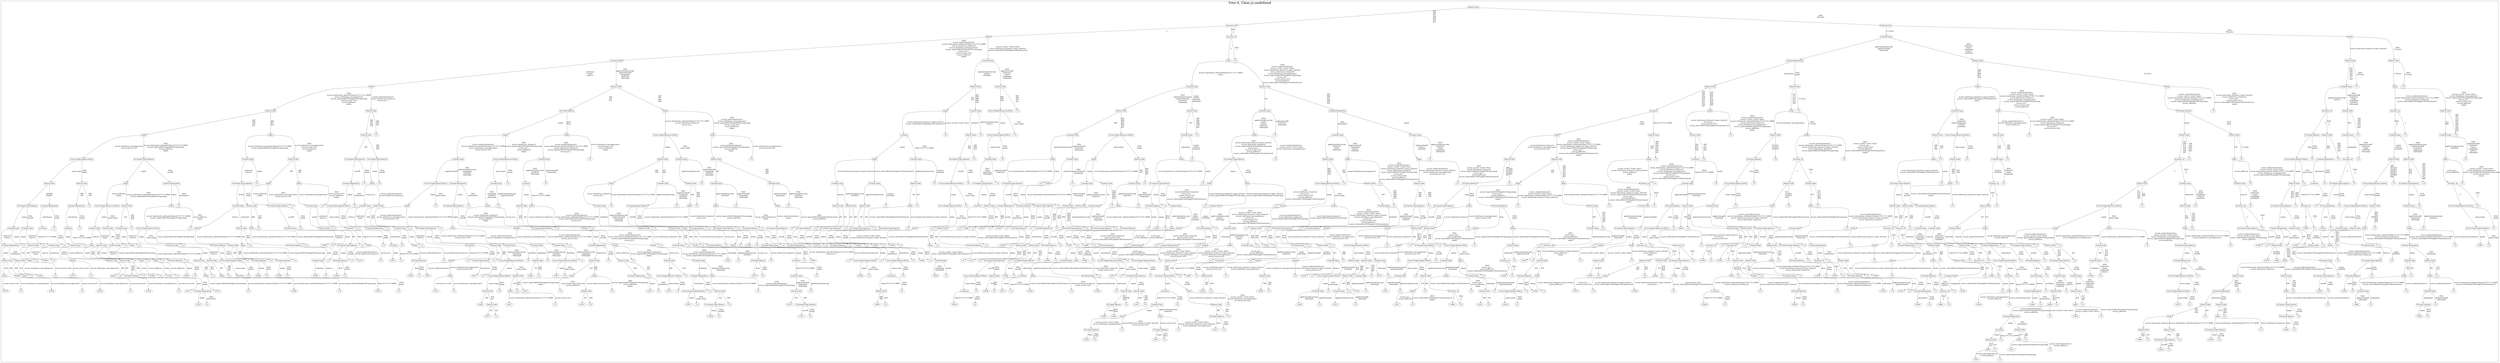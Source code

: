 /*
Generated by:
    http://https://github.com/h2oai/h2o-3/tree/master/h2o-genmodel/src/main/java/hex/genmodel/tools/PrintMojo.java
*/

/*
On a mac:

$ brew install graphviz
$ dot -Tpng file.gv -o file.png
$ open file.png
*/

digraph G {

subgraph cluster_0 {
/* Nodes */

/* Level 0 */
{
"SG_0_Node_0" [shape=box, fontsize=20, label="Status-Code"]
}

/* Level 1 */
{
"SG_0_Node_1" [shape=box, fontsize=20, label="browser_id"]
"SG_0_Node_2" [shape=box, fontsize=20, label="Status-Code"]
}

/* Level 2 */
{
"SG_0_Node_3" [shape=box, fontsize=20, label="body"]
"SG_0_Node_4" [shape=box, fontsize=20, label="browser_id"]
"SG_0_Node_5" [shape=box, fontsize=20, label="Content-Type"]
"SG_0_Node_6" [shape=box, fontsize=20, label="body"]
}

/* Level 3 */
{
"SG_0_Node_7" [shape=box, fontsize=20, label="Content-Type"]
"SG_0_Node_8" [shape=box, fontsize=20, label="Content-Type"]
"SG_0_Node_9" [shape=box, fontsize=20, label="body"]
"SG_0_Node_718" [fontsize=20, label="1.0"]
"SG_0_Node_10" [shape=box, fontsize=20, label="Content-Disposition"]
"SG_0_Node_11" [shape=box, fontsize=20, label="Status-Code"]
"SG_0_Node_12" [shape=box, fontsize=20, label="Status-Code"]
"SG_0_Node_13" [shape=box, fontsize=20, label="Status-Code"]
}

/* Level 4 */
{
"SG_0_Node_14" [shape=box, fontsize=20, label="body"]
"SG_0_Node_15" [shape=box, fontsize=20, label="Status-Code"]
"SG_0_Node_16" [shape=box, fontsize=20, label="Status-Code"]
"SG_0_Node_17" [shape=box, fontsize=20, label="Status-Code"]
"SG_0_Node_18" [shape=box, fontsize=20, label="Content-Type"]
"SG_0_Node_19" [shape=box, fontsize=20, label="Status-Code"]
"SG_0_Node_20" [shape=box, fontsize=20, label="Status-Code"]
"SG_0_Node_21" [shape=box, fontsize=20, label="Status-Code"]
"SG_0_Node_22" [shape=box, fontsize=20, label="body"]
"SG_0_Node_23" [shape=box, fontsize=20, label="body"]
"SG_0_Node_24" [shape=box, fontsize=20, label="Content-Type"]
"SG_0_Node_719" [fontsize=20, label="1.0"]
"SG_0_Node_25" [shape=box, fontsize=20, label="body"]
"SG_0_Node_720" [fontsize=20, label="1.0"]
}

/* Level 5 */
{
"SG_0_Node_26" [shape=box, fontsize=20, label="Status-Code"]
"SG_0_Node_27" [shape=box, fontsize=20, label="Status-Code"]
"SG_0_Node_28" [shape=box, fontsize=20, label="X-Frame-Options"]
"SG_0_Node_29" [shape=box, fontsize=20, label="body"]
"SG_0_Node_30" [shape=box, fontsize=20, label="body"]
"SG_0_Node_31" [shape=box, fontsize=20, label="Content-Type"]
"SG_0_Node_32" [shape=box, fontsize=20, label="Cross-Origin-Resource-Policy"]
"SG_0_Node_721" [fontsize=20, label="1.0"]
"SG_0_Node_33" [shape=box, fontsize=20, label="Status-Code"]
"SG_0_Node_34" [shape=box, fontsize=20, label="Status-Code"]
"SG_0_Node_35" [shape=box, fontsize=20, label="Content-Type"]
"SG_0_Node_36" [shape=box, fontsize=20, label="Content-Disposition"]
"SG_0_Node_37" [shape=box, fontsize=20, label="Location"]
"SG_0_Node_38" [shape=box, fontsize=20, label="body"]
"SG_0_Node_39" [shape=box, fontsize=20, label="body"]
"SG_0_Node_722" [fontsize=20, label="1.0"]
"SG_0_Node_40" [shape=box, fontsize=20, label="Content-Type"]
"SG_0_Node_41" [shape=box, fontsize=20, label="body"]
"SG_0_Node_42" [shape=box, fontsize=20, label="X-Frame-Options"]
"SG_0_Node_723" [fontsize=20, label="1.0"]
"SG_0_Node_43" [shape=box, fontsize=20, label="browser_id"]
"SG_0_Node_44" [shape=box, fontsize=20, label="Status-Code"]
"SG_0_Node_45" [shape=box, fontsize=20, label="browser_id"]
"SG_0_Node_46" [shape=box, fontsize=20, label="Status-Code"]
}

/* Level 6 */
{
"SG_0_Node_47" [shape=box, fontsize=20, label="body"]
"SG_0_Node_48" [shape=box, fontsize=20, label="body"]
"SG_0_Node_49" [shape=box, fontsize=20, label="Status-Code"]
"SG_0_Node_724" [fontsize=20, label="1.0"]
"SG_0_Node_50" [shape=box, fontsize=20, label="body"]
"SG_0_Node_51" [shape=box, fontsize=20, label="body"]
"SG_0_Node_52" [shape=box, fontsize=20, label="Cross-Origin-Resource-Policy"]
"SG_0_Node_53" [shape=box, fontsize=20, label="body"]
"SG_0_Node_54" [shape=box, fontsize=20, label="Location"]
"SG_0_Node_725" [fontsize=20, label="1.0"]
"SG_0_Node_55" [shape=box, fontsize=20, label="Status-Code"]
"SG_0_Node_726" [fontsize=20, label="1.0"]
"SG_0_Node_56" [shape=box, fontsize=20, label="Cross-Origin-Opener-Policy"]
"SG_0_Node_727" [fontsize=20, label="1.0"]
"SG_0_Node_57" [shape=box, fontsize=20, label="Content-Type"]
"SG_0_Node_58" [shape=box, fontsize=20, label="Cross-Origin-Resource-Policy"]
"SG_0_Node_59" [shape=box, fontsize=20, label="Content-Type"]
"SG_0_Node_728" [fontsize=20, label="1.0"]
"SG_0_Node_60" [shape=box, fontsize=20, label="body"]
"SG_0_Node_729" [fontsize=20, label="1.0"]
"SG_0_Node_61" [shape=box, fontsize=20, label="Content-Type"]
"SG_0_Node_62" [shape=box, fontsize=20, label="Content-Type"]
"SG_0_Node_63" [shape=box, fontsize=20, label="body"]
"SG_0_Node_64" [shape=box, fontsize=20, label="Status-Code"]
"SG_0_Node_65" [shape=box, fontsize=20, label="Status-Code"]
"SG_0_Node_730" [fontsize=20, label="1.0"]
"SG_0_Node_66" [shape=box, fontsize=20, label="Status-Code"]
"SG_0_Node_67" [shape=box, fontsize=20, label="body"]
"SG_0_Node_68" [shape=box, fontsize=20, label="Status-Code"]
"SG_0_Node_69" [shape=box, fontsize=20, label="Cross-Origin-Resource-Policy"]
"SG_0_Node_70" [shape=box, fontsize=20, label="Status-Code"]
"SG_0_Node_731" [fontsize=20, label="1.0"]
"SG_0_Node_71" [shape=box, fontsize=20, label="Status-Code"]
"SG_0_Node_72" [shape=box, fontsize=20, label="Status-Code"]
"SG_0_Node_73" [shape=box, fontsize=20, label="X-Frame-Options"]
"SG_0_Node_74" [shape=box, fontsize=20, label="Status-Code"]
"SG_0_Node_75" [shape=box, fontsize=20, label="Content-Type"]
"SG_0_Node_732" [fontsize=20, label="1.0"]
"SG_0_Node_76" [shape=box, fontsize=20, label="Content-Type"]
"SG_0_Node_733" [fontsize=20, label="1.0"]
"SG_0_Node_77" [shape=box, fontsize=20, label="Content-Type"]
"SG_0_Node_734" [fontsize=20, label="1.0"]
}

/* Level 7 */
{
"SG_0_Node_78" [shape=box, fontsize=20, label="Cross-Origin-Opener-Policy"]
"SG_0_Node_79" [shape=box, fontsize=20, label="X-Content-Type-Options"]
"SG_0_Node_80" [shape=box, fontsize=20, label="Content-Type"]
"SG_0_Node_81" [shape=box, fontsize=20, label="Status-Code"]
"SG_0_Node_82" [shape=box, fontsize=20, label="X-Content-Type-Options"]
"SG_0_Node_83" [shape=box, fontsize=20, label="X-Content-Type-Options"]
"SG_0_Node_84" [shape=box, fontsize=20, label="Content-Type"]
"SG_0_Node_85" [shape=box, fontsize=20, label="Cross-Origin-Resource-Policy"]
"SG_0_Node_86" [shape=box, fontsize=20, label="Content-Type"]
"SG_0_Node_735" [fontsize=20, label="1.0"]
"SG_0_Node_87" [shape=box, fontsize=20, label="Status-Code"]
"SG_0_Node_88" [shape=box, fontsize=20, label="Content-Type"]
"SG_0_Node_89" [shape=box, fontsize=20, label="Status-Code"]
"SG_0_Node_736" [fontsize=20, label="1.0"]
"SG_0_Node_90" [shape=box, fontsize=20, label="body"]
"SG_0_Node_91" [shape=box, fontsize=20, label="Content-Type"]
"SG_0_Node_92" [shape=box, fontsize=20, label="X-Content-Type-Options"]
"SG_0_Node_737" [fontsize=20, label="1.0"]
"SG_0_Node_93" [shape=box, fontsize=20, label="Content-Type"]
"SG_0_Node_738" [fontsize=20, label="1.0"]
"SG_0_Node_94" [shape=box, fontsize=20, label="body"]
"SG_0_Node_95" [shape=box, fontsize=20, label="Content-Type"]
"SG_0_Node_96" [shape=box, fontsize=20, label="body"]
"SG_0_Node_97" [shape=box, fontsize=20, label="Status-Code"]
"SG_0_Node_98" [shape=box, fontsize=20, label="body"]
"SG_0_Node_739" [fontsize=20, label="1.0"]
"SG_0_Node_99" [shape=box, fontsize=20, label="X-Content-Type-Options"]
"SG_0_Node_740" [fontsize=20, label="1.0"]
"SG_0_Node_100" [shape=box, fontsize=20, label="Status-Code"]
"SG_0_Node_101" [shape=box, fontsize=20, label="body"]
"SG_0_Node_102" [shape=box, fontsize=20, label="body"]
"SG_0_Node_741" [fontsize=20, label="1.0"]
"SG_0_Node_103" [shape=box, fontsize=20, label="Status-Code"]
"SG_0_Node_104" [shape=box, fontsize=20, label="Status-Code"]
"SG_0_Node_105" [shape=box, fontsize=20, label="body"]
"SG_0_Node_742" [fontsize=20, label="1.0"]
"SG_0_Node_106" [shape=box, fontsize=20, label="Location"]
"SG_0_Node_743" [fontsize=20, label="1.0"]
"SG_0_Node_107" [shape=box, fontsize=20, label="X-Frame-Options"]
"SG_0_Node_744" [fontsize=20, label="1.0"]
"SG_0_Node_108" [shape=box, fontsize=20, label="browser_id"]
"SG_0_Node_745" [fontsize=20, label="1.0"]
"SG_0_Node_109" [shape=box, fontsize=20, label="body"]
"SG_0_Node_746" [fontsize=20, label="1.0"]
"SG_0_Node_110" [shape=box, fontsize=20, label="Status-Code"]
"SG_0_Node_747" [fontsize=20, label="1.0"]
"SG_0_Node_111" [shape=box, fontsize=20, label="Content-Type"]
"SG_0_Node_748" [fontsize=20, label="1.0"]
"SG_0_Node_112" [shape=box, fontsize=20, label="browser_id"]
"SG_0_Node_749" [fontsize=20, label="1.0"]
"SG_0_Node_113" [shape=box, fontsize=20, label="body"]
"SG_0_Node_750" [fontsize=20, label="1.0"]
"SG_0_Node_114" [shape=box, fontsize=20, label="Cross-Origin-Opener-Policy"]
"SG_0_Node_751" [fontsize=20, label="1.0"]
"SG_0_Node_115" [shape=box, fontsize=20, label="Content-Disposition"]
"SG_0_Node_752" [fontsize=20, label="1.0"]
"SG_0_Node_116" [shape=box, fontsize=20, label="browser_id"]
"SG_0_Node_753" [fontsize=20, label="1.0"]
"SG_0_Node_117" [shape=box, fontsize=20, label="Status-Code"]
"SG_0_Node_118" [shape=box, fontsize=20, label="Status-Code"]
"SG_0_Node_119" [shape=box, fontsize=20, label="body"]
"SG_0_Node_754" [fontsize=20, label="1.0"]
}

/* Level 8 */
{
"SG_0_Node_120" [shape=box, fontsize=20, label="Status-Code"]
"SG_0_Node_121" [shape=box, fontsize=20, label="Status-Code"]
"SG_0_Node_122" [shape=box, fontsize=20, label="body"]
"SG_0_Node_123" [shape=box, fontsize=20, label="Content-Disposition"]
"SG_0_Node_124" [shape=box, fontsize=20, label="X-Content-Type-Options"]
"SG_0_Node_755" [fontsize=20, label="1.0"]
"SG_0_Node_125" [shape=box, fontsize=20, label="body"]
"SG_0_Node_126" [shape=box, fontsize=20, label="body"]
"SG_0_Node_127" [shape=box, fontsize=20, label="Content-Disposition"]
"SG_0_Node_756" [fontsize=20, label="1.0"]
"SG_0_Node_128" [shape=box, fontsize=20, label="body"]
"SG_0_Node_757" [fontsize=20, label="1.0"]
"SG_0_Node_129" [shape=box, fontsize=20, label="Cross-Origin-Opener-Policy"]
"SG_0_Node_130" [shape=box, fontsize=20, label="Content-Disposition"]
"SG_0_Node_131" [shape=box, fontsize=20, label="Content-Type"]
"SG_0_Node_758" [fontsize=20, label="1.0"]
"SG_0_Node_132" [shape=box, fontsize=20, label="Location"]
"SG_0_Node_759" [fontsize=20, label="1.0"]
"SG_0_Node_133" [shape=box, fontsize=20, label="body"]
"SG_0_Node_134" [shape=box, fontsize=20, label="Content-Type"]
"SG_0_Node_135" [shape=box, fontsize=20, label="Status-Code"]
"SG_0_Node_760" [fontsize=20, label="1.0"]
"SG_0_Node_136" [shape=box, fontsize=20, label="Content-Type"]
"SG_0_Node_137" [shape=box, fontsize=20, label="Content-Type"]
"SG_0_Node_138" [shape=box, fontsize=20, label="Content-Type"]
"SG_0_Node_139" [shape=box, fontsize=20, label="Content-Type"]
"SG_0_Node_140" [shape=box, fontsize=20, label="Status-Code"]
"SG_0_Node_761" [fontsize=20, label="1.0"]
"SG_0_Node_141" [shape=box, fontsize=20, label="Cross-Origin-Resource-Policy"]
"SG_0_Node_762" [fontsize=20, label="1.0"]
"SG_0_Node_142" [shape=box, fontsize=20, label="X-Content-Type-Options"]
"SG_0_Node_763" [fontsize=20, label="1.0"]
"SG_0_Node_143" [shape=box, fontsize=20, label="X-Content-Type-Options"]
"SG_0_Node_764" [fontsize=20, label="1.0"]
"SG_0_Node_144" [shape=box, fontsize=20, label="body"]
"SG_0_Node_765" [fontsize=20, label="1.0"]
"SG_0_Node_145" [shape=box, fontsize=20, label="Content-Type"]
"SG_0_Node_146" [shape=box, fontsize=20, label="Status-Code"]
"SG_0_Node_147" [shape=box, fontsize=20, label="Content-Type"]
"SG_0_Node_766" [fontsize=20, label="1.0"]
"SG_0_Node_148" [shape=box, fontsize=20, label="X-Content-Type-Options"]
"SG_0_Node_767" [fontsize=20, label="1.0"]
"SG_0_Node_149" [shape=box, fontsize=20, label="body"]
"SG_0_Node_150" [shape=box, fontsize=20, label="body"]
"SG_0_Node_151" [shape=box, fontsize=20, label="Cross-Origin-Resource-Policy"]
"SG_0_Node_768" [fontsize=20, label="1.0"]
"SG_0_Node_152" [shape=box, fontsize=20, label="Status-Code"]
"SG_0_Node_769" [fontsize=20, label="1.0"]
"SG_0_Node_153" [shape=box, fontsize=20, label="Status-Code"]
"SG_0_Node_770" [fontsize=20, label="1.0"]
"SG_0_Node_154" [shape=box, fontsize=20, label="X-Frame-Options"]
"SG_0_Node_771" [fontsize=20, label="1.0"]
"SG_0_Node_155" [shape=box, fontsize=20, label="body"]
"SG_0_Node_156" [shape=box, fontsize=20, label="body"]
"SG_0_Node_157" [shape=box, fontsize=20, label="browser_id"]
"SG_0_Node_772" [fontsize=20, label="1.0"]
"SG_0_Node_158" [shape=box, fontsize=20, label="Content-Type"]
"SG_0_Node_773" [fontsize=20, label="1.0"]
"SG_0_Node_159" [shape=box, fontsize=20, label="Cross-Origin-Opener-Policy"]
"SG_0_Node_774" [fontsize=20, label="1.0"]
"SG_0_Node_160" [shape=box, fontsize=20, label="Status-Code"]
"SG_0_Node_161" [shape=box, fontsize=20, label="Status-Code"]
"SG_0_Node_162" [shape=box, fontsize=20, label="X-Content-Type-Options"]
"SG_0_Node_775" [fontsize=20, label="1.0"]
"SG_0_Node_163" [shape=box, fontsize=20, label="body"]
"SG_0_Node_776" [fontsize=20, label="1.0"]
"SG_0_Node_164" [shape=box, fontsize=20, label="browser_id"]
"SG_0_Node_777" [fontsize=20, label="1.0"]
"SG_0_Node_165" [shape=box, fontsize=20, label="Status-Code"]
"SG_0_Node_166" [shape=box, fontsize=20, label="Content-Type"]
"SG_0_Node_167" [shape=box, fontsize=20, label="Content-Type"]
"SG_0_Node_778" [fontsize=20, label="1.0"]
"SG_0_Node_168" [shape=box, fontsize=20, label="Status-Code"]
"SG_0_Node_779" [fontsize=20, label="1.0"]
"SG_0_Node_169" [shape=box, fontsize=20, label="Location"]
"SG_0_Node_780" [fontsize=20, label="1.0"]
"SG_0_Node_170" [shape=box, fontsize=20, label="X-Content-Type-Options"]
"SG_0_Node_781" [fontsize=20, label="1.0"]
"SG_0_Node_171" [shape=box, fontsize=20, label="Cross-Origin-Resource-Policy"]
"SG_0_Node_782" [fontsize=20, label="1.0"]
"SG_0_Node_172" [shape=box, fontsize=20, label="X-Content-Type-Options"]
"SG_0_Node_783" [fontsize=20, label="1.0"]
"SG_0_Node_173" [shape=box, fontsize=20, label="browser_id"]
"SG_0_Node_784" [fontsize=20, label="1.0"]
}

/* Level 9 */
{
"SG_0_Node_174" [shape=box, fontsize=20, label="X-Content-Type-Options"]
"SG_0_Node_175" [shape=box, fontsize=20, label="Content-Disposition"]
"SG_0_Node_176" [shape=box, fontsize=20, label="Content-Disposition"]
"SG_0_Node_785" [fontsize=20, label="1.0"]
"SG_0_Node_177" [shape=box, fontsize=20, label="Cross-Origin-Resource-Policy"]
"SG_0_Node_178" [shape=box, fontsize=20, label="Status-Code"]
"SG_0_Node_179" [shape=box, fontsize=20, label="body"]
"SG_0_Node_786" [fontsize=20, label="1.0"]
"SG_0_Node_180" [shape=box, fontsize=20, label="Content-Type"]
"SG_0_Node_181" [shape=box, fontsize=20, label="Status-Code"]
"SG_0_Node_182" [shape=box, fontsize=20, label="X-Content-Type-Options"]
"SG_0_Node_787" [fontsize=20, label="1.0"]
"SG_0_Node_183" [shape=box, fontsize=20, label="Content-Type"]
"SG_0_Node_788" [fontsize=20, label="1.0"]
"SG_0_Node_184" [shape=box, fontsize=20, label="Cross-Origin-Opener-Policy"]
"SG_0_Node_789" [fontsize=20, label="1.0"]
"SG_0_Node_185" [shape=box, fontsize=20, label="Content-Type"]
"SG_0_Node_186" [shape=box, fontsize=20, label="Status-Code"]
"SG_0_Node_187" [shape=box, fontsize=20, label="body"]
"SG_0_Node_790" [fontsize=20, label="1.0"]
"SG_0_Node_188" [shape=box, fontsize=20, label="X-Content-Type-Options"]
"SG_0_Node_791" [fontsize=20, label="1.0"]
"SG_0_Node_189" [shape=box, fontsize=20, label="body"]
"SG_0_Node_792" [fontsize=20, label="1.0"]
"SG_0_Node_190" [shape=box, fontsize=20, label="Status-Code"]
"SG_0_Node_191" [shape=box, fontsize=20, label="body"]
"SG_0_Node_192" [shape=box, fontsize=20, label="Content-Type"]
"SG_0_Node_793" [fontsize=20, label="1.0"]
"SG_0_Node_193" [shape=box, fontsize=20, label="X-Content-Type-Options"]
"SG_0_Node_794" [fontsize=20, label="1.0"]
"SG_0_Node_194" [shape=box, fontsize=20, label="body"]
"SG_0_Node_795" [fontsize=20, label="1.0"]
"SG_0_Node_195" [shape=box, fontsize=20, label="body"]
"SG_0_Node_796" [fontsize=20, label="1.0"]
"SG_0_Node_196" [shape=box, fontsize=20, label="body"]
"SG_0_Node_797" [fontsize=20, label="1.0"]
"SG_0_Node_197" [shape=box, fontsize=20, label="Status-Code"]
"SG_0_Node_198" [shape=box, fontsize=20, label="Status-Code"]
"SG_0_Node_199" [shape=box, fontsize=20, label="Status-Code"]
"SG_0_Node_798" [fontsize=20, label="1.0"]
"SG_0_Node_200" [shape=box, fontsize=20, label="body"]
"SG_0_Node_799" [fontsize=20, label="1.0"]
"SG_0_Node_201" [shape=box, fontsize=20, label="Cross-Origin-Opener-Policy"]
"SG_0_Node_800" [fontsize=20, label="1.0"]
"SG_0_Node_202" [shape=box, fontsize=20, label="Location"]
"SG_0_Node_203" [shape=box, fontsize=20, label="Status-Code"]
"SG_0_Node_204" [shape=box, fontsize=20, label="Content-Disposition"]
"SG_0_Node_205" [shape=box, fontsize=20, label="X-Frame-Options"]
"SG_0_Node_206" [shape=box, fontsize=20, label="X-Content-Type-Options"]
"SG_0_Node_801" [fontsize=20, label="1.0"]
"SG_0_Node_207" [shape=box, fontsize=20, label="Status-Code"]
"SG_0_Node_208" [shape=box, fontsize=20, label="Status-Code"]
"SG_0_Node_209" [shape=box, fontsize=20, label="Content-Type"]
"SG_0_Node_802" [fontsize=20, label="1.0"]
"SG_0_Node_210" [shape=box, fontsize=20, label="body"]
"SG_0_Node_803" [fontsize=20, label="1.0"]
"SG_0_Node_211" [shape=box, fontsize=20, label="X-Frame-Options"]
"SG_0_Node_804" [fontsize=20, label="1.0"]
"SG_0_Node_212" [shape=box, fontsize=20, label="Content-Type"]
"SG_0_Node_805" [fontsize=20, label="1.0"]
"SG_0_Node_213" [shape=box, fontsize=20, label="Content-Type"]
"SG_0_Node_806" [fontsize=20, label="1.0"]
"SG_0_Node_214" [shape=box, fontsize=20, label="body"]
"SG_0_Node_215" [shape=box, fontsize=20, label="body"]
"SG_0_Node_216" [shape=box, fontsize=20, label="Content-Type"]
"SG_0_Node_807" [fontsize=20, label="1.0"]
"SG_0_Node_217" [shape=box, fontsize=20, label="X-Content-Type-Options"]
"SG_0_Node_808" [fontsize=20, label="1.0"]
"SG_0_Node_218" [shape=box, fontsize=20, label="X-Content-Type-Options"]
"SG_0_Node_219" [shape=box, fontsize=20, label="body"]
"SG_0_Node_220" [shape=box, fontsize=20, label="X-Frame-Options"]
"SG_0_Node_809" [fontsize=20, label="1.0"]
"SG_0_Node_221" [shape=box, fontsize=20, label="Status-Code"]
"SG_0_Node_810" [fontsize=20, label="1.0"]
"SG_0_Node_222" [shape=box, fontsize=20, label="Content-Type"]
"SG_0_Node_811" [fontsize=20, label="1.0"]
"SG_0_Node_223" [shape=box, fontsize=20, label="X-Frame-Options"]
"SG_0_Node_224" [shape=box, fontsize=20, label="Status-Code"]
"SG_0_Node_225" [shape=box, fontsize=20, label="Content-Type"]
"SG_0_Node_812" [fontsize=20, label="1.0"]
"SG_0_Node_226" [shape=box, fontsize=20, label="body"]
"SG_0_Node_813" [fontsize=20, label="1.0"]
"SG_0_Node_227" [shape=box, fontsize=20, label="body"]
"SG_0_Node_814" [fontsize=20, label="1.0"]
"SG_0_Node_228" [shape=box, fontsize=20, label="Status-Code"]
"SG_0_Node_229" [shape=box, fontsize=20, label="Status-Code"]
"SG_0_Node_230" [shape=box, fontsize=20, label="X-Content-Type-Options"]
"SG_0_Node_815" [fontsize=20, label="1.0"]
"SG_0_Node_231" [shape=box, fontsize=20, label="Status-Code"]
"SG_0_Node_816" [fontsize=20, label="1.0"]
"SG_0_Node_232" [shape=box, fontsize=20, label="Cross-Origin-Resource-Policy"]
"SG_0_Node_817" [fontsize=20, label="1.0"]
"SG_0_Node_233" [shape=box, fontsize=20, label="Status-Code"]
"SG_0_Node_818" [fontsize=20, label="1.0"]
"SG_0_Node_234" [shape=box, fontsize=20, label="browser_id"]
"SG_0_Node_819" [fontsize=20, label="1.0"]
"SG_0_Node_235" [shape=box, fontsize=20, label="X-Content-Type-Options"]
"SG_0_Node_820" [fontsize=20, label="1.0"]
"SG_0_Node_236" [shape=box, fontsize=20, label="browser_id"]
"SG_0_Node_821" [fontsize=20, label="1.0"]
"SG_0_Node_237" [shape=box, fontsize=20, label="X-Frame-Options"]
"SG_0_Node_822" [fontsize=20, label="1.0"]
"SG_0_Node_238" [shape=box, fontsize=20, label="Cross-Origin-Opener-Policy"]
"SG_0_Node_239" [shape=box, fontsize=20, label="Status-Code"]
"SG_0_Node_240" [shape=box, fontsize=20, label="Content-Type"]
"SG_0_Node_823" [fontsize=20, label="1.0"]
"SG_0_Node_241" [shape=box, fontsize=20, label="Cross-Origin-Resource-Policy"]
"SG_0_Node_824" [fontsize=20, label="1.0"]
}

/* Level 10 */
{
"SG_0_Node_242" [shape=box, fontsize=20, label="Content-Type"]
"SG_0_Node_243" [shape=box, fontsize=20, label="Content-Type"]
"SG_0_Node_244" [shape=box, fontsize=20, label="Location"]
"SG_0_Node_825" [fontsize=20, label="1.0"]
"SG_0_Node_245" [shape=box, fontsize=20, label="Location"]
"SG_0_Node_826" [fontsize=20, label="1.0"]
"SG_0_Node_246" [shape=box, fontsize=20, label="Content-Type"]
"SG_0_Node_247" [shape=box, fontsize=20, label="Status-Code"]
"SG_0_Node_248" [shape=box, fontsize=20, label="Content-Type"]
"SG_0_Node_827" [fontsize=20, label="1.0"]
"SG_0_Node_249" [shape=box, fontsize=20, label="Cross-Origin-Opener-Policy"]
"SG_0_Node_828" [fontsize=20, label="1.0"]
"SG_0_Node_250" [shape=box, fontsize=20, label="body"]
"SG_0_Node_251" [shape=box, fontsize=20, label="Status-Code"]
"SG_0_Node_252" [shape=box, fontsize=20, label="body"]
"SG_0_Node_829" [fontsize=20, label="1.0"]
"SG_0_Node_253" [shape=box, fontsize=20, label="Content-Type"]
"SG_0_Node_830" [fontsize=20, label="1.0"]
"SG_0_Node_254" [shape=box, fontsize=20, label="Status-Code"]
"SG_0_Node_831" [fontsize=20, label="1.0"]
"SG_0_Node_255" [shape=box, fontsize=20, label="Location"]
"SG_0_Node_832" [fontsize=20, label="1.0"]
"SG_0_Node_256" [shape=box, fontsize=20, label="Content-Disposition"]
"SG_0_Node_833" [fontsize=20, label="1.0"]
"SG_0_Node_257" [shape=box, fontsize=20, label="Content-Type"]
"SG_0_Node_834" [fontsize=20, label="1.0"]
"SG_0_Node_258" [shape=box, fontsize=20, label="X-Content-Type-Options"]
"SG_0_Node_835" [fontsize=20, label="1.0"]
"SG_0_Node_259" [shape=box, fontsize=20, label="body"]
"SG_0_Node_260" [shape=box, fontsize=20, label="body"]
"SG_0_Node_261" [shape=box, fontsize=20, label="X-Content-Type-Options"]
"SG_0_Node_836" [fontsize=20, label="1.0"]
"SG_0_Node_262" [shape=box, fontsize=20, label="body"]
"SG_0_Node_837" [fontsize=20, label="1.0"]
"SG_0_Node_263" [shape=box, fontsize=20, label="Status-Code"]
"SG_0_Node_838" [fontsize=20, label="1.0"]
"SG_0_Node_264" [shape=box, fontsize=20, label="Status-Code"]
"SG_0_Node_265" [shape=box, fontsize=20, label="body"]
"SG_0_Node_266" [shape=box, fontsize=20, label="X-Frame-Options"]
"SG_0_Node_839" [fontsize=20, label="1.0"]
"SG_0_Node_267" [shape=box, fontsize=20, label="X-Content-Type-Options"]
"SG_0_Node_840" [fontsize=20, label="1.0"]
"SG_0_Node_268" [shape=box, fontsize=20, label="X-Frame-Options"]
"SG_0_Node_841" [fontsize=20, label="1.0"]
"SG_0_Node_269" [shape=box, fontsize=20, label="X-Content-Type-Options"]
"SG_0_Node_842" [fontsize=20, label="1.0"]
"SG_0_Node_270" [shape=box, fontsize=20, label="X-Frame-Options"]
"SG_0_Node_843" [fontsize=20, label="1.0"]
"SG_0_Node_271" [shape=box, fontsize=20, label="X-Content-Type-Options"]
"SG_0_Node_844" [fontsize=20, label="1.0"]
"SG_0_Node_272" [shape=box, fontsize=20, label="X-Content-Type-Options"]
"SG_0_Node_845" [fontsize=20, label="1.0"]
"SG_0_Node_273" [shape=box, fontsize=20, label="X-Content-Type-Options"]
"SG_0_Node_846" [fontsize=20, label="1.0"]
"SG_0_Node_274" [shape=box, fontsize=20, label="body"]
"SG_0_Node_847" [fontsize=20, label="1.0"]
"SG_0_Node_275" [shape=box, fontsize=20, label="Status-Code"]
"SG_0_Node_848" [fontsize=20, label="1.0"]
"SG_0_Node_276" [shape=box, fontsize=20, label="body"]
"SG_0_Node_849" [fontsize=20, label="1.0"]
"SG_0_Node_850" [fontsize=20, label="0.875"]
"SG_0_Node_851" [fontsize=20, label="1.0"]
"SG_0_Node_852" [fontsize=20, label="0.938"]
"SG_0_Node_853" [fontsize=20, label="1.0"]
"SG_0_Node_279" [shape=box, fontsize=20, label="X-Frame-Options"]
"SG_0_Node_854" [fontsize=20, label="1.0"]
"SG_0_Node_280" [shape=box, fontsize=20, label="Content-Disposition"]
"SG_0_Node_855" [fontsize=20, label="1.0"]
"SG_0_Node_281" [shape=box, fontsize=20, label="X-Content-Type-Options"]
"SG_0_Node_856" [fontsize=20, label="1.0"]
"SG_0_Node_282" [shape=box, fontsize=20, label="X-Content-Type-Options"]
"SG_0_Node_857" [fontsize=20, label="1.0"]
"SG_0_Node_283" [shape=box, fontsize=20, label="X-Frame-Options"]
"SG_0_Node_858" [fontsize=20, label="1.0"]
"SG_0_Node_859" [fontsize=20, label="0.938"]
"SG_0_Node_860" [fontsize=20, label="1.0"]
"SG_0_Node_285" [shape=box, fontsize=20, label="body"]
"SG_0_Node_286" [shape=box, fontsize=20, label="body"]
"SG_0_Node_287" [shape=box, fontsize=20, label="X-Frame-Options"]
"SG_0_Node_861" [fontsize=20, label="1.0"]
"SG_0_Node_288" [shape=box, fontsize=20, label="Content-Type"]
"SG_0_Node_862" [fontsize=20, label="1.0"]
"SG_0_Node_289" [shape=box, fontsize=20, label="Status-Code"]
"SG_0_Node_863" [fontsize=20, label="1.0"]
"SG_0_Node_290" [shape=box, fontsize=20, label="X-Content-Type-Options"]
"SG_0_Node_864" [fontsize=20, label="1.0"]
"SG_0_Node_291" [shape=box, fontsize=20, label="X-Frame-Options"]
"SG_0_Node_292" [shape=box, fontsize=20, label="body"]
"SG_0_Node_293" [shape=box, fontsize=20, label="body"]
"SG_0_Node_294" [shape=box, fontsize=20, label="Status-Code"]
"SG_0_Node_295" [shape=box, fontsize=20, label="Status-Code"]
"SG_0_Node_865" [fontsize=20, label="1.0"]
"SG_0_Node_296" [shape=box, fontsize=20, label="body"]
"SG_0_Node_297" [shape=box, fontsize=20, label="body"]
"SG_0_Node_298" [shape=box, fontsize=20, label="Content-Type"]
"SG_0_Node_866" [fontsize=20, label="1.0"]
"SG_0_Node_299" [shape=box, fontsize=20, label="X-Content-Type-Options"]
"SG_0_Node_867" [fontsize=20, label="1.0"]
"SG_0_Node_300" [shape=box, fontsize=20, label="Cross-Origin-Resource-Policy"]
"SG_0_Node_868" [fontsize=20, label="1.0"]
"SG_0_Node_301" [shape=box, fontsize=20, label="body"]
"SG_0_Node_869" [fontsize=20, label="1.0"]
"SG_0_Node_302" [shape=box, fontsize=20, label="Status-Code"]
"SG_0_Node_303" [shape=box, fontsize=20, label="Status-Code"]
"SG_0_Node_304" [shape=box, fontsize=20, label="X-Content-Type-Options"]
"SG_0_Node_870" [fontsize=20, label="1.0"]
"SG_0_Node_305" [shape=box, fontsize=20, label="Content-Type"]
"SG_0_Node_871" [fontsize=20, label="1.0"]
"SG_0_Node_306" [shape=box, fontsize=20, label="body"]
"SG_0_Node_307" [shape=box, fontsize=20, label="browser_id"]
"SG_0_Node_308" [shape=box, fontsize=20, label="browser_id"]
"SG_0_Node_872" [fontsize=20, label="1.0"]
"SG_0_Node_309" [shape=box, fontsize=20, label="Content-Type"]
"SG_0_Node_310" [shape=box, fontsize=20, label="Content-Type"]
"SG_0_Node_311" [shape=box, fontsize=20, label="Content-Type"]
"SG_0_Node_312" [shape=box, fontsize=20, label="body"]
"SG_0_Node_313" [shape=box, fontsize=20, label="body"]
"SG_0_Node_314" [shape=box, fontsize=20, label="body"]
"SG_0_Node_315" [shape=box, fontsize=20, label="body"]
"SG_0_Node_873" [fontsize=20, label="1.0"]
"SG_0_Node_316" [shape=box, fontsize=20, label="X-Content-Type-Options"]
"SG_0_Node_874" [fontsize=20, label="1.0"]
"SG_0_Node_317" [shape=box, fontsize=20, label="Content-Disposition"]
"SG_0_Node_318" [shape=box, fontsize=20, label="Status-Code"]
"SG_0_Node_875" [fontsize=20, label="0.969"]
"SG_0_Node_876" [fontsize=20, label="1.0"]
"SG_0_Node_877" [fontsize=20, label="0.938"]
"SG_0_Node_878" [fontsize=20, label="1.0"]
"SG_0_Node_321" [shape=box, fontsize=20, label="Content-Type"]
"SG_0_Node_322" [shape=box, fontsize=20, label="Status-Code"]
"SG_0_Node_323" [shape=box, fontsize=20, label="body"]
"SG_0_Node_879" [fontsize=20, label="1.0"]
"SG_0_Node_324" [shape=box, fontsize=20, label="body"]
"SG_0_Node_880" [fontsize=20, label="1.0"]
"SG_0_Node_325" [shape=box, fontsize=20, label="Cross-Origin-Opener-Policy"]
"SG_0_Node_881" [fontsize=20, label="1.0"]
}

/* Level 11 */
{
"SG_0_Node_326" [shape=box, fontsize=20, label="Content-Disposition"]
"SG_0_Node_882" [fontsize=20, label="1.0"]
"SG_0_Node_327" [shape=box, fontsize=20, label="Status-Code"]
"SG_0_Node_883" [fontsize=20, label="1.0"]
"SG_0_Node_328" [shape=box, fontsize=20, label="Content-Type"]
"SG_0_Node_884" [fontsize=20, label="1.0"]
"SG_0_Node_329" [shape=box, fontsize=20, label="Content-Type"]
"SG_0_Node_885" [fontsize=20, label="1.0"]
"SG_0_Node_330" [shape=box, fontsize=20, label="body"]
"SG_0_Node_331" [shape=box, fontsize=20, label="Status-Code"]
"SG_0_Node_332" [shape=box, fontsize=20, label="Content-Type"]
"SG_0_Node_886" [fontsize=20, label="1.0"]
"SG_0_Node_333" [shape=box, fontsize=20, label="body"]
"SG_0_Node_887" [fontsize=20, label="1.0"]
"SG_0_Node_334" [shape=box, fontsize=20, label="Content-Type"]
"SG_0_Node_888" [fontsize=20, label="1.0"]
"SG_0_Node_335" [shape=box, fontsize=20, label="X-Frame-Options"]
"SG_0_Node_336" [shape=box, fontsize=20, label="Status-Code"]
"SG_0_Node_337" [shape=box, fontsize=20, label="body"]
"SG_0_Node_889" [fontsize=20, label="1.0"]
"SG_0_Node_338" [shape=box, fontsize=20, label="X-Frame-Options"]
"SG_0_Node_890" [fontsize=20, label="1.0"]
"SG_0_Node_891" [fontsize=20, label="0.984"]
"SG_0_Node_892" [fontsize=20, label="1.0"]
"SG_0_Node_340" [shape=box, fontsize=20, label="X-Content-Type-Options"]
"SG_0_Node_893" [fontsize=20, label="1.0"]
"SG_0_Node_341" [shape=box, fontsize=20, label="body"]
"SG_0_Node_894" [fontsize=20, label="1.0"]
"SG_0_Node_342" [shape=box, fontsize=20, label="Location"]
"SG_0_Node_895" [fontsize=20, label="1.0"]
"SG_0_Node_343" [shape=box, fontsize=20, label="body"]
"SG_0_Node_896" [fontsize=20, label="1.0"]
"SG_0_Node_344" [shape=box, fontsize=20, label="Location"]
"SG_0_Node_345" [shape=box, fontsize=20, label="Status-Code"]
"SG_0_Node_346" [shape=box, fontsize=20, label="Content-Type"]
"SG_0_Node_347" [shape=box, fontsize=20, label="Content-Type"]
"SG_0_Node_348" [shape=box, fontsize=20, label="Content-Type"]
"SG_0_Node_897" [fontsize=20, label="1.0"]
"SG_0_Node_349" [shape=box, fontsize=20, label="Content-Disposition"]
"SG_0_Node_350" [shape=box, fontsize=20, label="body"]
"SG_0_Node_351" [shape=box, fontsize=20, label="body"]
"SG_0_Node_898" [fontsize=20, label="1.0"]
"SG_0_Node_352" [shape=box, fontsize=20, label="Content-Type"]
"SG_0_Node_899" [fontsize=20, label="1.0"]
"SG_0_Node_353" [shape=box, fontsize=20, label="body"]
"SG_0_Node_900" [fontsize=20, label="1.0"]
"SG_0_Node_354" [shape=box, fontsize=20, label="X-Frame-Options"]
"SG_0_Node_901" [fontsize=20, label="1.0"]
"SG_0_Node_355" [shape=box, fontsize=20, label="body"]
"SG_0_Node_902" [fontsize=20, label="1.0"]
"SG_0_Node_903" [fontsize=20, label="0.938"]
"SG_0_Node_904" [fontsize=20, label="1.0"]
"SG_0_Node_357" [shape=box, fontsize=20, label="Content-Disposition"]
"SG_0_Node_905" [fontsize=20, label="1.0"]
"SG_0_Node_358" [shape=box, fontsize=20, label="Content-Disposition"]
"SG_0_Node_906" [fontsize=20, label="1.0"]
"SG_0_Node_907" [fontsize=20, label="0.875"]
"SG_0_Node_908" [fontsize=20, label="1.0"]
"SG_0_Node_360" [shape=box, fontsize=20, label="X-Frame-Options"]
"SG_0_Node_909" [fontsize=20, label="1.0"]
"SG_0_Node_910" [fontsize=20, label="0.938"]
"SG_0_Node_911" [fontsize=20, label="1.0"]
"SG_0_Node_912" [fontsize=20, label="0.938"]
"SG_0_Node_913" [fontsize=20, label="1.0"]
"SG_0_Node_914" [fontsize=20, label="0.938"]
"SG_0_Node_915" [fontsize=20, label="1.0"]
"SG_0_Node_364" [shape=box, fontsize=20, label="body"]
"SG_0_Node_916" [fontsize=20, label="1.0"]
"SG_0_Node_365" [shape=box, fontsize=20, label="X-Frame-Options"]
"SG_0_Node_917" [fontsize=20, label="1.0"]
"SG_0_Node_918" [fontsize=20, label="0.938"]
"SG_0_Node_919" [fontsize=20, label="1.0"]
"SG_0_Node_367" [shape=box, fontsize=20, label="Status-Code"]
"SG_0_Node_368" [shape=box, fontsize=20, label="Status-Code"]
"SG_0_Node_369" [shape=box, fontsize=20, label="X-Frame-Options"]
"SG_0_Node_920" [fontsize=20, label="1.0"]
"SG_0_Node_921" [fontsize=20, label="0.938"]
"SG_0_Node_922" [fontsize=20, label="1.0"]
"SG_0_Node_923" [fontsize=20, label="0.969"]
"SG_0_Node_924" [fontsize=20, label="1.0"]
"SG_0_Node_372" [shape=box, fontsize=20, label="X-Frame-Options"]
"SG_0_Node_925" [fontsize=20, label="1.0"]
"SG_0_Node_373" [shape=box, fontsize=20, label="Content-Type"]
"SG_0_Node_926" [fontsize=20, label="1.0"]
"SG_0_Node_374" [shape=box, fontsize=20, label="Content-Disposition"]
"SG_0_Node_927" [fontsize=20, label="1.0"]
"SG_0_Node_375" [shape=box, fontsize=20, label="body"]
"SG_0_Node_376" [shape=box, fontsize=20, label="body"]
"SG_0_Node_377" [shape=box, fontsize=20, label="Content-Type"]
"SG_0_Node_928" [fontsize=20, label="1.0"]
"SG_0_Node_929" [fontsize=20, label="0.938"]
"SG_0_Node_930" [fontsize=20, label="1.0"]
"SG_0_Node_379" [shape=box, fontsize=20, label="Content-Type"]
"SG_0_Node_931" [fontsize=20, label="1.0"]
"SG_0_Node_380" [shape=box, fontsize=20, label="Status-Code"]
"SG_0_Node_932" [fontsize=20, label="1.0"]
"SG_0_Node_381" [shape=box, fontsize=20, label="Cross-Origin-Resource-Policy"]
"SG_0_Node_933" [fontsize=20, label="1.0"]
"SG_0_Node_382" [shape=box, fontsize=20, label="body"]
"SG_0_Node_934" [fontsize=20, label="1.0"]
"SG_0_Node_383" [shape=box, fontsize=20, label="X-Content-Type-Options"]
"SG_0_Node_935" [fontsize=20, label="1.0"]
"SG_0_Node_384" [shape=box, fontsize=20, label="Cross-Origin-Opener-Policy"]
"SG_0_Node_936" [fontsize=20, label="1.0"]
"SG_0_Node_385" [shape=box, fontsize=20, label="Content-Type"]
"SG_0_Node_937" [fontsize=20, label="1.0"]
"SG_0_Node_386" [shape=box, fontsize=20, label="browser_id"]
"SG_0_Node_938" [fontsize=20, label="1.0"]
"SG_0_Node_387" [shape=box, fontsize=20, label="body"]
"SG_0_Node_388" [shape=box, fontsize=20, label="body"]
"SG_0_Node_389" [shape=box, fontsize=20, label="browser_id"]
"SG_0_Node_939" [fontsize=20, label="1.0"]
"SG_0_Node_390" [shape=box, fontsize=20, label="browser_id"]
"SG_0_Node_940" [fontsize=20, label="1.0"]
"SG_0_Node_391" [shape=box, fontsize=20, label="browser_id"]
"SG_0_Node_941" [fontsize=20, label="1.0"]
"SG_0_Node_392" [shape=box, fontsize=20, label="browser_id"]
"SG_0_Node_942" [fontsize=20, label="1.0"]
"SG_0_Node_393" [shape=box, fontsize=20, label="Content-Type"]
"SG_0_Node_394" [shape=box, fontsize=20, label="Status-Code"]
"SG_0_Node_395" [shape=box, fontsize=20, label="X-Content-Type-Options"]
"SG_0_Node_943" [fontsize=20, label="1.0"]
"SG_0_Node_396" [shape=box, fontsize=20, label="Content-Disposition"]
"SG_0_Node_944" [fontsize=20, label="1.0"]
"SG_0_Node_397" [shape=box, fontsize=20, label="body"]
"SG_0_Node_945" [fontsize=20, label="1.0"]
"SG_0_Node_398" [shape=box, fontsize=20, label="Content-Disposition"]
"SG_0_Node_946" [fontsize=20, label="1.0"]
"SG_0_Node_399" [shape=box, fontsize=20, label="Status-Code"]
"SG_0_Node_400" [shape=box, fontsize=20, label="Location"]
"SG_0_Node_401" [shape=box, fontsize=20, label="Status-Code"]
"SG_0_Node_947" [fontsize=20, label="1.0"]
"SG_0_Node_402" [shape=box, fontsize=20, label="Content-Disposition"]
"SG_0_Node_948" [fontsize=20, label="1.0"]
"SG_0_Node_403" [shape=box, fontsize=20, label="X-Content-Type-Options"]
"SG_0_Node_949" [fontsize=20, label="1.0"]
"SG_0_Node_404" [shape=box, fontsize=20, label="Status-Code"]
"SG_0_Node_950" [fontsize=20, label="1.0"]
"SG_0_Node_405" [shape=box, fontsize=20, label="Status-Code"]
"SG_0_Node_951" [fontsize=20, label="1.0"]
"SG_0_Node_406" [shape=box, fontsize=20, label="X-Content-Type-Options"]
"SG_0_Node_952" [fontsize=20, label="1.0"]
"SG_0_Node_953" [fontsize=20, label="0.938"]
"SG_0_Node_954" [fontsize=20, label="1.0"]
"SG_0_Node_408" [shape=box, fontsize=20, label="Status-Code"]
"SG_0_Node_955" [fontsize=20, label="1.0"]
"SG_0_Node_956" [fontsize=20, label="0.938"]
"SG_0_Node_957" [fontsize=20, label="1.0"]
"SG_0_Node_410" [shape=box, fontsize=20, label="Status-Code"]
"SG_0_Node_958" [fontsize=20, label="1.0"]
"SG_0_Node_411" [shape=box, fontsize=20, label="body"]
"SG_0_Node_959" [fontsize=20, label="1.0"]
"SG_0_Node_412" [shape=box, fontsize=20, label="Content-Type"]
"SG_0_Node_960" [fontsize=20, label="1.0"]
"SG_0_Node_413" [shape=box, fontsize=20, label="Content-Disposition"]
"SG_0_Node_961" [fontsize=20, label="1.0"]
"SG_0_Node_962" [fontsize=20, label="0.984"]
"SG_0_Node_963" [fontsize=20, label="1.0"]
}

/* Level 12 */
{
"SG_0_Node_415" [shape=box, fontsize=20, label="Status-Code"]
"SG_0_Node_416" [shape=box, fontsize=20, label="Status-Code"]
"SG_0_Node_417" [shape=box, fontsize=20, label="body"]
"SG_0_Node_964" [fontsize=20, label="1.0"]
"SG_0_Node_965" [fontsize=20, label="0.969"]
"SG_0_Node_966" [fontsize=20, label="1.0"]
"SG_0_Node_419" [shape=box, fontsize=20, label="body"]
"SG_0_Node_420" [shape=box, fontsize=20, label="Status-Code"]
"SG_0_Node_421" [shape=box, fontsize=20, label="Status-Code"]
"SG_0_Node_967" [fontsize=20, label="1.0"]
"SG_0_Node_422" [shape=box, fontsize=20, label="body"]
"SG_0_Node_968" [fontsize=20, label="1.0"]
"SG_0_Node_423" [shape=box, fontsize=20, label="body"]
"SG_0_Node_969" [fontsize=20, label="1.0"]
"SG_0_Node_424" [shape=box, fontsize=20, label="X-Frame-Options"]
"SG_0_Node_970" [fontsize=20, label="1.0"]
"SG_0_Node_425" [shape=box, fontsize=20, label="Status-Code"]
"SG_0_Node_426" [shape=box, fontsize=20, label="Status-Code"]
"SG_0_Node_427" [shape=box, fontsize=20, label="Cross-Origin-Opener-Policy"]
"SG_0_Node_971" [fontsize=20, label="1.0"]
"SG_0_Node_428" [shape=box, fontsize=20, label="X-Frame-Options"]
"SG_0_Node_972" [fontsize=20, label="1.0"]
"SG_0_Node_429" [shape=box, fontsize=20, label="X-Frame-Options"]
"SG_0_Node_973" [fontsize=20, label="1.0"]
"SG_0_Node_430" [shape=box, fontsize=20, label="Content-Type"]
"SG_0_Node_974" [fontsize=20, label="1.0"]
"SG_0_Node_431" [shape=box, fontsize=20, label="X-Frame-Options"]
"SG_0_Node_975" [fontsize=20, label="1.0"]
"SG_0_Node_976" [fontsize=20, label="0.917"]
"SG_0_Node_977" [fontsize=20, label="1.0"]
"SG_0_Node_978" [fontsize=20, label="0.917"]
"SG_0_Node_979" [fontsize=20, label="1.0"]
"SG_0_Node_434" [shape=box, fontsize=20, label="X-Frame-Options"]
"SG_0_Node_980" [fontsize=20, label="1.0"]
"SG_0_Node_435" [shape=box, fontsize=20, label="body"]
"SG_0_Node_981" [fontsize=20, label="1.0"]
"SG_0_Node_436" [shape=box, fontsize=20, label="Content-Disposition"]
"SG_0_Node_982" [fontsize=20, label="1.0"]
"SG_0_Node_437" [shape=box, fontsize=20, label="Cross-Origin-Resource-Policy"]
"SG_0_Node_983" [fontsize=20, label="1.0"]
"SG_0_Node_438" [shape=box, fontsize=20, label="Status-Code"]
"SG_0_Node_984" [fontsize=20, label="1.0"]
"SG_0_Node_439" [shape=box, fontsize=20, label="Cross-Origin-Resource-Policy"]
"SG_0_Node_985" [fontsize=20, label="1.0"]
"SG_0_Node_440" [shape=box, fontsize=20, label="Status-Code"]
"SG_0_Node_986" [fontsize=20, label="1.0"]
"SG_0_Node_441" [shape=box, fontsize=20, label="Status-Code"]
"SG_0_Node_987" [fontsize=20, label="1.0"]
"SG_0_Node_442" [shape=box, fontsize=20, label="Status-Code"]
"SG_0_Node_443" [shape=box, fontsize=20, label="Content-Type"]
"SG_0_Node_988" [fontsize=20, label="0.941"]
"SG_0_Node_989" [fontsize=20, label="1.0"]
"SG_0_Node_445" [shape=box, fontsize=20, label="X-Frame-Options"]
"SG_0_Node_990" [fontsize=20, label="1.0"]
"SG_0_Node_446" [shape=box, fontsize=20, label="Location"]
"SG_0_Node_991" [fontsize=20, label="1.0"]
"SG_0_Node_992" [fontsize=20, label="0.938"]
"SG_0_Node_993" [fontsize=20, label="1.0"]
"SG_0_Node_448" [shape=box, fontsize=20, label="Cross-Origin-Opener-Policy"]
"SG_0_Node_994" [fontsize=20, label="1.0"]
"SG_0_Node_449" [shape=box, fontsize=20, label="Cross-Origin-Opener-Policy"]
"SG_0_Node_995" [fontsize=20, label="1.0"]
"SG_0_Node_996" [fontsize=20, label="0.938"]
"SG_0_Node_997" [fontsize=20, label="1.0"]
"SG_0_Node_451" [shape=box, fontsize=20, label="Content-Type"]
"SG_0_Node_998" [fontsize=20, label="1.0"]
"SG_0_Node_999" [fontsize=20, label="0.917"]
"SG_0_Node_1000" [fontsize=20, label="1.0"]
"SG_0_Node_453" [shape=box, fontsize=20, label="X-Content-Type-Options"]
"SG_0_Node_1001" [fontsize=20, label="1.0"]
"SG_0_Node_454" [shape=box, fontsize=20, label="X-Content-Type-Options"]
"SG_0_Node_1002" [fontsize=20, label="1.0"]
"SG_0_Node_1003" [fontsize=20, label="0.938"]
"SG_0_Node_1004" [fontsize=20, label="1.0"]
"SG_0_Node_456" [shape=box, fontsize=20, label="Content-Type"]
"SG_0_Node_457" [shape=box, fontsize=20, label="body"]
"SG_0_Node_1005" [fontsize=20, label="0.984"]
"SG_0_Node_1006" [fontsize=20, label="1.0"]
"SG_0_Node_459" [shape=box, fontsize=20, label="Cross-Origin-Resource-Policy"]
"SG_0_Node_1007" [fontsize=20, label="1.0"]
"SG_0_Node_460" [shape=box, fontsize=20, label="Cross-Origin-Opener-Policy"]
"SG_0_Node_1008" [fontsize=20, label="1.0"]
"SG_0_Node_461" [shape=box, fontsize=20, label="Status-Code"]
"SG_0_Node_1009" [fontsize=20, label="1.0"]
"SG_0_Node_462" [shape=box, fontsize=20, label="Location"]
"SG_0_Node_1010" [fontsize=20, label="1.0"]
"SG_0_Node_463" [shape=box, fontsize=20, label="body"]
"SG_0_Node_464" [shape=box, fontsize=20, label="body"]
"SG_0_Node_465" [shape=box, fontsize=20, label="Content-Type"]
"SG_0_Node_1011" [fontsize=20, label="1.0"]
"SG_0_Node_466" [shape=box, fontsize=20, label="Status-Code"]
"SG_0_Node_467" [shape=box, fontsize=20, label="Status-Code"]
"SG_0_Node_468" [shape=box, fontsize=20, label="Content-Type"]
"SG_0_Node_1012" [fontsize=20, label="1.0"]
"SG_0_Node_469" [shape=box, fontsize=20, label="Cross-Origin-Opener-Policy"]
"SG_0_Node_1013" [fontsize=20, label="1.0"]
"SG_0_Node_470" [shape=box, fontsize=20, label="Content-Type"]
"SG_0_Node_471" [shape=box, fontsize=20, label="body"]
"SG_0_Node_472" [shape=box, fontsize=20, label="browser_id"]
"SG_0_Node_1014" [fontsize=20, label="1.0"]
"SG_0_Node_1015" [fontsize=20, label="0.938"]
"SG_0_Node_1016" [fontsize=20, label="1.0"]
"SG_0_Node_474" [shape=box, fontsize=20, label="Status-Code"]
"SG_0_Node_1017" [fontsize=20, label="1.0"]
"SG_0_Node_475" [shape=box, fontsize=20, label="Status-Code"]
"SG_0_Node_1018" [fontsize=20, label="1.0"]
"SG_0_Node_476" [shape=box, fontsize=20, label="Status-Code"]
"SG_0_Node_477" [shape=box, fontsize=20, label="Status-Code"]
"SG_0_Node_478" [shape=box, fontsize=20, label="X-Content-Type-Options"]
"SG_0_Node_1019" [fontsize=20, label="1.0"]
"SG_0_Node_1020" [fontsize=20, label="0.938"]
"SG_0_Node_1021" [fontsize=20, label="1.0"]
"SG_0_Node_1022" [fontsize=20, label="0.938"]
"SG_0_Node_1023" [fontsize=20, label="1.0"]
"SG_0_Node_481" [shape=box, fontsize=20, label="Status-Code"]
"SG_0_Node_482" [shape=box, fontsize=20, label="Status-Code"]
"SG_0_Node_483" [shape=box, fontsize=20, label="body"]
"SG_0_Node_1024" [fontsize=20, label="1.0"]
"SG_0_Node_484" [shape=box, fontsize=20, label="X-Frame-Options"]
"SG_0_Node_1025" [fontsize=20, label="1.0"]
"SG_0_Node_485" [shape=box, fontsize=20, label="browser_id"]
"SG_0_Node_1026" [fontsize=20, label="1.0"]
"SG_0_Node_486" [shape=box, fontsize=20, label="Status-Code"]
"SG_0_Node_1027" [fontsize=20, label="1.0"]
"SG_0_Node_487" [shape=box, fontsize=20, label="body"]
"SG_0_Node_1028" [fontsize=20, label="1.0"]
"SG_0_Node_488" [shape=box, fontsize=20, label="body"]
"SG_0_Node_1029" [fontsize=20, label="1.0"]
"SG_0_Node_489" [shape=box, fontsize=20, label="Status-Code"]
"SG_0_Node_1030" [fontsize=20, label="1.0"]
"SG_0_Node_490" [shape=box, fontsize=20, label="browser_id"]
"SG_0_Node_1031" [fontsize=20, label="1.0"]
"SG_0_Node_491" [shape=box, fontsize=20, label="Cross-Origin-Opener-Policy"]
"SG_0_Node_1032" [fontsize=20, label="1.0"]
"SG_0_Node_492" [shape=box, fontsize=20, label="X-Frame-Options"]
"SG_0_Node_1033" [fontsize=20, label="1.0"]
"SG_0_Node_493" [shape=box, fontsize=20, label="X-Content-Type-Options"]
"SG_0_Node_1034" [fontsize=20, label="1.0"]
"SG_0_Node_494" [shape=box, fontsize=20, label="Content-Type"]
"SG_0_Node_1035" [fontsize=20, label="1.0"]
"SG_0_Node_495" [shape=box, fontsize=20, label="Content-Disposition"]
"SG_0_Node_1036" [fontsize=20, label="1.0"]
"SG_0_Node_1037" [fontsize=20, label="0.875"]
"SG_0_Node_1038" [fontsize=20, label="0.938"]
"SG_0_Node_498" [shape=box, fontsize=20, label="body"]
"SG_0_Node_1039" [fontsize=20, label="1.0"]
"SG_0_Node_499" [shape=box, fontsize=20, label="Content-Type"]
"SG_0_Node_1040" [fontsize=20, label="1.0"]
"SG_0_Node_500" [shape=box, fontsize=20, label="X-Content-Type-Options"]
"SG_0_Node_1041" [fontsize=20, label="1.0"]
"SG_0_Node_501" [shape=box, fontsize=20, label="Status-Code"]
"SG_0_Node_502" [shape=box, fontsize=20, label="Status-Code"]
}

/* Level 13 */
{
"SG_0_Node_503" [shape=box, fontsize=20, label="body"]
"SG_0_Node_504" [shape=box, fontsize=20, label="body"]
"SG_0_Node_505" [shape=box, fontsize=20, label="body"]
"SG_0_Node_1042" [fontsize=20, label="1.0"]
"SG_0_Node_1043" [fontsize=20, label="0.938"]
"SG_0_Node_1044" [fontsize=20, label="1.0"]
"SG_0_Node_1045" [fontsize=20, label="0.875"]
"SG_0_Node_1046" [fontsize=20, label="1.0"]
"SG_0_Node_508" [shape=box, fontsize=20, label="body"]
"SG_0_Node_1047" [fontsize=20, label="1.0"]
"SG_0_Node_509" [shape=box, fontsize=20, label="X-Frame-Options"]
"SG_0_Node_1048" [fontsize=20, label="1.0"]
"SG_0_Node_1049" [fontsize=20, label="0.969"]
"SG_0_Node_1050" [fontsize=20, label="1.0"]
"SG_0_Node_1051" [fontsize=20, label="0.938"]
"SG_0_Node_1052" [fontsize=20, label="1.0"]
"SG_0_Node_1053" [fontsize=20, label="0.938"]
"SG_0_Node_1054" [fontsize=20, label="1.0"]
"SG_0_Node_513" [shape=box, fontsize=20, label="body"]
"SG_0_Node_1055" [fontsize=20, label="1.0"]
"SG_0_Node_514" [shape=box, fontsize=20, label="body"]
"SG_0_Node_1056" [fontsize=20, label="1.0"]
"SG_0_Node_515" [shape=box, fontsize=20, label="Location"]
"SG_0_Node_1057" [fontsize=20, label="1.0"]
"SG_0_Node_1058" [fontsize=20, label="0.938"]
"SG_0_Node_1059" [fontsize=20, label="1.0"]
"SG_0_Node_1060" [fontsize=20, label="0.938"]
"SG_0_Node_1061" [fontsize=20, label="1.0"]
"SG_0_Node_1062" [fontsize=20, label="0.938"]
"SG_0_Node_1063" [fontsize=20, label="1.0"]
"SG_0_Node_1064" [fontsize=20, label="0.938"]
"SG_0_Node_1065" [fontsize=20, label="1.0"]
"SG_0_Node_1066" [fontsize=20, label="0.938"]
"SG_0_Node_1067" [fontsize=20, label="1.0"]
"SG_0_Node_1068" [fontsize=20, label="0.833"]
"SG_0_Node_522" [shape=box, fontsize=20, label="body"]
"SG_0_Node_1069" [fontsize=20, label="0.917"]
"SG_0_Node_1070" [fontsize=20, label="1.0"]
"SG_0_Node_524" [shape=box, fontsize=20, label="Cross-Origin-Opener-Policy"]
"SG_0_Node_525" [shape=box, fontsize=20, label="Status-Code"]
"SG_0_Node_1071" [fontsize=20, label="0.938"]
"SG_0_Node_1072" [fontsize=20, label="1.0"]
"SG_0_Node_1073" [fontsize=20, label="0.917"]
"SG_0_Node_1074" [fontsize=20, label="1.0"]
"SG_0_Node_528" [shape=box, fontsize=20, label="body"]
"SG_0_Node_529" [shape=box, fontsize=20, label="body"]
"SG_0_Node_530" [shape=box, fontsize=20, label="Content-Disposition"]
"SG_0_Node_1075" [fontsize=20, label="1.0"]
"SG_0_Node_531" [shape=box, fontsize=20, label="Cross-Origin-Resource-Policy"]
"SG_0_Node_1076" [fontsize=20, label="1.0"]
"SG_0_Node_532" [shape=box, fontsize=20, label="Content-Disposition"]
"SG_0_Node_533" [shape=box, fontsize=20, label="body"]
"SG_0_Node_1077" [fontsize=20, label="0.875"]
"SG_0_Node_1078" [fontsize=20, label="1.0"]
"SG_0_Node_535" [shape=box, fontsize=20, label="Content-Type"]
"SG_0_Node_1079" [fontsize=20, label="1.0"]
"SG_0_Node_1080" [fontsize=20, label="0.938"]
"SG_0_Node_1081" [fontsize=20, label="1.0"]
"SG_0_Node_537" [shape=box, fontsize=20, label="Location"]
"SG_0_Node_1082" [fontsize=20, label="1.0"]
"SG_0_Node_1083" [fontsize=20, label="0.938"]
"SG_0_Node_1084" [fontsize=20, label="1.0"]
"SG_0_Node_539" [shape=box, fontsize=20, label="Cross-Origin-Opener-Policy"]
"SG_0_Node_540" [shape=box, fontsize=20, label="Status-Code"]
"SG_0_Node_1085" [fontsize=20, label="0.938"]
"SG_0_Node_1086" [fontsize=20, label="1.0"]
"SG_0_Node_542" [shape=box, fontsize=20, label="Location"]
"SG_0_Node_543" [shape=box, fontsize=20, label="body"]
"SG_0_Node_544" [shape=box, fontsize=20, label="Content-Type"]
"SG_0_Node_1087" [fontsize=20, label="1.0"]
"SG_0_Node_1088" [fontsize=20, label="0.875"]
"SG_0_Node_1089" [fontsize=20, label="1.0"]
"SG_0_Node_546" [shape=box, fontsize=20, label="X-Content-Type-Options"]
"SG_0_Node_1090" [fontsize=20, label="1.0"]
"SG_0_Node_547" [shape=box, fontsize=20, label="X-Content-Type-Options"]
"SG_0_Node_1091" [fontsize=20, label="1.0"]
"SG_0_Node_1092" [fontsize=20, label="0.969"]
"SG_0_Node_1093" [fontsize=20, label="1.0"]
"SG_0_Node_549" [shape=box, fontsize=20, label="Status-Code"]
"SG_0_Node_1094" [fontsize=20, label="1.0"]
"SG_0_Node_550" [shape=box, fontsize=20, label="Status-Code"]
"SG_0_Node_1095" [fontsize=20, label="1.0"]
"SG_0_Node_1096" [fontsize=20, label="0.938"]
"SG_0_Node_1097" [fontsize=20, label="1.0"]
"SG_0_Node_552" [shape=box, fontsize=20, label="Cross-Origin-Opener-Policy"]
"SG_0_Node_553" [shape=box, fontsize=20, label="Status-Code"]
"SG_0_Node_554" [shape=box, fontsize=20, label="Content-Type"]
"SG_0_Node_1098" [fontsize=20, label="1.0"]
"SG_0_Node_1099" [fontsize=20, label="0.917"]
"SG_0_Node_1100" [fontsize=20, label="1.0"]
"SG_0_Node_556" [shape=box, fontsize=20, label="Content-Type"]
"SG_0_Node_1101" [fontsize=20, label="1.0"]
"SG_0_Node_557" [shape=box, fontsize=20, label="Status-Code"]
"SG_0_Node_558" [shape=box, fontsize=20, label="body"]
"SG_0_Node_559" [shape=box, fontsize=20, label="Content-Type"]
"SG_0_Node_1102" [fontsize=20, label="1.0"]
"SG_0_Node_1103" [fontsize=20, label="0.938"]
"SG_0_Node_1104" [fontsize=20, label="1.0"]
"SG_0_Node_561" [shape=box, fontsize=20, label="X-Frame-Options"]
"SG_0_Node_562" [shape=box, fontsize=20, label="body"]
"SG_0_Node_1105" [fontsize=20, label="0.938"]
"SG_0_Node_1106" [fontsize=20, label="1.0"]
"SG_0_Node_564" [shape=box, fontsize=20, label="body"]
"SG_0_Node_1107" [fontsize=20, label="1.0"]
"SG_0_Node_565" [shape=box, fontsize=20, label="body"]
"SG_0_Node_1108" [fontsize=20, label="1.0"]
"SG_0_Node_1109" [fontsize=20, label="0.938"]
"SG_0_Node_1110" [fontsize=20, label="1.0"]
"SG_0_Node_567" [shape=box, fontsize=20, label="body"]
"SG_0_Node_1111" [fontsize=20, label="1.0"]
"SG_0_Node_568" [shape=box, fontsize=20, label="body"]
"SG_0_Node_1112" [fontsize=20, label="1.0"]
"SG_0_Node_569" [shape=box, fontsize=20, label="Content-Type"]
"SG_0_Node_1113" [fontsize=20, label="1.0"]
"SG_0_Node_1114" [fontsize=20, label="0.938"]
"SG_0_Node_1115" [fontsize=20, label="1.0"]
"SG_0_Node_1116" [fontsize=20, label="0.938"]
"SG_0_Node_1117" [fontsize=20, label="1.0"]
"SG_0_Node_572" [shape=box, fontsize=20, label="X-Frame-Options"]
"SG_0_Node_1118" [fontsize=20, label="1.0"]
"SG_0_Node_1119" [fontsize=20, label="0.938"]
"SG_0_Node_1120" [fontsize=20, label="1.0"]
"SG_0_Node_574" [shape=box, fontsize=20, label="X-Frame-Options"]
"SG_0_Node_1121" [fontsize=20, label="1.0"]
"SG_0_Node_575" [shape=box, fontsize=20, label="Content-Type"]
"SG_0_Node_1122" [fontsize=20, label="1.0"]
"SG_0_Node_576" [shape=box, fontsize=20, label="body"]
"SG_0_Node_1123" [fontsize=20, label="1.0"]
"SG_0_Node_577" [shape=box, fontsize=20, label="Location"]
"SG_0_Node_1124" [fontsize=20, label="1.0"]
"SG_0_Node_578" [shape=box, fontsize=20, label="Content-Type"]
"SG_0_Node_1125" [fontsize=20, label="1.0"]
"SG_0_Node_579" [shape=box, fontsize=20, label="Content-Type"]
"SG_0_Node_580" [shape=box, fontsize=20, label="Content-Type"]
"SG_0_Node_1126" [fontsize=20, label="0.938"]
"SG_0_Node_1127" [fontsize=20, label="1.0"]
"SG_0_Node_582" [shape=box, fontsize=20, label="Cross-Origin-Resource-Policy"]
"SG_0_Node_1128" [fontsize=20, label="1.0"]
"SG_0_Node_583" [shape=box, fontsize=20, label="Status-Code"]
"SG_0_Node_584" [shape=box, fontsize=20, label="Status-Code"]
"SG_0_Node_585" [shape=box, fontsize=20, label="X-Content-Type-Options"]
"SG_0_Node_1129" [fontsize=20, label="1.0"]
"SG_0_Node_586" [shape=box, fontsize=20, label="X-Frame-Options"]
"SG_0_Node_1130" [fontsize=20, label="1.0"]
"SG_0_Node_587" [shape=box, fontsize=20, label="body"]
"SG_0_Node_1131" [fontsize=20, label="1.0"]
"SG_0_Node_588" [shape=box, fontsize=20, label="body"]
"SG_0_Node_1132" [fontsize=20, label="1.0"]
}

/* Level 14 */
{
"SG_0_Node_1133" [fontsize=20, label="0.875"]
"SG_0_Node_1134" [fontsize=20, label="1.0"]
"SG_0_Node_1135" [fontsize=20, label="0.938"]
"SG_0_Node_1136" [fontsize=20, label="1.0"]
"SG_0_Node_1137" [fontsize=20, label="0.938"]
"SG_0_Node_1138" [fontsize=20, label="1.0"]
"SG_0_Node_1139" [fontsize=20, label="0.938"]
"SG_0_Node_1140" [fontsize=20, label="1.0"]
"SG_0_Node_1141" [fontsize=20, label="0.917"]
"SG_0_Node_594" [shape=box, fontsize=20, label="Content-Disposition"]
"SG_0_Node_1142" [fontsize=20, label="0.875"]
"SG_0_Node_1143" [fontsize=20, label="1.0"]
"SG_0_Node_1144" [fontsize=20, label="0.938"]
"SG_0_Node_1145" [fontsize=20, label="1.0"]
"SG_0_Node_1146" [fontsize=20, label="0.833"]
"SG_0_Node_1147" [fontsize=20, label="1.0"]
"SG_0_Node_1148" [fontsize=20, label="0.917"]
"SG_0_Node_1149" [fontsize=20, label="1.0"]
"SG_0_Node_599" [shape=box, fontsize=20, label="Status-Code"]
"SG_0_Node_1150" [fontsize=20, label="1.0"]
"SG_0_Node_600" [shape=box, fontsize=20, label="body"]
"SG_0_Node_1151" [fontsize=20, label="1.0"]
"SG_0_Node_1152" [fontsize=20, label="0.917"]
"SG_0_Node_1153" [fontsize=20, label="1.0"]
"SG_0_Node_602" [shape=box, fontsize=20, label="Status-Code"]
"SG_0_Node_1154" [fontsize=20, label="1.0"]
"SG_0_Node_1155" [fontsize=20, label="0.917"]
"SG_0_Node_1156" [fontsize=20, label="1.0"]
"SG_0_Node_1157" [fontsize=20, label="0.917"]
"SG_0_Node_1158" [fontsize=20, label="1.0"]
"SG_0_Node_605" [shape=box, fontsize=20, label="Cross-Origin-Opener-Policy"]
"SG_0_Node_1159" [fontsize=20, label="1.0"]
"SG_0_Node_606" [shape=box, fontsize=20, label="Status-Code"]
"SG_0_Node_1160" [fontsize=20, label="1.0"]
"SG_0_Node_607" [shape=box, fontsize=20, label="Status-Code"]
"SG_0_Node_1161" [fontsize=20, label="1.0"]
"SG_0_Node_608" [shape=box, fontsize=20, label="Status-Code"]
"SG_0_Node_1162" [fontsize=20, label="1.0"]
"SG_0_Node_609" [shape=box, fontsize=20, label="Location"]
"SG_0_Node_1163" [fontsize=20, label="1.0"]
"SG_0_Node_1164" [fontsize=20, label="0.938"]
"SG_0_Node_1165" [fontsize=20, label="1.0"]
"SG_0_Node_1166" [fontsize=20, label="0.917"]
"SG_0_Node_1167" [fontsize=20, label="1.0"]
"SG_0_Node_1168" [fontsize=20, label="0.938"]
"SG_0_Node_1169" [fontsize=20, label="1.0"]
"SG_0_Node_1170" [fontsize=20, label="0.938"]
"SG_0_Node_1171" [fontsize=20, label="1.0"]
"SG_0_Node_614" [shape=box, fontsize=20, label="Status-Code"]
"SG_0_Node_615" [shape=box, fontsize=20, label="Status-Code"]
"SG_0_Node_616" [shape=box, fontsize=20, label="Location"]
"SG_0_Node_617" [shape=box, fontsize=20, label="body"]
"SG_0_Node_1172" [fontsize=20, label="0.938"]
"SG_0_Node_1173" [fontsize=20, label="1.0"]
"SG_0_Node_1174" [fontsize=20, label="0.938"]
"SG_0_Node_1175" [fontsize=20, label="1.0"]
"SG_0_Node_620" [shape=box, fontsize=20, label="Content-Type"]
"SG_0_Node_1176" [fontsize=20, label="1.0"]
"SG_0_Node_621" [shape=box, fontsize=20, label="Content-Type"]
"SG_0_Node_1177" [fontsize=20, label="1.0"]
"SG_0_Node_1178" [fontsize=20, label="0.917"]
"SG_0_Node_1179" [fontsize=20, label="1.0"]
"SG_0_Node_1180" [fontsize=20, label="0.917"]
"SG_0_Node_1181" [fontsize=20, label="1.0"]
"SG_0_Node_624" [shape=box, fontsize=20, label="body"]
"SG_0_Node_1182" [fontsize=20, label="1.0"]
"SG_0_Node_625" [shape=box, fontsize=20, label="browser_id"]
"SG_0_Node_1183" [fontsize=20, label="1.0"]
"SG_0_Node_626" [shape=box, fontsize=20, label="Status-Code"]
"SG_0_Node_1184" [fontsize=20, label="1.0"]
"SG_0_Node_627" [shape=box, fontsize=20, label="Cross-Origin-Opener-Policy"]
"SG_0_Node_1185" [fontsize=20, label="1.0"]
"SG_0_Node_1186" [fontsize=20, label="0.938"]
"SG_0_Node_1187" [fontsize=20, label="1.0"]
"SG_0_Node_1188" [fontsize=20, label="0.875"]
"SG_0_Node_1189" [fontsize=20, label="1.0"]
"SG_0_Node_1190" [fontsize=20, label="0.938"]
"SG_0_Node_1191" [fontsize=20, label="1.0"]
"SG_0_Node_631" [shape=box, fontsize=20, label="Location"]
"SG_0_Node_1192" [fontsize=20, label="1.0"]
"SG_0_Node_632" [shape=box, fontsize=20, label="X-Frame-Options"]
"SG_0_Node_1193" [fontsize=20, label="1.0"]
"SG_0_Node_1194" [fontsize=20, label="0.938"]
"SG_0_Node_1195" [fontsize=20, label="1.0"]
"SG_0_Node_1196" [fontsize=20, label="0.938"]
"SG_0_Node_1197" [fontsize=20, label="1.0"]
"SG_0_Node_635" [shape=box, fontsize=20, label="Content-Disposition"]
"SG_0_Node_1198" [fontsize=20, label="1.0"]
"SG_0_Node_636" [shape=box, fontsize=20, label="browser_id"]
"SG_0_Node_1199" [fontsize=20, label="1.0"]
"SG_0_Node_1200" [fontsize=20, label="0.938"]
"SG_0_Node_1201" [fontsize=20, label="1.0"]
"SG_0_Node_638" [shape=box, fontsize=20, label="body"]
"SG_0_Node_1202" [fontsize=20, label="1.0"]
"SG_0_Node_639" [shape=box, fontsize=20, label="Content-Disposition"]
"SG_0_Node_1203" [fontsize=20, label="1.0"]
"SG_0_Node_640" [shape=box, fontsize=20, label="Status-Code"]
"SG_0_Node_1204" [fontsize=20, label="1.0"]
"SG_0_Node_641" [shape=box, fontsize=20, label="Status-Code"]
"SG_0_Node_1205" [fontsize=20, label="1.0"]
"SG_0_Node_642" [shape=box, fontsize=20, label="Cross-Origin-Opener-Policy"]
"SG_0_Node_1206" [fontsize=20, label="1.0"]
"SG_0_Node_643" [shape=box, fontsize=20, label="Content-Disposition"]
"SG_0_Node_1207" [fontsize=20, label="1.0"]
"SG_0_Node_644" [shape=box, fontsize=20, label="body"]
"SG_0_Node_1208" [fontsize=20, label="1.0"]
"SG_0_Node_1209" [fontsize=20, label="0.938"]
"SG_0_Node_1210" [fontsize=20, label="1.0"]
"SG_0_Node_1211" [fontsize=20, label="0.938"]
"SG_0_Node_1212" [fontsize=20, label="1.0"]
"SG_0_Node_647" [shape=box, fontsize=20, label="Content-Type"]
"SG_0_Node_1213" [fontsize=20, label="1.0"]
"SG_0_Node_648" [shape=box, fontsize=20, label="Content-Type"]
"SG_0_Node_1214" [fontsize=20, label="1.0"]
}

/* Level 15 */
{
"SG_0_Node_1215" [fontsize=20, label="0.917"]
"SG_0_Node_1216" [fontsize=20, label="1.0"]
"SG_0_Node_1217" [fontsize=20, label="0.833"]
"SG_0_Node_651" [shape=box, fontsize=20, label="Status-Code"]
"SG_0_Node_1218" [fontsize=20, label="0.917"]
"SG_0_Node_1219" [fontsize=20, label="1.0"]
"SG_0_Node_1220" [fontsize=20, label="0.917"]
"SG_0_Node_1221" [fontsize=20, label="1.0"]
"SG_0_Node_1222" [fontsize=20, label="0.917"]
"SG_0_Node_1223" [fontsize=20, label="1.0"]
"SG_0_Node_655" [shape=box, fontsize=20, label="X-Content-Type-Options"]
"SG_0_Node_1224" [fontsize=20, label="1.0"]
"SG_0_Node_1225" [fontsize=20, label="0.917"]
"SG_0_Node_657" [shape=box, fontsize=20, label="X-Content-Type-Options"]
"SG_0_Node_1226" [fontsize=20, label="0.938"]
"SG_0_Node_1227" [fontsize=20, label="1.0"]
"SG_0_Node_1228" [fontsize=20, label="0.833"]
"SG_0_Node_1229" [fontsize=20, label="1.0"]
"SG_0_Node_660" [shape=box, fontsize=20, label="X-Frame-Options"]
"SG_0_Node_1230" [fontsize=20, label="1.0"]
"SG_0_Node_1231" [fontsize=20, label="0.917"]
"SG_0_Node_1232" [fontsize=20, label="1.0"]
"SG_0_Node_662" [shape=box, fontsize=20, label="Content-Type"]
"SG_0_Node_1233" [fontsize=20, label="1.0"]
"SG_0_Node_663" [shape=box, fontsize=20, label="Status-Code"]
"SG_0_Node_1234" [fontsize=20, label="1.0"]
"SG_0_Node_1235" [fontsize=20, label="0.833"]
"SG_0_Node_1236" [fontsize=20, label="1.0"]
"SG_0_Node_1237" [fontsize=20, label="0.917"]
"SG_0_Node_1238" [fontsize=20, label="1.0"]
"SG_0_Node_1239" [fontsize=20, label="0.917"]
"SG_0_Node_1240" [fontsize=20, label="1.0"]
"SG_0_Node_1241" [fontsize=20, label="0.938"]
"SG_0_Node_1242" [fontsize=20, label="1.0"]
"SG_0_Node_1243" [fontsize=20, label="0.917"]
"SG_0_Node_1244" [fontsize=20, label="1.0"]
"SG_0_Node_1245" [fontsize=20, label="0.833"]
"SG_0_Node_1246" [fontsize=20, label="1.0"]
"SG_0_Node_1247" [fontsize=20, label="0.938"]
"SG_0_Node_1248" [fontsize=20, label="1.0"]
"SG_0_Node_1249" [fontsize=20, label="0.938"]
"SG_0_Node_1250" [fontsize=20, label="1.0"]
"SG_0_Node_1251" [fontsize=20, label="0.833"]
"SG_0_Node_1252" [fontsize=20, label="1.0"]
"SG_0_Node_1253" [fontsize=20, label="0.984"]
"SG_0_Node_1254" [fontsize=20, label="1.0"]
"SG_0_Node_1255" [fontsize=20, label="0.938"]
"SG_0_Node_1256" [fontsize=20, label="1.0"]
"SG_0_Node_1257" [fontsize=20, label="0.938"]
"SG_0_Node_1258" [fontsize=20, label="1.0"]
"SG_0_Node_676" [shape=box, fontsize=20, label="body"]
"SG_0_Node_1259" [fontsize=20, label="1.0"]
"SG_0_Node_677" [shape=box, fontsize=20, label="body"]
"SG_0_Node_1260" [fontsize=20, label="1.0"]
"SG_0_Node_1261" [fontsize=20, label="0.875"]
"SG_0_Node_1262" [fontsize=20, label="1.0"]
"SG_0_Node_679" [shape=box, fontsize=20, label="Status-Code"]
"SG_0_Node_680" [shape=box, fontsize=20, label="Status-Code"]
"SG_0_Node_681" [shape=box, fontsize=20, label="X-Content-Type-Options"]
"SG_0_Node_1263" [fontsize=20, label="1.0"]
"SG_0_Node_1264" [fontsize=20, label="0.992"]
"SG_0_Node_1265" [fontsize=20, label="1.0"]
"SG_0_Node_683" [shape=box, fontsize=20, label="X-Frame-Options"]
"SG_0_Node_1266" [fontsize=20, label="1.0"]
}

/* Level 16 */
{
"SG_0_Node_1267" [fontsize=20, label="0.917"]
"SG_0_Node_1268" [fontsize=20, label="1.0"]
"SG_0_Node_1269" [fontsize=20, label="0.938"]
"SG_0_Node_1270" [fontsize=20, label="1.0"]
"SG_0_Node_1271" [fontsize=20, label="0.917"]
"SG_0_Node_1272" [fontsize=20, label="1.0"]
"SG_0_Node_1273" [fontsize=20, label="0.889"]
"SG_0_Node_1274" [fontsize=20, label="0.944"]
"SG_0_Node_689" [shape=box, fontsize=20, label="body"]
"SG_0_Node_690" [shape=box, fontsize=20, label="body"]
"SG_0_Node_691" [shape=box, fontsize=20, label="X-Frame-Options"]
"SG_0_Node_1275" [fontsize=20, label="1.0"]
"SG_0_Node_692" [shape=box, fontsize=20, label="Content-Disposition"]
"SG_0_Node_1276" [fontsize=20, label="1.0"]
"SG_0_Node_1277" [fontsize=20, label="0.938"]
"SG_0_Node_1278" [fontsize=20, label="1.0"]
"SG_0_Node_694" [shape=box, fontsize=20, label="body"]
"SG_0_Node_1279" [fontsize=20, label="1.0"]
"SG_0_Node_695" [shape=box, fontsize=20, label="body"]
"SG_0_Node_1280" [fontsize=20, label="1.0"]
"SG_0_Node_696" [shape=box, fontsize=20, label="X-Frame-Options"]
"SG_0_Node_1281" [fontsize=20, label="1.0"]
"SG_0_Node_1282" [fontsize=20, label="0.938"]
"SG_0_Node_1283" [fontsize=20, label="1.0"]
}

/* Level 17 */
{
"SG_0_Node_698" [shape=box, fontsize=20, label="X-Frame-Options"]
"SG_0_Node_1284" [fontsize=20, label="1.0"]
"SG_0_Node_699" [shape=box, fontsize=20, label="X-Frame-Options"]
"SG_0_Node_1285" [fontsize=20, label="1.0"]
"SG_0_Node_1286" [fontsize=20, label="0.917"]
"SG_0_Node_1287" [fontsize=20, label="1.0"]
"SG_0_Node_701" [shape=box, fontsize=20, label="Location"]
"SG_0_Node_702" [shape=box, fontsize=20, label="Status-Code"]
"SG_0_Node_703" [shape=box, fontsize=20, label="Status-Code"]
"SG_0_Node_704" [shape=box, fontsize=20, label="Status-Code"]
"SG_0_Node_705" [shape=box, fontsize=20, label="X-Content-Type-Options"]
"SG_0_Node_1288" [fontsize=20, label="1.0"]
"SG_0_Node_1289" [fontsize=20, label="0.938"]
"SG_0_Node_1290" [fontsize=20, label="1.0"]
}

/* Level 18 */
{
"SG_0_Node_1291" [fontsize=20, label="0.833"]
"SG_0_Node_1292" [fontsize=20, label="1.0"]
"SG_0_Node_1293" [fontsize=20, label="0.917"]
"SG_0_Node_1294" [fontsize=20, label="1.0"]
"SG_0_Node_709" [shape=box, fontsize=20, label="Status-Code"]
"SG_0_Node_1295" [fontsize=20, label="1.0"]
"SG_0_Node_710" [shape=box, fontsize=20, label="body"]
"SG_0_Node_1296" [fontsize=20, label="1.0"]
"SG_0_Node_1297" [fontsize=20, label="0.969"]
"SG_0_Node_1298" [fontsize=20, label="1.0"]
"SG_0_Node_712" [shape=box, fontsize=20, label="X-Content-Type-Options"]
"SG_0_Node_1299" [fontsize=20, label="1.0"]
"SG_0_Node_1300" [fontsize=20, label="0.938"]
"SG_0_Node_1301" [fontsize=20, label="1.0"]
}

/* Level 19 */
{
"SG_0_Node_714" [shape=box, fontsize=20, label="body"]
"SG_0_Node_1302" [fontsize=20, label="1.0"]
"SG_0_Node_1303" [fontsize=20, label="0.917"]
"SG_0_Node_1304" [fontsize=20, label="1.0"]
"SG_0_Node_1305" [fontsize=20, label="0.938"]
"SG_0_Node_1306" [fontsize=20, label="1.0"]
}

/* Level 20 */
{
"SG_0_Node_1307" [fontsize=20, label="0.917"]
"SG_0_Node_1308" [fontsize=20, label="1.0"]
}

/* Edges */
"SG_0_Node_0" -> "SG_0_Node_1" [fontsize=20, label="405
406
407
408
409
418
421
"]
"SG_0_Node_0" -> "SG_0_Node_2" [fontsize=20, label="[NA]
56 levels
"]
"SG_0_Node_2" -> "SG_0_Node_5" [fontsize=20, label="17 levels
"]
"SG_0_Node_2" -> "SG_0_Node_6" [fontsize=20, label="[NA]
39 levels
"]
"SG_0_Node_6" -> "SG_0_Node_12" [fontsize=20, label="ecocnt_html=num_frames=1,input_id=test1
"]
"SG_0_Node_6" -> "SG_0_Node_13" [fontsize=20, label="[NA]
11 levels
"]
"SG_0_Node_13" -> "SG_0_Node_25" [fontsize=20, label="12 levels
"]
"SG_0_Node_13" -> "SG_0_Node_720" [fontsize=20, label="[NA]
27 levels
"]
"SG_0_Node_25" -> "SG_0_Node_45" [fontsize=20, label="ecocnt_audio=duration=1
ecocnt_html=meta_refresh=0;http://172.17.0.1:8000
ecocnt_html=num_frames=2
ecocnt_vid=width=100,height=100,duration=2
"]
"SG_0_Node_25" -> "SG_0_Node_46" [fontsize=20, label="[NA]
ecocnt_css=h1 {color: blue}
ecocnt_html=post_message=mes1
ecocnt_img=width=50,height=50,type=png
ecocnt_js=.,,.
ecocnt_js=var a=5;
ecocnt_pdf=a=a
empty
"]
"SG_0_Node_46" -> "SG_0_Node_77" [fontsize=20, label="511
999
"]
"SG_0_Node_46" -> "SG_0_Node_734" [fontsize=20, label="200
301
413
423
425
426
501
503
506
510
"]
"SG_0_Node_77" -> "SG_0_Node_119" [fontsize=20, label="application/javascript
text/html
"]
"SG_0_Node_77" -> "SG_0_Node_754" [fontsize=20, label="[NA]
application/pdf
audio/wav
empty
image/png
text/css
video/mp4
"]
"SG_0_Node_119" -> "SG_0_Node_173" [fontsize=20, label="ecocnt_js=.,,.
ecocnt_pdf=a=a
"]
"SG_0_Node_119" -> "SG_0_Node_784" [fontsize=20, label="[NA]
ecocnt_css=h1 {color: blue}
ecocnt_html=post_message=mes1
ecocnt_img=width=50,height=50,type=png
ecocnt_js=var a=5;
empty
"]
"SG_0_Node_173" -> "SG_0_Node_241" [fontsize=20, label="2
"]
"SG_0_Node_173" -> "SG_0_Node_824" [fontsize=20, label="[NA]
1
3
"]
"SG_0_Node_241" -> "SG_0_Node_325" [fontsize=20, label="same-origin
"]
"SG_0_Node_241" -> "SG_0_Node_881" [fontsize=20, label="[NA]
empty
"]
"SG_0_Node_325" -> "SG_0_Node_962" [fontsize=20, label="empty
"]
"SG_0_Node_325" -> "SG_0_Node_963" [fontsize=20, label="[NA]
same-origin
"]
"SG_0_Node_45" -> "SG_0_Node_76" [fontsize=20, label="[NA]
2
3
"]
"SG_0_Node_45" -> "SG_0_Node_733" [fontsize=20, label="1
"]
"SG_0_Node_76" -> "SG_0_Node_117" [fontsize=20, label="empty
text/css
text/html
"]
"SG_0_Node_76" -> "SG_0_Node_118" [fontsize=20, label="[NA]
application/javascript
application/pdf
audio/wav
image/png
video/mp4
"]
"SG_0_Node_118" -> "SG_0_Node_172" [fontsize=20, label="413
501
510
"]
"SG_0_Node_118" -> "SG_0_Node_783" [fontsize=20, label="200
301
423
425
426
503
506
511
999
"]
"SG_0_Node_172" -> "SG_0_Node_240" [fontsize=20, label="empty
"]
"SG_0_Node_172" -> "SG_0_Node_823" [fontsize=20, label="[NA]
nosniff
"]
"SG_0_Node_240" -> "SG_0_Node_324" [fontsize=20, label="[NA]
application/pdf
image/png
video/mp4
"]
"SG_0_Node_240" -> "SG_0_Node_880" [fontsize=20, label="application/javascript
audio/wav
"]
"SG_0_Node_324" -> "SG_0_Node_413" [fontsize=20, label="ecocnt_audio=duration=1
ecocnt_html=meta_refresh=0;http://172.17.0.1:8000
ecocnt_vid=width=100,height=100,duration=2
"]
"SG_0_Node_324" -> "SG_0_Node_961" [fontsize=20, label="ecocnt_html=num_frames=2
"]
"SG_0_Node_413" -> "SG_0_Node_501" [fontsize=20, label="empty
"]
"SG_0_Node_413" -> "SG_0_Node_502" [fontsize=20, label="[NA]
attachment
"]
"SG_0_Node_502" -> "SG_0_Node_588" [fontsize=20, label="501
"]
"SG_0_Node_502" -> "SG_0_Node_1132" [fontsize=20, label="413
510
"]
"SG_0_Node_588" -> "SG_0_Node_648" [fontsize=20, label="ecocnt_audio=duration=1
"]
"SG_0_Node_588" -> "SG_0_Node_1214" [fontsize=20, label="ecocnt_html=meta_refresh=0;http://172.17.0.1:8000
ecocnt_vid=width=100,height=100,duration=2
"]
"SG_0_Node_648" -> "SG_0_Node_683" [fontsize=20, label="image/png
"]
"SG_0_Node_648" -> "SG_0_Node_1266" [fontsize=20, label="[NA]
application/pdf
video/mp4
"]
"SG_0_Node_683" -> "SG_0_Node_1282" [fontsize=20, label="empty
"]
"SG_0_Node_683" -> "SG_0_Node_1283" [fontsize=20, label="[NA]
deny
"]
"SG_0_Node_501" -> "SG_0_Node_587" [fontsize=20, label="413
510
"]
"SG_0_Node_501" -> "SG_0_Node_1131" [fontsize=20, label="501
"]
"SG_0_Node_587" -> "SG_0_Node_647" [fontsize=20, label="ecocnt_html=meta_refresh=0;http://172.17.0.1:8000
ecocnt_vid=width=100,height=100,duration=2
"]
"SG_0_Node_587" -> "SG_0_Node_1213" [fontsize=20, label="ecocnt_audio=duration=1
"]
"SG_0_Node_647" -> "SG_0_Node_1264" [fontsize=20, label="[NA]
application/pdf
video/mp4
"]
"SG_0_Node_647" -> "SG_0_Node_1265" [fontsize=20, label="image/png
"]
"SG_0_Node_117" -> "SG_0_Node_171" [fontsize=20, label="200
301
423
425
426
503
506
"]
"SG_0_Node_117" -> "SG_0_Node_782" [fontsize=20, label="413
501
510
511
999
"]
"SG_0_Node_171" -> "SG_0_Node_238" [fontsize=20, label="same-origin
"]
"SG_0_Node_171" -> "SG_0_Node_239" [fontsize=20, label="[NA]
empty
"]
"SG_0_Node_239" -> "SG_0_Node_323" [fontsize=20, label="506
"]
"SG_0_Node_239" -> "SG_0_Node_879" [fontsize=20, label="200
301
423
425
426
503
"]
"SG_0_Node_323" -> "SG_0_Node_412" [fontsize=20, label="ecocnt_audio=duration=1
"]
"SG_0_Node_323" -> "SG_0_Node_960" [fontsize=20, label="ecocnt_html=meta_refresh=0;http://172.17.0.1:8000
ecocnt_html=num_frames=2
ecocnt_vid=width=100,height=100,duration=2
"]
"SG_0_Node_412" -> "SG_0_Node_500" [fontsize=20, label="text/css
"]
"SG_0_Node_412" -> "SG_0_Node_1041" [fontsize=20, label="empty
text/html
"]
"SG_0_Node_500" -> "SG_0_Node_586" [fontsize=20, label="nosniff
"]
"SG_0_Node_500" -> "SG_0_Node_1130" [fontsize=20, label="[NA]
empty
"]
"SG_0_Node_586" -> "SG_0_Node_1211" [fontsize=20, label="empty
"]
"SG_0_Node_586" -> "SG_0_Node_1212" [fontsize=20, label="[NA]
deny
"]
"SG_0_Node_238" -> "SG_0_Node_321" [fontsize=20, label="same-origin
"]
"SG_0_Node_238" -> "SG_0_Node_322" [fontsize=20, label="[NA]
empty
"]
"SG_0_Node_322" -> "SG_0_Node_411" [fontsize=20, label="503
"]
"SG_0_Node_322" -> "SG_0_Node_959" [fontsize=20, label="200
301
423
425
426
506
"]
"SG_0_Node_411" -> "SG_0_Node_499" [fontsize=20, label="ecocnt_vid=width=100,height=100,duration=2
"]
"SG_0_Node_411" -> "SG_0_Node_1040" [fontsize=20, label="ecocnt_audio=duration=1
ecocnt_html=meta_refresh=0;http://172.17.0.1:8000
ecocnt_html=num_frames=2
"]
"SG_0_Node_499" -> "SG_0_Node_585" [fontsize=20, label="text/css
"]
"SG_0_Node_499" -> "SG_0_Node_1129" [fontsize=20, label="empty
text/html
"]
"SG_0_Node_585" -> "SG_0_Node_1209" [fontsize=20, label="nosniff
"]
"SG_0_Node_585" -> "SG_0_Node_1210" [fontsize=20, label="[NA]
empty
"]
"SG_0_Node_321" -> "SG_0_Node_410" [fontsize=20, label="empty
text/html
"]
"SG_0_Node_321" -> "SG_0_Node_958" [fontsize=20, label="text/css
"]
"SG_0_Node_410" -> "SG_0_Node_498" [fontsize=20, label="200
301
423
425
426
"]
"SG_0_Node_410" -> "SG_0_Node_1039" [fontsize=20, label="503
506
"]
"SG_0_Node_498" -> "SG_0_Node_583" [fontsize=20, label="ecocnt_html=meta_refresh=0;http://172.17.0.1:8000
ecocnt_html=num_frames=2
"]
"SG_0_Node_498" -> "SG_0_Node_584" [fontsize=20, label="ecocnt_audio=duration=1
ecocnt_vid=width=100,height=100,duration=2
"]
"SG_0_Node_584" -> "SG_0_Node_644" [fontsize=20, label="200
"]
"SG_0_Node_584" -> "SG_0_Node_1208" [fontsize=20, label="301
423
425
426
"]
"SG_0_Node_644" -> "SG_0_Node_681" [fontsize=20, label="ecocnt_vid=width=100,height=100,duration=2
"]
"SG_0_Node_644" -> "SG_0_Node_1263" [fontsize=20, label="ecocnt_audio=duration=1
"]
"SG_0_Node_681" -> "SG_0_Node_696" [fontsize=20, label="empty
"]
"SG_0_Node_681" -> "SG_0_Node_1281" [fontsize=20, label="[NA]
nosniff
"]
"SG_0_Node_696" -> "SG_0_Node_1289" [fontsize=20, label="deny
"]
"SG_0_Node_696" -> "SG_0_Node_1290" [fontsize=20, label="[NA]
empty
"]
"SG_0_Node_583" -> "SG_0_Node_643" [fontsize=20, label="301
423
425
426
"]
"SG_0_Node_583" -> "SG_0_Node_1207" [fontsize=20, label="200
"]
"SG_0_Node_643" -> "SG_0_Node_679" [fontsize=20, label="attachment
"]
"SG_0_Node_643" -> "SG_0_Node_680" [fontsize=20, label="[NA]
empty
"]
"SG_0_Node_680" -> "SG_0_Node_695" [fontsize=20, label="423
"]
"SG_0_Node_680" -> "SG_0_Node_1280" [fontsize=20, label="301
425
426
"]
"SG_0_Node_695" -> "SG_0_Node_705" [fontsize=20, label="ecocnt_html=meta_refresh=0;http://172.17.0.1:8000
"]
"SG_0_Node_695" -> "SG_0_Node_1288" [fontsize=20, label="ecocnt_html=num_frames=2
"]
"SG_0_Node_705" -> "SG_0_Node_1300" [fontsize=20, label="empty
"]
"SG_0_Node_705" -> "SG_0_Node_1301" [fontsize=20, label="[NA]
nosniff
"]
"SG_0_Node_679" -> "SG_0_Node_694" [fontsize=20, label="301
425
426
"]
"SG_0_Node_679" -> "SG_0_Node_1279" [fontsize=20, label="423
"]
"SG_0_Node_694" -> "SG_0_Node_703" [fontsize=20, label="ecocnt_html=num_frames=2
"]
"SG_0_Node_694" -> "SG_0_Node_704" [fontsize=20, label="ecocnt_html=meta_refresh=0;http://172.17.0.1:8000
"]
"SG_0_Node_704" -> "SG_0_Node_712" [fontsize=20, label="425
"]
"SG_0_Node_704" -> "SG_0_Node_1299" [fontsize=20, label="301
426
"]
"SG_0_Node_712" -> "SG_0_Node_1305" [fontsize=20, label="nosniff
"]
"SG_0_Node_712" -> "SG_0_Node_1306" [fontsize=20, label="[NA]
empty
"]
"SG_0_Node_703" -> "SG_0_Node_1297" [fontsize=20, label="301
426
"]
"SG_0_Node_703" -> "SG_0_Node_1298" [fontsize=20, label="425
"]
"SG_0_Node_12" -> "SG_0_Node_24" [fontsize=20, label="202
204
300
304
305
417
429
"]
"SG_0_Node_12" -> "SG_0_Node_719" [fontsize=20, label="[NA]
32 levels
"]
"SG_0_Node_24" -> "SG_0_Node_43" [fontsize=20, label="application/javascript
text/css
"]
"SG_0_Node_24" -> "SG_0_Node_44" [fontsize=20, label="[NA]
application/pdf
audio/wav
empty
image/png
text/html
video/mp4
"]
"SG_0_Node_44" -> "SG_0_Node_75" [fontsize=20, label="300
"]
"SG_0_Node_44" -> "SG_0_Node_732" [fontsize=20, label="202
204
304
305
417
429
"]
"SG_0_Node_75" -> "SG_0_Node_116" [fontsize=20, label="image/png
"]
"SG_0_Node_75" -> "SG_0_Node_753" [fontsize=20, label="[NA]
application/pdf
audio/wav
empty
text/html
video/mp4
"]
"SG_0_Node_116" -> "SG_0_Node_170" [fontsize=20, label="2
"]
"SG_0_Node_116" -> "SG_0_Node_781" [fontsize=20, label="[NA]
1
3
"]
"SG_0_Node_170" -> "SG_0_Node_237" [fontsize=20, label="nosniff
"]
"SG_0_Node_170" -> "SG_0_Node_822" [fontsize=20, label="[NA]
empty
"]
"SG_0_Node_237" -> "SG_0_Node_877" [fontsize=20, label="deny
"]
"SG_0_Node_237" -> "SG_0_Node_878" [fontsize=20, label="[NA]
empty
"]
"SG_0_Node_43" -> "SG_0_Node_73" [fontsize=20, label="3
"]
"SG_0_Node_43" -> "SG_0_Node_74" [fontsize=20, label="[NA]
1
2
"]
"SG_0_Node_74" -> "SG_0_Node_115" [fontsize=20, label="204
304
"]
"SG_0_Node_74" -> "SG_0_Node_752" [fontsize=20, label="202
300
305
417
429
"]
"SG_0_Node_115" -> "SG_0_Node_169" [fontsize=20, label="attachment
"]
"SG_0_Node_115" -> "SG_0_Node_780" [fontsize=20, label="[NA]
empty
"]
"SG_0_Node_169" -> "SG_0_Node_236" [fontsize=20, label="http://172.17.0.1:8000
"]
"SG_0_Node_169" -> "SG_0_Node_821" [fontsize=20, label="[NA]
empty
"]
"SG_0_Node_236" -> "SG_0_Node_875" [fontsize=20, label="2
"]
"SG_0_Node_236" -> "SG_0_Node_876" [fontsize=20, label="[NA]
1
"]
"SG_0_Node_73" -> "SG_0_Node_114" [fontsize=20, label="deny
"]
"SG_0_Node_73" -> "SG_0_Node_751" [fontsize=20, label="[NA]
empty
"]
"SG_0_Node_114" -> "SG_0_Node_168" [fontsize=20, label="empty
"]
"SG_0_Node_114" -> "SG_0_Node_779" [fontsize=20, label="[NA]
same-origin
"]
"SG_0_Node_168" -> "SG_0_Node_235" [fontsize=20, label="202
305
417
429
"]
"SG_0_Node_168" -> "SG_0_Node_820" [fontsize=20, label="204
300
304
"]
"SG_0_Node_235" -> "SG_0_Node_317" [fontsize=20, label="empty
"]
"SG_0_Node_235" -> "SG_0_Node_318" [fontsize=20, label="[NA]
nosniff
"]
"SG_0_Node_318" -> "SG_0_Node_956" [fontsize=20, label="305
"]
"SG_0_Node_318" -> "SG_0_Node_957" [fontsize=20, label="202
417
429
"]
"SG_0_Node_317" -> "SG_0_Node_408" [fontsize=20, label="empty
"]
"SG_0_Node_317" -> "SG_0_Node_955" [fontsize=20, label="[NA]
attachment
"]
"SG_0_Node_408" -> "SG_0_Node_1037" [fontsize=20, label="202
417
"]
"SG_0_Node_408" -> "SG_0_Node_1038" [fontsize=20, label="305
429
"]
"SG_0_Node_5" -> "SG_0_Node_10" [fontsize=20, label="application/javascript
application/pdf
video/mp4
"]
"SG_0_Node_5" -> "SG_0_Node_11" [fontsize=20, label="[NA]
audio/wav
empty
image/png
text/css
text/html
"]
"SG_0_Node_11" -> "SG_0_Node_22" [fontsize=20, label="206
207
400
415
504
"]
"SG_0_Node_11" -> "SG_0_Node_23" [fontsize=20, label="12 levels
"]
"SG_0_Node_23" -> "SG_0_Node_42" [fontsize=20, label="ecocnt_audio=duration=1
ecocnt_css=h1 {color: blue}
ecocnt_html=meta_refresh=0;http://172.17.0.1:8000
ecocnt_html=post_message=mes1
ecocnt_img=width=50,height=50,type=png
ecocnt_pdf=a=a
"]
"SG_0_Node_23" -> "SG_0_Node_723" [fontsize=20, label="[NA]
ecocnt_html=num_frames=1,input_id=test1
ecocnt_html=num_frames=2
ecocnt_js=.,,.
ecocnt_js=var a=5;
ecocnt_vid=width=100,height=100,duration=2
empty
"]
"SG_0_Node_42" -> "SG_0_Node_71" [fontsize=20, label="empty
"]
"SG_0_Node_42" -> "SG_0_Node_72" [fontsize=20, label="[NA]
deny
"]
"SG_0_Node_72" -> "SG_0_Node_113" [fontsize=20, label="100
"]
"SG_0_Node_72" -> "SG_0_Node_750" [fontsize=20, label="11 levels
"]
"SG_0_Node_113" -> "SG_0_Node_167" [fontsize=20, label="ecocnt_pdf=a=a
"]
"SG_0_Node_113" -> "SG_0_Node_778" [fontsize=20, label="ecocnt_audio=duration=1
ecocnt_css=h1 {color: blue}
ecocnt_html=meta_refresh=0;http://172.17.0.1:8000
ecocnt_html=post_message=mes1
ecocnt_img=width=50,height=50,type=png
"]
"SG_0_Node_167" -> "SG_0_Node_234" [fontsize=20, label="text/css
"]
"SG_0_Node_167" -> "SG_0_Node_819" [fontsize=20, label="[NA]
audio/wav
empty
image/png
text/html
"]
"SG_0_Node_234" -> "SG_0_Node_316" [fontsize=20, label="2
"]
"SG_0_Node_234" -> "SG_0_Node_874" [fontsize=20, label="[NA]
1
3
"]
"SG_0_Node_316" -> "SG_0_Node_953" [fontsize=20, label="nosniff
"]
"SG_0_Node_316" -> "SG_0_Node_954" [fontsize=20, label="[NA]
empty
"]
"SG_0_Node_71" -> "SG_0_Node_112" [fontsize=20, label="201
208
411
414
416
502
507
"]
"SG_0_Node_71" -> "SG_0_Node_749" [fontsize=20, label="100
203
424
451
505
"]
"SG_0_Node_112" -> "SG_0_Node_165" [fontsize=20, label="3
"]
"SG_0_Node_112" -> "SG_0_Node_166" [fontsize=20, label="[NA]
1
2
"]
"SG_0_Node_166" -> "SG_0_Node_233" [fontsize=20, label="audio/wav
"]
"SG_0_Node_166" -> "SG_0_Node_818" [fontsize=20, label="[NA]
empty
image/png
text/css
text/html
"]
"SG_0_Node_233" -> "SG_0_Node_315" [fontsize=20, label="201
208
"]
"SG_0_Node_233" -> "SG_0_Node_873" [fontsize=20, label="411
414
416
502
507
"]
"SG_0_Node_315" -> "SG_0_Node_406" [fontsize=20, label="ecocnt_html=meta_refresh=0;http://172.17.0.1:8000
ecocnt_html=post_message=mes1
"]
"SG_0_Node_315" -> "SG_0_Node_952" [fontsize=20, label="ecocnt_audio=duration=1
ecocnt_css=h1 {color: blue}
ecocnt_img=width=50,height=50,type=png
ecocnt_pdf=a=a
"]
"SG_0_Node_406" -> "SG_0_Node_495" [fontsize=20, label="empty
"]
"SG_0_Node_406" -> "SG_0_Node_1036" [fontsize=20, label="[NA]
nosniff
"]
"SG_0_Node_495" -> "SG_0_Node_582" [fontsize=20, label="empty
"]
"SG_0_Node_495" -> "SG_0_Node_1128" [fontsize=20, label="[NA]
attachment
"]
"SG_0_Node_582" -> "SG_0_Node_642" [fontsize=20, label="same-origin
"]
"SG_0_Node_582" -> "SG_0_Node_1206" [fontsize=20, label="[NA]
empty
"]
"SG_0_Node_642" -> "SG_0_Node_1261" [fontsize=20, label="same-origin
"]
"SG_0_Node_642" -> "SG_0_Node_1262" [fontsize=20, label="[NA]
empty
"]
"SG_0_Node_165" -> "SG_0_Node_232" [fontsize=20, label="411
414
416
502
507
"]
"SG_0_Node_165" -> "SG_0_Node_817" [fontsize=20, label="201
208
"]
"SG_0_Node_232" -> "SG_0_Node_313" [fontsize=20, label="empty
"]
"SG_0_Node_232" -> "SG_0_Node_314" [fontsize=20, label="[NA]
same-origin
"]
"SG_0_Node_314" -> "SG_0_Node_405" [fontsize=20, label="ecocnt_html=meta_refresh=0;http://172.17.0.1:8000
"]
"SG_0_Node_314" -> "SG_0_Node_951" [fontsize=20, label="ecocnt_audio=duration=1
ecocnt_css=h1 {color: blue}
ecocnt_html=post_message=mes1
ecocnt_img=width=50,height=50,type=png
ecocnt_pdf=a=a
"]
"SG_0_Node_405" -> "SG_0_Node_494" [fontsize=20, label="502
"]
"SG_0_Node_405" -> "SG_0_Node_1035" [fontsize=20, label="411
414
416
507
"]
"SG_0_Node_494" -> "SG_0_Node_1126" [fontsize=20, label="text/html
"]
"SG_0_Node_494" -> "SG_0_Node_1127" [fontsize=20, label="[NA]
audio/wav
empty
image/png
text/css
"]
"SG_0_Node_313" -> "SG_0_Node_404" [fontsize=20, label="ecocnt_audio=duration=1
ecocnt_css=h1 {color: blue}
ecocnt_img=width=50,height=50,type=png
ecocnt_pdf=a=a
"]
"SG_0_Node_313" -> "SG_0_Node_950" [fontsize=20, label="ecocnt_html=meta_refresh=0;http://172.17.0.1:8000
ecocnt_html=post_message=mes1
"]
"SG_0_Node_404" -> "SG_0_Node_493" [fontsize=20, label="411
414
416
507
"]
"SG_0_Node_404" -> "SG_0_Node_1034" [fontsize=20, label="502
"]
"SG_0_Node_493" -> "SG_0_Node_579" [fontsize=20, label="empty
"]
"SG_0_Node_493" -> "SG_0_Node_580" [fontsize=20, label="[NA]
nosniff
"]
"SG_0_Node_580" -> "SG_0_Node_641" [fontsize=20, label="empty
"]
"SG_0_Node_580" -> "SG_0_Node_1205" [fontsize=20, label="[NA]
audio/wav
image/png
text/css
text/html
"]
"SG_0_Node_641" -> "SG_0_Node_677" [fontsize=20, label="416
"]
"SG_0_Node_641" -> "SG_0_Node_1260" [fontsize=20, label="411
414
507
"]
"SG_0_Node_677" -> "SG_0_Node_1277" [fontsize=20, label="ecocnt_audio=duration=1
ecocnt_css=h1 {color: blue}
"]
"SG_0_Node_677" -> "SG_0_Node_1278" [fontsize=20, label="ecocnt_img=width=50,height=50,type=png
ecocnt_pdf=a=a
"]
"SG_0_Node_579" -> "SG_0_Node_640" [fontsize=20, label="[NA]
audio/wav
image/png
text/html
"]
"SG_0_Node_579" -> "SG_0_Node_1204" [fontsize=20, label="empty
text/css
"]
"SG_0_Node_640" -> "SG_0_Node_676" [fontsize=20, label="411
414
507
"]
"SG_0_Node_640" -> "SG_0_Node_1259" [fontsize=20, label="416
"]
"SG_0_Node_676" -> "SG_0_Node_692" [fontsize=20, label="ecocnt_audio=duration=1
ecocnt_img=width=50,height=50,type=png
ecocnt_pdf=a=a
"]
"SG_0_Node_676" -> "SG_0_Node_1276" [fontsize=20, label="ecocnt_css=h1 {color: blue}
"]
"SG_0_Node_692" -> "SG_0_Node_701" [fontsize=20, label="empty
"]
"SG_0_Node_692" -> "SG_0_Node_702" [fontsize=20, label="[NA]
attachment
"]
"SG_0_Node_702" -> "SG_0_Node_710" [fontsize=20, label="411
"]
"SG_0_Node_702" -> "SG_0_Node_1296" [fontsize=20, label="414
507
"]
"SG_0_Node_710" -> "SG_0_Node_1303" [fontsize=20, label="ecocnt_img=width=50,height=50,type=png
"]
"SG_0_Node_710" -> "SG_0_Node_1304" [fontsize=20, label="ecocnt_audio=duration=1
ecocnt_pdf=a=a
"]
"SG_0_Node_701" -> "SG_0_Node_709" [fontsize=20, label="empty
"]
"SG_0_Node_701" -> "SG_0_Node_1295" [fontsize=20, label="[NA]
http://172.17.0.1:8000
"]
"SG_0_Node_709" -> "SG_0_Node_714" [fontsize=20, label="414
507
"]
"SG_0_Node_709" -> "SG_0_Node_1302" [fontsize=20, label="411
"]
"SG_0_Node_714" -> "SG_0_Node_1307" [fontsize=20, label="ecocnt_audio=duration=1
ecocnt_pdf=a=a
"]
"SG_0_Node_714" -> "SG_0_Node_1308" [fontsize=20, label="ecocnt_img=width=50,height=50,type=png
"]
"SG_0_Node_22" -> "SG_0_Node_40" [fontsize=20, label="ecocnt_html=num_frames=1,input_id=test1
ecocnt_vid=width=100,height=100,duration=2
empty
"]
"SG_0_Node_22" -> "SG_0_Node_41" [fontsize=20, label="[NA]
ecocnt_audio=duration=1
ecocnt_css=h1 {color: blue}
ecocnt_html=meta_refresh=0;http://172.17.0.1:8000
ecocnt_html=num_frames=2
ecocnt_html=post_message=mes1
ecocnt_img=width=50,height=50,type=png
ecocnt_js=.,,.
ecocnt_js=var a=5;
ecocnt_pdf=a=a
"]
"SG_0_Node_41" -> "SG_0_Node_70" [fontsize=20, label="ecocnt_audio=duration=1
ecocnt_html=post_message=mes1
ecocnt_pdf=a=a
"]
"SG_0_Node_41" -> "SG_0_Node_731" [fontsize=20, label="[NA]
ecocnt_css=h1 {color: blue}
ecocnt_html=meta_refresh=0;http://172.17.0.1:8000
ecocnt_html=num_frames=2
ecocnt_img=width=50,height=50,type=png
ecocnt_js=.,,.
ecocnt_js=var a=5;
"]
"SG_0_Node_70" -> "SG_0_Node_111" [fontsize=20, label="207
415
"]
"SG_0_Node_70" -> "SG_0_Node_748" [fontsize=20, label="206
400
504
"]
"SG_0_Node_111" -> "SG_0_Node_164" [fontsize=20, label="text/css
text/html
"]
"SG_0_Node_111" -> "SG_0_Node_777" [fontsize=20, label="[NA]
audio/wav
empty
image/png
"]
"SG_0_Node_164" -> "SG_0_Node_231" [fontsize=20, label="[NA]
1
3
"]
"SG_0_Node_164" -> "SG_0_Node_816" [fontsize=20, label="2
"]
"SG_0_Node_231" -> "SG_0_Node_311" [fontsize=20, label="207
"]
"SG_0_Node_231" -> "SG_0_Node_312" [fontsize=20, label="415
"]
"SG_0_Node_312" -> "SG_0_Node_403" [fontsize=20, label="ecocnt_audio=duration=1
"]
"SG_0_Node_312" -> "SG_0_Node_949" [fontsize=20, label="ecocnt_html=post_message=mes1
ecocnt_pdf=a=a
"]
"SG_0_Node_403" -> "SG_0_Node_492" [fontsize=20, label="nosniff
"]
"SG_0_Node_403" -> "SG_0_Node_1033" [fontsize=20, label="[NA]
empty
"]
"SG_0_Node_492" -> "SG_0_Node_578" [fontsize=20, label="deny
"]
"SG_0_Node_492" -> "SG_0_Node_1125" [fontsize=20, label="[NA]
empty
"]
"SG_0_Node_578" -> "SG_0_Node_639" [fontsize=20, label="text/css
"]
"SG_0_Node_578" -> "SG_0_Node_1203" [fontsize=20, label="text/html
"]
"SG_0_Node_639" -> "SG_0_Node_1257" [fontsize=20, label="empty
"]
"SG_0_Node_639" -> "SG_0_Node_1258" [fontsize=20, label="[NA]
attachment
"]
"SG_0_Node_311" -> "SG_0_Node_402" [fontsize=20, label="text/html
"]
"SG_0_Node_311" -> "SG_0_Node_948" [fontsize=20, label="text/css
"]
"SG_0_Node_402" -> "SG_0_Node_491" [fontsize=20, label="attachment
"]
"SG_0_Node_402" -> "SG_0_Node_1032" [fontsize=20, label="[NA]
empty
"]
"SG_0_Node_491" -> "SG_0_Node_577" [fontsize=20, label="empty
"]
"SG_0_Node_491" -> "SG_0_Node_1124" [fontsize=20, label="[NA]
same-origin
"]
"SG_0_Node_577" -> "SG_0_Node_638" [fontsize=20, label="empty
"]
"SG_0_Node_577" -> "SG_0_Node_1202" [fontsize=20, label="[NA]
http://172.17.0.1:8000
"]
"SG_0_Node_638" -> "SG_0_Node_1255" [fontsize=20, label="ecocnt_html=post_message=mes1
ecocnt_pdf=a=a
"]
"SG_0_Node_638" -> "SG_0_Node_1256" [fontsize=20, label="ecocnt_audio=duration=1
"]
"SG_0_Node_40" -> "SG_0_Node_68" [fontsize=20, label="empty
"]
"SG_0_Node_40" -> "SG_0_Node_69" [fontsize=20, label="[NA]
audio/wav
image/png
text/css
text/html
"]
"SG_0_Node_69" -> "SG_0_Node_110" [fontsize=20, label="same-origin
"]
"SG_0_Node_69" -> "SG_0_Node_747" [fontsize=20, label="[NA]
empty
"]
"SG_0_Node_110" -> "SG_0_Node_163" [fontsize=20, label="206
400
415
"]
"SG_0_Node_110" -> "SG_0_Node_776" [fontsize=20, label="207
504
"]
"SG_0_Node_163" -> "SG_0_Node_230" [fontsize=20, label="ecocnt_vid=width=100,height=100,duration=2
empty
"]
"SG_0_Node_163" -> "SG_0_Node_815" [fontsize=20, label="ecocnt_html=num_frames=1,input_id=test1
"]
"SG_0_Node_230" -> "SG_0_Node_309" [fontsize=20, label="nosniff
"]
"SG_0_Node_230" -> "SG_0_Node_310" [fontsize=20, label="[NA]
empty
"]
"SG_0_Node_310" -> "SG_0_Node_401" [fontsize=20, label="text/css
"]
"SG_0_Node_310" -> "SG_0_Node_947" [fontsize=20, label="[NA]
audio/wav
image/png
text/html
"]
"SG_0_Node_401" -> "SG_0_Node_490" [fontsize=20, label="400
"]
"SG_0_Node_401" -> "SG_0_Node_1031" [fontsize=20, label="206
415
"]
"SG_0_Node_490" -> "SG_0_Node_576" [fontsize=20, label="3
"]
"SG_0_Node_490" -> "SG_0_Node_1123" [fontsize=20, label="[NA]
1
2
"]
"SG_0_Node_576" -> "SG_0_Node_1200" [fontsize=20, label="ecocnt_vid=width=100,height=100,duration=2
"]
"SG_0_Node_576" -> "SG_0_Node_1201" [fontsize=20, label="empty
"]
"SG_0_Node_309" -> "SG_0_Node_399" [fontsize=20, label="text/html
"]
"SG_0_Node_309" -> "SG_0_Node_400" [fontsize=20, label="[NA]
audio/wav
image/png
text/css
"]
"SG_0_Node_400" -> "SG_0_Node_489" [fontsize=20, label="http://172.17.0.1:8000
"]
"SG_0_Node_400" -> "SG_0_Node_1030" [fontsize=20, label="[NA]
empty
"]
"SG_0_Node_489" -> "SG_0_Node_575" [fontsize=20, label="206
400
"]
"SG_0_Node_489" -> "SG_0_Node_1122" [fontsize=20, label="415
"]
"SG_0_Node_575" -> "SG_0_Node_636" [fontsize=20, label="[NA]
audio/wav
text/css
"]
"SG_0_Node_575" -> "SG_0_Node_1199" [fontsize=20, label="image/png
"]
"SG_0_Node_636" -> "SG_0_Node_1253" [fontsize=20, label="[NA]
1
3
"]
"SG_0_Node_636" -> "SG_0_Node_1254" [fontsize=20, label="2
"]
"SG_0_Node_399" -> "SG_0_Node_488" [fontsize=20, label="415
"]
"SG_0_Node_399" -> "SG_0_Node_1029" [fontsize=20, label="206
400
"]
"SG_0_Node_488" -> "SG_0_Node_574" [fontsize=20, label="empty
"]
"SG_0_Node_488" -> "SG_0_Node_1121" [fontsize=20, label="ecocnt_vid=width=100,height=100,duration=2
"]
"SG_0_Node_574" -> "SG_0_Node_635" [fontsize=20, label="deny
"]
"SG_0_Node_574" -> "SG_0_Node_1198" [fontsize=20, label="[NA]
empty
"]
"SG_0_Node_635" -> "SG_0_Node_1251" [fontsize=20, label="attachment
"]
"SG_0_Node_635" -> "SG_0_Node_1252" [fontsize=20, label="[NA]
empty
"]
"SG_0_Node_68" -> "SG_0_Node_109" [fontsize=20, label="206
207
504
"]
"SG_0_Node_68" -> "SG_0_Node_746" [fontsize=20, label="400
415
"]
"SG_0_Node_109" -> "SG_0_Node_162" [fontsize=20, label="ecocnt_html=num_frames=1,input_id=test1
ecocnt_vid=width=100,height=100,duration=2
"]
"SG_0_Node_109" -> "SG_0_Node_775" [fontsize=20, label="empty
"]
"SG_0_Node_162" -> "SG_0_Node_228" [fontsize=20, label="empty
"]
"SG_0_Node_162" -> "SG_0_Node_229" [fontsize=20, label="[NA]
nosniff
"]
"SG_0_Node_229" -> "SG_0_Node_308" [fontsize=20, label="207
"]
"SG_0_Node_229" -> "SG_0_Node_872" [fontsize=20, label="206
504
"]
"SG_0_Node_308" -> "SG_0_Node_398" [fontsize=20, label="1
"]
"SG_0_Node_308" -> "SG_0_Node_946" [fontsize=20, label="[NA]
2
3
"]
"SG_0_Node_398" -> "SG_0_Node_487" [fontsize=20, label="empty
"]
"SG_0_Node_398" -> "SG_0_Node_1028" [fontsize=20, label="[NA]
attachment
"]
"SG_0_Node_487" -> "SG_0_Node_1119" [fontsize=20, label="ecocnt_html=num_frames=1,input_id=test1
"]
"SG_0_Node_487" -> "SG_0_Node_1120" [fontsize=20, label="ecocnt_vid=width=100,height=100,duration=2
"]
"SG_0_Node_228" -> "SG_0_Node_306" [fontsize=20, label="504
"]
"SG_0_Node_228" -> "SG_0_Node_307" [fontsize=20, label="206
207
"]
"SG_0_Node_307" -> "SG_0_Node_397" [fontsize=20, label="1
"]
"SG_0_Node_307" -> "SG_0_Node_945" [fontsize=20, label="[NA]
2
3
"]
"SG_0_Node_397" -> "SG_0_Node_486" [fontsize=20, label="ecocnt_html=num_frames=1,input_id=test1
"]
"SG_0_Node_397" -> "SG_0_Node_1027" [fontsize=20, label="ecocnt_vid=width=100,height=100,duration=2
"]
"SG_0_Node_486" -> "SG_0_Node_572" [fontsize=20, label="206
"]
"SG_0_Node_486" -> "SG_0_Node_1118" [fontsize=20, label="207
"]
"SG_0_Node_572" -> "SG_0_Node_1196" [fontsize=20, label="deny
"]
"SG_0_Node_572" -> "SG_0_Node_1197" [fontsize=20, label="[NA]
empty
"]
"SG_0_Node_306" -> "SG_0_Node_396" [fontsize=20, label="ecocnt_vid=width=100,height=100,duration=2
"]
"SG_0_Node_306" -> "SG_0_Node_944" [fontsize=20, label="ecocnt_html=num_frames=1,input_id=test1
"]
"SG_0_Node_396" -> "SG_0_Node_485" [fontsize=20, label="empty
"]
"SG_0_Node_396" -> "SG_0_Node_1026" [fontsize=20, label="[NA]
attachment
"]
"SG_0_Node_485" -> "SG_0_Node_1116" [fontsize=20, label="[NA]
2
3
"]
"SG_0_Node_485" -> "SG_0_Node_1117" [fontsize=20, label="1
"]
"SG_0_Node_10" -> "SG_0_Node_20" [fontsize=20, label="attachment
"]
"SG_0_Node_10" -> "SG_0_Node_21" [fontsize=20, label="[NA]
empty
"]
"SG_0_Node_21" -> "SG_0_Node_39" [fontsize=20, label="201
411
414
415
416
505
"]
"SG_0_Node_21" -> "SG_0_Node_722" [fontsize=20, label="11 levels
"]
"SG_0_Node_39" -> "SG_0_Node_66" [fontsize=20, label="ecocnt_html=post_message=mes1
"]
"SG_0_Node_39" -> "SG_0_Node_67" [fontsize=20, label="[NA]
11 levels
"]
"SG_0_Node_67" -> "SG_0_Node_108" [fontsize=20, label="ecocnt_audio=duration=1
ecocnt_html=meta_refresh=0;http://172.17.0.1:8000
ecocnt_html=num_frames=1,input_id=test1
ecocnt_html=num_frames=2
ecocnt_img=width=50,height=50,type=png
"]
"SG_0_Node_67" -> "SG_0_Node_745" [fontsize=20, label="[NA]
ecocnt_css=h1 {color: blue}
ecocnt_js=.,,.
ecocnt_js=var a=5;
ecocnt_pdf=a=a
ecocnt_vid=width=100,height=100,duration=2
empty
"]
"SG_0_Node_108" -> "SG_0_Node_160" [fontsize=20, label="3
"]
"SG_0_Node_108" -> "SG_0_Node_161" [fontsize=20, label="[NA]
1
2
"]
"SG_0_Node_161" -> "SG_0_Node_227" [fontsize=20, label="415
"]
"SG_0_Node_161" -> "SG_0_Node_814" [fontsize=20, label="201
411
414
416
505
"]
"SG_0_Node_227" -> "SG_0_Node_305" [fontsize=20, label="ecocnt_img=width=50,height=50,type=png
"]
"SG_0_Node_227" -> "SG_0_Node_871" [fontsize=20, label="ecocnt_audio=duration=1
ecocnt_html=meta_refresh=0;http://172.17.0.1:8000
ecocnt_html=num_frames=1,input_id=test1
ecocnt_html=num_frames=2
"]
"SG_0_Node_305" -> "SG_0_Node_395" [fontsize=20, label="application/javascript
"]
"SG_0_Node_305" -> "SG_0_Node_943" [fontsize=20, label="application/pdf
video/mp4
"]
"SG_0_Node_395" -> "SG_0_Node_484" [fontsize=20, label="nosniff
"]
"SG_0_Node_395" -> "SG_0_Node_1025" [fontsize=20, label="[NA]
empty
"]
"SG_0_Node_484" -> "SG_0_Node_1114" [fontsize=20, label="deny
"]
"SG_0_Node_484" -> "SG_0_Node_1115" [fontsize=20, label="[NA]
empty
"]
"SG_0_Node_160" -> "SG_0_Node_226" [fontsize=20, label="411
415
416
505
"]
"SG_0_Node_160" -> "SG_0_Node_813" [fontsize=20, label="201
414
"]
"SG_0_Node_226" -> "SG_0_Node_304" [fontsize=20, label="ecocnt_audio=duration=1
ecocnt_html=meta_refresh=0;http://172.17.0.1:8000
ecocnt_html=num_frames=1,input_id=test1
ecocnt_html=num_frames=2
"]
"SG_0_Node_226" -> "SG_0_Node_870" [fontsize=20, label="ecocnt_img=width=50,height=50,type=png
"]
"SG_0_Node_304" -> "SG_0_Node_393" [fontsize=20, label="nosniff
"]
"SG_0_Node_304" -> "SG_0_Node_394" [fontsize=20, label="[NA]
empty
"]
"SG_0_Node_394" -> "SG_0_Node_483" [fontsize=20, label="411
"]
"SG_0_Node_394" -> "SG_0_Node_1024" [fontsize=20, label="415
416
505
"]
"SG_0_Node_483" -> "SG_0_Node_569" [fontsize=20, label="ecocnt_audio=duration=1
"]
"SG_0_Node_483" -> "SG_0_Node_1113" [fontsize=20, label="ecocnt_html=meta_refresh=0;http://172.17.0.1:8000
ecocnt_html=num_frames=1,input_id=test1
ecocnt_html=num_frames=2
"]
"SG_0_Node_569" -> "SG_0_Node_1194" [fontsize=20, label="video/mp4
"]
"SG_0_Node_569" -> "SG_0_Node_1195" [fontsize=20, label="application/javascript
application/pdf
"]
"SG_0_Node_393" -> "SG_0_Node_481" [fontsize=20, label="application/pdf
"]
"SG_0_Node_393" -> "SG_0_Node_482" [fontsize=20, label="application/javascript
video/mp4
"]
"SG_0_Node_482" -> "SG_0_Node_568" [fontsize=20, label="416
"]
"SG_0_Node_482" -> "SG_0_Node_1112" [fontsize=20, label="411
415
505
"]
"SG_0_Node_568" -> "SG_0_Node_632" [fontsize=20, label="ecocnt_html=num_frames=1,input_id=test1
"]
"SG_0_Node_568" -> "SG_0_Node_1193" [fontsize=20, label="ecocnt_audio=duration=1
ecocnt_html=meta_refresh=0;http://172.17.0.1:8000
ecocnt_html=num_frames=2
"]
"SG_0_Node_632" -> "SG_0_Node_1249" [fontsize=20, label="empty
"]
"SG_0_Node_632" -> "SG_0_Node_1250" [fontsize=20, label="[NA]
deny
"]
"SG_0_Node_481" -> "SG_0_Node_567" [fontsize=20, label="415
505
"]
"SG_0_Node_481" -> "SG_0_Node_1111" [fontsize=20, label="411
416
"]
"SG_0_Node_567" -> "SG_0_Node_631" [fontsize=20, label="ecocnt_html=meta_refresh=0;http://172.17.0.1:8000
ecocnt_html=num_frames=2
"]
"SG_0_Node_567" -> "SG_0_Node_1192" [fontsize=20, label="ecocnt_audio=duration=1
ecocnt_html=num_frames=1,input_id=test1
"]
"SG_0_Node_631" -> "SG_0_Node_1247" [fontsize=20, label="http://172.17.0.1:8000
"]
"SG_0_Node_631" -> "SG_0_Node_1248" [fontsize=20, label="[NA]
empty
"]
"SG_0_Node_66" -> "SG_0_Node_107" [fontsize=20, label="201
414
505
"]
"SG_0_Node_66" -> "SG_0_Node_744" [fontsize=20, label="411
415
416
"]
"SG_0_Node_107" -> "SG_0_Node_159" [fontsize=20, label="deny
"]
"SG_0_Node_107" -> "SG_0_Node_774" [fontsize=20, label="[NA]
empty
"]
"SG_0_Node_159" -> "SG_0_Node_225" [fontsize=20, label="same-origin
"]
"SG_0_Node_159" -> "SG_0_Node_812" [fontsize=20, label="[NA]
empty
"]
"SG_0_Node_225" -> "SG_0_Node_302" [fontsize=20, label="application/javascript
"]
"SG_0_Node_225" -> "SG_0_Node_303" [fontsize=20, label="application/pdf
video/mp4
"]
"SG_0_Node_303" -> "SG_0_Node_392" [fontsize=20, label="505
"]
"SG_0_Node_303" -> "SG_0_Node_942" [fontsize=20, label="201
414
"]
"SG_0_Node_392" -> "SG_0_Node_1022" [fontsize=20, label="2
"]
"SG_0_Node_392" -> "SG_0_Node_1023" [fontsize=20, label="[NA]
1
3
"]
"SG_0_Node_302" -> "SG_0_Node_391" [fontsize=20, label="201
414
"]
"SG_0_Node_302" -> "SG_0_Node_941" [fontsize=20, label="505
"]
"SG_0_Node_391" -> "SG_0_Node_1020" [fontsize=20, label="[NA]
2
3
"]
"SG_0_Node_391" -> "SG_0_Node_1021" [fontsize=20, label="1
"]
"SG_0_Node_20" -> "SG_0_Node_37" [fontsize=20, label="203
206
207
208
415
424
451
502
507
"]
"SG_0_Node_20" -> "SG_0_Node_38" [fontsize=20, label="100
201
400
411
414
416
504
505
"]
"SG_0_Node_38" -> "SG_0_Node_65" [fontsize=20, label="ecocnt_html=num_frames=1,input_id=test1
ecocnt_js=.,,.
ecocnt_js=var a=5;
ecocnt_vid=width=100,height=100,duration=2
"]
"SG_0_Node_38" -> "SG_0_Node_730" [fontsize=20, label="[NA]
ecocnt_audio=duration=1
ecocnt_css=h1 {color: blue}
ecocnt_html=meta_refresh=0;http://172.17.0.1:8000
ecocnt_html=num_frames=2
ecocnt_html=post_message=mes1
ecocnt_img=width=50,height=50,type=png
ecocnt_pdf=a=a
empty
"]
"SG_0_Node_65" -> "SG_0_Node_106" [fontsize=20, label="100
201
416
504
"]
"SG_0_Node_65" -> "SG_0_Node_743" [fontsize=20, label="400
411
414
505
"]
"SG_0_Node_106" -> "SG_0_Node_158" [fontsize=20, label="[NA]
http://172.17.0.1:8000
"]
"SG_0_Node_106" -> "SG_0_Node_773" [fontsize=20, label="empty
"]
"SG_0_Node_158" -> "SG_0_Node_223" [fontsize=20, label="application/pdf
"]
"SG_0_Node_158" -> "SG_0_Node_224" [fontsize=20, label="application/javascript
video/mp4
"]
"SG_0_Node_224" -> "SG_0_Node_301" [fontsize=20, label="100
"]
"SG_0_Node_224" -> "SG_0_Node_869" [fontsize=20, label="201
416
504
"]
"SG_0_Node_301" -> "SG_0_Node_390" [fontsize=20, label="ecocnt_vid=width=100,height=100,duration=2
"]
"SG_0_Node_301" -> "SG_0_Node_940" [fontsize=20, label="ecocnt_html=num_frames=1,input_id=test1
ecocnt_js=.,,.
ecocnt_js=var a=5;
"]
"SG_0_Node_390" -> "SG_0_Node_478" [fontsize=20, label="2
"]
"SG_0_Node_390" -> "SG_0_Node_1019" [fontsize=20, label="[NA]
1
3
"]
"SG_0_Node_478" -> "SG_0_Node_1109" [fontsize=20, label="empty
"]
"SG_0_Node_478" -> "SG_0_Node_1110" [fontsize=20, label="[NA]
nosniff
"]
"SG_0_Node_223" -> "SG_0_Node_300" [fontsize=20, label="deny
"]
"SG_0_Node_223" -> "SG_0_Node_868" [fontsize=20, label="[NA]
empty
"]
"SG_0_Node_300" -> "SG_0_Node_389" [fontsize=20, label="empty
"]
"SG_0_Node_300" -> "SG_0_Node_939" [fontsize=20, label="[NA]
same-origin
"]
"SG_0_Node_389" -> "SG_0_Node_476" [fontsize=20, label="3
"]
"SG_0_Node_389" -> "SG_0_Node_477" [fontsize=20, label="[NA]
1
2
"]
"SG_0_Node_477" -> "SG_0_Node_565" [fontsize=20, label="201
"]
"SG_0_Node_477" -> "SG_0_Node_1108" [fontsize=20, label="100
416
504
"]
"SG_0_Node_565" -> "SG_0_Node_1190" [fontsize=20, label="ecocnt_html=num_frames=1,input_id=test1
ecocnt_js=.,,.
"]
"SG_0_Node_565" -> "SG_0_Node_1191" [fontsize=20, label="ecocnt_js=var a=5;
ecocnt_vid=width=100,height=100,duration=2
"]
"SG_0_Node_476" -> "SG_0_Node_564" [fontsize=20, label="416
504
"]
"SG_0_Node_476" -> "SG_0_Node_1107" [fontsize=20, label="100
201
"]
"SG_0_Node_564" -> "SG_0_Node_1188" [fontsize=20, label="ecocnt_js=.,,.
ecocnt_js=var a=5;
"]
"SG_0_Node_564" -> "SG_0_Node_1189" [fontsize=20, label="ecocnt_html=num_frames=1,input_id=test1
ecocnt_vid=width=100,height=100,duration=2
"]
"SG_0_Node_37" -> "SG_0_Node_63" [fontsize=20, label="[NA]
empty
"]
"SG_0_Node_37" -> "SG_0_Node_64" [fontsize=20, label="http://172.17.0.1:8000
"]
"SG_0_Node_64" -> "SG_0_Node_105" [fontsize=20, label="203
424
"]
"SG_0_Node_64" -> "SG_0_Node_742" [fontsize=20, label="206
207
208
415
451
502
507
"]
"SG_0_Node_105" -> "SG_0_Node_157" [fontsize=20, label="ecocnt_css=h1 {color: blue}
ecocnt_html=num_frames=1,input_id=test1
ecocnt_pdf=a=a
empty
"]
"SG_0_Node_105" -> "SG_0_Node_772" [fontsize=20, label="[NA]
ecocnt_audio=duration=1
ecocnt_html=meta_refresh=0;http://172.17.0.1:8000
ecocnt_html=num_frames=2
ecocnt_html=post_message=mes1
ecocnt_img=width=50,height=50,type=png
ecocnt_js=.,,.
ecocnt_js=var a=5;
ecocnt_vid=width=100,height=100,duration=2
"]
"SG_0_Node_157" -> "SG_0_Node_222" [fontsize=20, label="3
"]
"SG_0_Node_157" -> "SG_0_Node_811" [fontsize=20, label="[NA]
1
2
"]
"SG_0_Node_222" -> "SG_0_Node_299" [fontsize=20, label="application/javascript
video/mp4
"]
"SG_0_Node_222" -> "SG_0_Node_867" [fontsize=20, label="application/pdf
"]
"SG_0_Node_299" -> "SG_0_Node_387" [fontsize=20, label="empty
"]
"SG_0_Node_299" -> "SG_0_Node_388" [fontsize=20, label="[NA]
nosniff
"]
"SG_0_Node_388" -> "SG_0_Node_475" [fontsize=20, label="ecocnt_css=h1 {color: blue}
"]
"SG_0_Node_388" -> "SG_0_Node_1018" [fontsize=20, label="ecocnt_html=num_frames=1,input_id=test1
ecocnt_pdf=a=a
empty
"]
"SG_0_Node_475" -> "SG_0_Node_1105" [fontsize=20, label="424
"]
"SG_0_Node_475" -> "SG_0_Node_1106" [fontsize=20, label="203
"]
"SG_0_Node_387" -> "SG_0_Node_474" [fontsize=20, label="ecocnt_html=num_frames=1,input_id=test1
ecocnt_pdf=a=a
empty
"]
"SG_0_Node_387" -> "SG_0_Node_1017" [fontsize=20, label="ecocnt_css=h1 {color: blue}
"]
"SG_0_Node_474" -> "SG_0_Node_561" [fontsize=20, label="203
"]
"SG_0_Node_474" -> "SG_0_Node_562" [fontsize=20, label="424
"]
"SG_0_Node_562" -> "SG_0_Node_1186" [fontsize=20, label="empty
"]
"SG_0_Node_562" -> "SG_0_Node_1187" [fontsize=20, label="ecocnt_html=num_frames=1,input_id=test1
ecocnt_pdf=a=a
"]
"SG_0_Node_561" -> "SG_0_Node_627" [fontsize=20, label="empty
"]
"SG_0_Node_561" -> "SG_0_Node_1185" [fontsize=20, label="[NA]
deny
"]
"SG_0_Node_627" -> "SG_0_Node_1245" [fontsize=20, label="same-origin
"]
"SG_0_Node_627" -> "SG_0_Node_1246" [fontsize=20, label="[NA]
empty
"]
"SG_0_Node_63" -> "SG_0_Node_103" [fontsize=20, label="ecocnt_html=num_frames=2
ecocnt_html=post_message=mes1
ecocnt_js=var a=5;
"]
"SG_0_Node_63" -> "SG_0_Node_104" [fontsize=20, label="[NA]
ecocnt_audio=duration=1
ecocnt_css=h1 {color: blue}
ecocnt_html=meta_refresh=0;http://172.17.0.1:8000
ecocnt_html=num_frames=1,input_id=test1
ecocnt_img=width=50,height=50,type=png
ecocnt_js=.,,.
ecocnt_pdf=a=a
ecocnt_vid=width=100,height=100,duration=2
empty
"]
"SG_0_Node_104" -> "SG_0_Node_155" [fontsize=20, label="208
451
"]
"SG_0_Node_104" -> "SG_0_Node_156" [fontsize=20, label="203
206
207
415
424
502
507
"]
"SG_0_Node_156" -> "SG_0_Node_221" [fontsize=20, label="ecocnt_html=meta_refresh=0;http://172.17.0.1:8000
"]
"SG_0_Node_156" -> "SG_0_Node_810" [fontsize=20, label="[NA]
ecocnt_audio=duration=1
ecocnt_css=h1 {color: blue}
ecocnt_html=num_frames=1,input_id=test1
ecocnt_img=width=50,height=50,type=png
ecocnt_js=.,,.
ecocnt_pdf=a=a
ecocnt_vid=width=100,height=100,duration=2
empty
"]
"SG_0_Node_221" -> "SG_0_Node_298" [fontsize=20, label="206
"]
"SG_0_Node_221" -> "SG_0_Node_866" [fontsize=20, label="203
207
415
424
502
507
"]
"SG_0_Node_298" -> "SG_0_Node_386" [fontsize=20, label="application/javascript
"]
"SG_0_Node_298" -> "SG_0_Node_938" [fontsize=20, label="application/pdf
video/mp4
"]
"SG_0_Node_386" -> "SG_0_Node_1015" [fontsize=20, label="3
"]
"SG_0_Node_386" -> "SG_0_Node_1016" [fontsize=20, label="[NA]
1
2
"]
"SG_0_Node_155" -> "SG_0_Node_220" [fontsize=20, label="[NA]
ecocnt_img=width=50,height=50,type=png
ecocnt_js=.,,.
ecocnt_pdf=a=a
ecocnt_vid=width=100,height=100,duration=2
empty
"]
"SG_0_Node_155" -> "SG_0_Node_809" [fontsize=20, label="ecocnt_audio=duration=1
ecocnt_css=h1 {color: blue}
ecocnt_html=meta_refresh=0;http://172.17.0.1:8000
ecocnt_html=num_frames=1,input_id=test1
"]
"SG_0_Node_220" -> "SG_0_Node_296" [fontsize=20, label="deny
"]
"SG_0_Node_220" -> "SG_0_Node_297" [fontsize=20, label="[NA]
empty
"]
"SG_0_Node_297" -> "SG_0_Node_385" [fontsize=20, label="ecocnt_img=width=50,height=50,type=png
"]
"SG_0_Node_297" -> "SG_0_Node_937" [fontsize=20, label="[NA]
ecocnt_js=.,,.
ecocnt_pdf=a=a
ecocnt_vid=width=100,height=100,duration=2
empty
"]
"SG_0_Node_385" -> "SG_0_Node_472" [fontsize=20, label="video/mp4
"]
"SG_0_Node_385" -> "SG_0_Node_1014" [fontsize=20, label="application/javascript
application/pdf
"]
"SG_0_Node_472" -> "SG_0_Node_1103" [fontsize=20, label="1
"]
"SG_0_Node_472" -> "SG_0_Node_1104" [fontsize=20, label="[NA]
2
3
"]
"SG_0_Node_296" -> "SG_0_Node_384" [fontsize=20, label="[NA]
ecocnt_js=.,,.
ecocnt_pdf=a=a
ecocnt_vid=width=100,height=100,duration=2
empty
"]
"SG_0_Node_296" -> "SG_0_Node_936" [fontsize=20, label="ecocnt_img=width=50,height=50,type=png
"]
"SG_0_Node_384" -> "SG_0_Node_470" [fontsize=20, label="empty
"]
"SG_0_Node_384" -> "SG_0_Node_471" [fontsize=20, label="[NA]
same-origin
"]
"SG_0_Node_471" -> "SG_0_Node_559" [fontsize=20, label="empty
"]
"SG_0_Node_471" -> "SG_0_Node_1102" [fontsize=20, label="[NA]
ecocnt_js=.,,.
ecocnt_pdf=a=a
ecocnt_vid=width=100,height=100,duration=2
"]
"SG_0_Node_559" -> "SG_0_Node_626" [fontsize=20, label="video/mp4
"]
"SG_0_Node_559" -> "SG_0_Node_1184" [fontsize=20, label="application/javascript
application/pdf
"]
"SG_0_Node_626" -> "SG_0_Node_1243" [fontsize=20, label="208
"]
"SG_0_Node_626" -> "SG_0_Node_1244" [fontsize=20, label="451
"]
"SG_0_Node_470" -> "SG_0_Node_557" [fontsize=20, label="application/javascript
"]
"SG_0_Node_470" -> "SG_0_Node_558" [fontsize=20, label="application/pdf
video/mp4
"]
"SG_0_Node_558" -> "SG_0_Node_625" [fontsize=20, label="ecocnt_vid=width=100,height=100,duration=2
"]
"SG_0_Node_558" -> "SG_0_Node_1183" [fontsize=20, label="[NA]
ecocnt_js=.,,.
ecocnt_pdf=a=a
empty
"]
"SG_0_Node_625" -> "SG_0_Node_1241" [fontsize=20, label="1
"]
"SG_0_Node_625" -> "SG_0_Node_1242" [fontsize=20, label="[NA]
2
3
"]
"SG_0_Node_557" -> "SG_0_Node_624" [fontsize=20, label="451
"]
"SG_0_Node_557" -> "SG_0_Node_1182" [fontsize=20, label="208
"]
"SG_0_Node_624" -> "SG_0_Node_1239" [fontsize=20, label="ecocnt_js=.,,.
ecocnt_pdf=a=a
"]
"SG_0_Node_624" -> "SG_0_Node_1240" [fontsize=20, label="[NA]
ecocnt_vid=width=100,height=100,duration=2
empty
"]
"SG_0_Node_103" -> "SG_0_Node_154" [fontsize=20, label="206
207
415
502
507
"]
"SG_0_Node_103" -> "SG_0_Node_771" [fontsize=20, label="203
208
424
451
"]
"SG_0_Node_154" -> "SG_0_Node_218" [fontsize=20, label="deny
"]
"SG_0_Node_154" -> "SG_0_Node_219" [fontsize=20, label="[NA]
empty
"]
"SG_0_Node_219" -> "SG_0_Node_295" [fontsize=20, label="ecocnt_html=num_frames=2
"]
"SG_0_Node_219" -> "SG_0_Node_865" [fontsize=20, label="ecocnt_html=post_message=mes1
ecocnt_js=var a=5;
"]
"SG_0_Node_295" -> "SG_0_Node_383" [fontsize=20, label="207
507
"]
"SG_0_Node_295" -> "SG_0_Node_935" [fontsize=20, label="206
415
502
"]
"SG_0_Node_383" -> "SG_0_Node_469" [fontsize=20, label="empty
"]
"SG_0_Node_383" -> "SG_0_Node_1013" [fontsize=20, label="[NA]
nosniff
"]
"SG_0_Node_469" -> "SG_0_Node_556" [fontsize=20, label="same-origin
"]
"SG_0_Node_469" -> "SG_0_Node_1101" [fontsize=20, label="[NA]
empty
"]
"SG_0_Node_556" -> "SG_0_Node_1180" [fontsize=20, label="application/pdf
video/mp4
"]
"SG_0_Node_556" -> "SG_0_Node_1181" [fontsize=20, label="application/javascript
"]
"SG_0_Node_218" -> "SG_0_Node_293" [fontsize=20, label="nosniff
"]
"SG_0_Node_218" -> "SG_0_Node_294" [fontsize=20, label="[NA]
empty
"]
"SG_0_Node_294" -> "SG_0_Node_382" [fontsize=20, label="206
"]
"SG_0_Node_294" -> "SG_0_Node_934" [fontsize=20, label="207
415
502
507
"]
"SG_0_Node_382" -> "SG_0_Node_468" [fontsize=20, label="ecocnt_html=num_frames=2
"]
"SG_0_Node_382" -> "SG_0_Node_1012" [fontsize=20, label="ecocnt_html=post_message=mes1
ecocnt_js=var a=5;
"]
"SG_0_Node_468" -> "SG_0_Node_1099" [fontsize=20, label="video/mp4
"]
"SG_0_Node_468" -> "SG_0_Node_1100" [fontsize=20, label="application/javascript
application/pdf
"]
"SG_0_Node_293" -> "SG_0_Node_381" [fontsize=20, label="ecocnt_html=post_message=mes1
ecocnt_js=var a=5;
"]
"SG_0_Node_293" -> "SG_0_Node_933" [fontsize=20, label="ecocnt_html=num_frames=2
"]
"SG_0_Node_381" -> "SG_0_Node_466" [fontsize=20, label="same-origin
"]
"SG_0_Node_381" -> "SG_0_Node_467" [fontsize=20, label="[NA]
empty
"]
"SG_0_Node_467" -> "SG_0_Node_554" [fontsize=20, label="207
"]
"SG_0_Node_467" -> "SG_0_Node_1098" [fontsize=20, label="206
415
502
507
"]
"SG_0_Node_554" -> "SG_0_Node_1178" [fontsize=20, label="application/pdf
"]
"SG_0_Node_554" -> "SG_0_Node_1179" [fontsize=20, label="application/javascript
video/mp4
"]
"SG_0_Node_466" -> "SG_0_Node_552" [fontsize=20, label="415
502
"]
"SG_0_Node_466" -> "SG_0_Node_553" [fontsize=20, label="206
207
507
"]
"SG_0_Node_553" -> "SG_0_Node_621" [fontsize=20, label="507
"]
"SG_0_Node_553" -> "SG_0_Node_1177" [fontsize=20, label="206
207
"]
"SG_0_Node_621" -> "SG_0_Node_1237" [fontsize=20, label="application/javascript
"]
"SG_0_Node_621" -> "SG_0_Node_1238" [fontsize=20, label="application/pdf
video/mp4
"]
"SG_0_Node_552" -> "SG_0_Node_620" [fontsize=20, label="empty
"]
"SG_0_Node_552" -> "SG_0_Node_1176" [fontsize=20, label="[NA]
same-origin
"]
"SG_0_Node_620" -> "SG_0_Node_1235" [fontsize=20, label="application/javascript
video/mp4
"]
"SG_0_Node_620" -> "SG_0_Node_1236" [fontsize=20, label="application/pdf
"]
"SG_0_Node_1" -> "SG_0_Node_3" [fontsize=20, label="3
"]
"SG_0_Node_1" -> "SG_0_Node_4" [fontsize=20, label="[NA]
1
2
"]
"SG_0_Node_4" -> "SG_0_Node_9" [fontsize=20, label="2
"]
"SG_0_Node_4" -> "SG_0_Node_718" [fontsize=20, label="[NA]
1
"]
"SG_0_Node_9" -> "SG_0_Node_18" [fontsize=20, label="ecocnt_html=meta_refresh=0;http://172.17.0.1:8000
empty
"]
"SG_0_Node_9" -> "SG_0_Node_19" [fontsize=20, label="[NA]
ecocnt_audio=duration=1
ecocnt_css=h1 {color: blue}
ecocnt_html=num_frames=1,input_id=test1
ecocnt_html=num_frames=2
ecocnt_html=post_message=mes1
ecocnt_img=width=50,height=50,type=png
ecocnt_js=.,,.
ecocnt_js=var a=5;
ecocnt_pdf=a=a
ecocnt_vid=width=100,height=100,duration=2
"]
"SG_0_Node_19" -> "SG_0_Node_35" [fontsize=20, label="421
"]
"SG_0_Node_19" -> "SG_0_Node_36" [fontsize=20, label="405
406
407
408
409
418
"]
"SG_0_Node_36" -> "SG_0_Node_61" [fontsize=20, label="[NA]
attachment
"]
"SG_0_Node_36" -> "SG_0_Node_62" [fontsize=20, label="empty
"]
"SG_0_Node_62" -> "SG_0_Node_102" [fontsize=20, label="application/pdf
text/css
text/html
"]
"SG_0_Node_62" -> "SG_0_Node_741" [fontsize=20, label="[NA]
application/javascript
audio/wav
empty
image/png
video/mp4
"]
"SG_0_Node_102" -> "SG_0_Node_153" [fontsize=20, label="ecocnt_audio=duration=1
ecocnt_html=num_frames=1,input_id=test1
ecocnt_html=post_message=mes1
ecocnt_js=var a=5;
"]
"SG_0_Node_102" -> "SG_0_Node_770" [fontsize=20, label="[NA]
ecocnt_css=h1 {color: blue}
ecocnt_html=num_frames=2
ecocnt_img=width=50,height=50,type=png
ecocnt_js=.,,.
ecocnt_pdf=a=a
ecocnt_vid=width=100,height=100,duration=2
"]
"SG_0_Node_153" -> "SG_0_Node_217" [fontsize=20, label="405
406
407
"]
"SG_0_Node_153" -> "SG_0_Node_808" [fontsize=20, label="408
409
418
"]
"SG_0_Node_217" -> "SG_0_Node_291" [fontsize=20, label="empty
"]
"SG_0_Node_217" -> "SG_0_Node_292" [fontsize=20, label="[NA]
nosniff
"]
"SG_0_Node_292" -> "SG_0_Node_380" [fontsize=20, label="ecocnt_html=num_frames=1,input_id=test1
"]
"SG_0_Node_292" -> "SG_0_Node_932" [fontsize=20, label="ecocnt_audio=duration=1
ecocnt_html=post_message=mes1
ecocnt_js=var a=5;
"]
"SG_0_Node_380" -> "SG_0_Node_465" [fontsize=20, label="407
"]
"SG_0_Node_380" -> "SG_0_Node_1011" [fontsize=20, label="405
406
"]
"SG_0_Node_465" -> "SG_0_Node_1096" [fontsize=20, label="text/css
"]
"SG_0_Node_465" -> "SG_0_Node_1097" [fontsize=20, label="application/pdf
text/html
"]
"SG_0_Node_291" -> "SG_0_Node_379" [fontsize=20, label="empty
"]
"SG_0_Node_291" -> "SG_0_Node_931" [fontsize=20, label="[NA]
deny
"]
"SG_0_Node_379" -> "SG_0_Node_463" [fontsize=20, label="application/pdf
"]
"SG_0_Node_379" -> "SG_0_Node_464" [fontsize=20, label="text/css
text/html
"]
"SG_0_Node_464" -> "SG_0_Node_550" [fontsize=20, label="ecocnt_html=post_message=mes1
"]
"SG_0_Node_464" -> "SG_0_Node_1095" [fontsize=20, label="ecocnt_audio=duration=1
ecocnt_html=num_frames=1,input_id=test1
ecocnt_js=var a=5;
"]
"SG_0_Node_550" -> "SG_0_Node_1174" [fontsize=20, label="406
"]
"SG_0_Node_550" -> "SG_0_Node_1175" [fontsize=20, label="405
407
"]
"SG_0_Node_463" -> "SG_0_Node_549" [fontsize=20, label="ecocnt_audio=duration=1
ecocnt_js=var a=5;
"]
"SG_0_Node_463" -> "SG_0_Node_1094" [fontsize=20, label="ecocnt_html=num_frames=1,input_id=test1
ecocnt_html=post_message=mes1
"]
"SG_0_Node_549" -> "SG_0_Node_1172" [fontsize=20, label="405
407
"]
"SG_0_Node_549" -> "SG_0_Node_1173" [fontsize=20, label="406
"]
"SG_0_Node_61" -> "SG_0_Node_100" [fontsize=20, label="application/javascript
audio/wav
empty
video/mp4
"]
"SG_0_Node_61" -> "SG_0_Node_101" [fontsize=20, label="[NA]
application/pdf
image/png
text/css
text/html
"]
"SG_0_Node_101" -> "SG_0_Node_152" [fontsize=20, label="ecocnt_html=post_message=mes1
"]
"SG_0_Node_101" -> "SG_0_Node_769" [fontsize=20, label="[NA]
ecocnt_audio=duration=1
ecocnt_css=h1 {color: blue}
ecocnt_html=num_frames=1,input_id=test1
ecocnt_html=num_frames=2
ecocnt_img=width=50,height=50,type=png
ecocnt_js=.,,.
ecocnt_js=var a=5;
ecocnt_pdf=a=a
ecocnt_vid=width=100,height=100,duration=2
"]
"SG_0_Node_152" -> "SG_0_Node_216" [fontsize=20, label="407
"]
"SG_0_Node_152" -> "SG_0_Node_807" [fontsize=20, label="405
406
408
409
418
"]
"SG_0_Node_216" -> "SG_0_Node_290" [fontsize=20, label="text/html
"]
"SG_0_Node_216" -> "SG_0_Node_864" [fontsize=20, label="[NA]
application/pdf
image/png
text/css
"]
"SG_0_Node_290" -> "SG_0_Node_929" [fontsize=20, label="nosniff
"]
"SG_0_Node_290" -> "SG_0_Node_930" [fontsize=20, label="[NA]
empty
"]
"SG_0_Node_100" -> "SG_0_Node_151" [fontsize=20, label="405
406
408
418
"]
"SG_0_Node_100" -> "SG_0_Node_768" [fontsize=20, label="407
409
"]
"SG_0_Node_151" -> "SG_0_Node_214" [fontsize=20, label="empty
"]
"SG_0_Node_151" -> "SG_0_Node_215" [fontsize=20, label="[NA]
same-origin
"]
"SG_0_Node_215" -> "SG_0_Node_289" [fontsize=20, label="ecocnt_html=num_frames=2
ecocnt_img=width=50,height=50,type=png
"]
"SG_0_Node_215" -> "SG_0_Node_863" [fontsize=20, label="[NA]
ecocnt_audio=duration=1
ecocnt_css=h1 {color: blue}
ecocnt_html=num_frames=1,input_id=test1
ecocnt_html=post_message=mes1
ecocnt_js=.,,.
ecocnt_js=var a=5;
ecocnt_pdf=a=a
ecocnt_vid=width=100,height=100,duration=2
"]
"SG_0_Node_289" -> "SG_0_Node_377" [fontsize=20, label="405
408
"]
"SG_0_Node_289" -> "SG_0_Node_928" [fontsize=20, label="406
418
"]
"SG_0_Node_377" -> "SG_0_Node_462" [fontsize=20, label="application/javascript
audio/wav
"]
"SG_0_Node_377" -> "SG_0_Node_1010" [fontsize=20, label="empty
video/mp4
"]
"SG_0_Node_462" -> "SG_0_Node_1092" [fontsize=20, label="http://172.17.0.1:8000
"]
"SG_0_Node_462" -> "SG_0_Node_1093" [fontsize=20, label="[NA]
empty
"]
"SG_0_Node_214" -> "SG_0_Node_288" [fontsize=20, label="[NA]
ecocnt_css=h1 {color: blue}
ecocnt_html=num_frames=1,input_id=test1
ecocnt_html=post_message=mes1
ecocnt_js=.,,.
ecocnt_js=var a=5;
ecocnt_pdf=a=a
ecocnt_vid=width=100,height=100,duration=2
"]
"SG_0_Node_214" -> "SG_0_Node_862" [fontsize=20, label="ecocnt_audio=duration=1
ecocnt_html=num_frames=2
ecocnt_img=width=50,height=50,type=png
"]
"SG_0_Node_288" -> "SG_0_Node_375" [fontsize=20, label="video/mp4
"]
"SG_0_Node_288" -> "SG_0_Node_376" [fontsize=20, label="application/javascript
audio/wav
empty
"]
"SG_0_Node_376" -> "SG_0_Node_461" [fontsize=20, label="[NA]
ecocnt_css=h1 {color: blue}
ecocnt_html=num_frames=1,input_id=test1
ecocnt_html=post_message=mes1
ecocnt_js=var a=5;
"]
"SG_0_Node_376" -> "SG_0_Node_1009" [fontsize=20, label="ecocnt_js=.,,.
ecocnt_pdf=a=a
ecocnt_vid=width=100,height=100,duration=2
"]
"SG_0_Node_461" -> "SG_0_Node_547" [fontsize=20, label="406
408
418
"]
"SG_0_Node_461" -> "SG_0_Node_1091" [fontsize=20, label="405
"]
"SG_0_Node_547" -> "SG_0_Node_616" [fontsize=20, label="empty
"]
"SG_0_Node_547" -> "SG_0_Node_617" [fontsize=20, label="[NA]
nosniff
"]
"SG_0_Node_617" -> "SG_0_Node_663" [fontsize=20, label="ecocnt_html=num_frames=1,input_id=test1
"]
"SG_0_Node_617" -> "SG_0_Node_1234" [fontsize=20, label="[NA]
ecocnt_css=h1 {color: blue}
ecocnt_html=post_message=mes1
ecocnt_js=var a=5;
"]
"SG_0_Node_663" -> "SG_0_Node_691" [fontsize=20, label="406
"]
"SG_0_Node_663" -> "SG_0_Node_1275" [fontsize=20, label="408
418
"]
"SG_0_Node_691" -> "SG_0_Node_1286" [fontsize=20, label="deny
"]
"SG_0_Node_691" -> "SG_0_Node_1287" [fontsize=20, label="[NA]
empty
"]
"SG_0_Node_616" -> "SG_0_Node_662" [fontsize=20, label="http://172.17.0.1:8000
"]
"SG_0_Node_616" -> "SG_0_Node_1233" [fontsize=20, label="[NA]
empty
"]
"SG_0_Node_662" -> "SG_0_Node_689" [fontsize=20, label="empty
"]
"SG_0_Node_662" -> "SG_0_Node_690" [fontsize=20, label="application/javascript
audio/wav
"]
"SG_0_Node_690" -> "SG_0_Node_699" [fontsize=20, label="ecocnt_js=var a=5;
"]
"SG_0_Node_690" -> "SG_0_Node_1285" [fontsize=20, label="[NA]
ecocnt_css=h1 {color: blue}
ecocnt_html=num_frames=1,input_id=test1
ecocnt_html=post_message=mes1
"]
"SG_0_Node_699" -> "SG_0_Node_1293" [fontsize=20, label="empty
"]
"SG_0_Node_699" -> "SG_0_Node_1294" [fontsize=20, label="[NA]
deny
"]
"SG_0_Node_689" -> "SG_0_Node_698" [fontsize=20, label="ecocnt_css=h1 {color: blue}
ecocnt_html=post_message=mes1
"]
"SG_0_Node_689" -> "SG_0_Node_1284" [fontsize=20, label="[NA]
ecocnt_html=num_frames=1,input_id=test1
ecocnt_js=var a=5;
"]
"SG_0_Node_698" -> "SG_0_Node_1291" [fontsize=20, label="deny
"]
"SG_0_Node_698" -> "SG_0_Node_1292" [fontsize=20, label="[NA]
empty
"]
"SG_0_Node_375" -> "SG_0_Node_460" [fontsize=20, label="ecocnt_js=.,,.
ecocnt_pdf=a=a
ecocnt_vid=width=100,height=100,duration=2
"]
"SG_0_Node_375" -> "SG_0_Node_1008" [fontsize=20, label="[NA]
ecocnt_css=h1 {color: blue}
ecocnt_html=num_frames=1,input_id=test1
ecocnt_html=post_message=mes1
ecocnt_js=var a=5;
"]
"SG_0_Node_460" -> "SG_0_Node_546" [fontsize=20, label="same-origin
"]
"SG_0_Node_460" -> "SG_0_Node_1090" [fontsize=20, label="[NA]
empty
"]
"SG_0_Node_546" -> "SG_0_Node_614" [fontsize=20, label="empty
"]
"SG_0_Node_546" -> "SG_0_Node_615" [fontsize=20, label="[NA]
nosniff
"]
"SG_0_Node_615" -> "SG_0_Node_1231" [fontsize=20, label="408
"]
"SG_0_Node_615" -> "SG_0_Node_1232" [fontsize=20, label="405
406
418
"]
"SG_0_Node_614" -> "SG_0_Node_660" [fontsize=20, label="405
406
418
"]
"SG_0_Node_614" -> "SG_0_Node_1230" [fontsize=20, label="408
"]
"SG_0_Node_660" -> "SG_0_Node_1273" [fontsize=20, label="empty
"]
"SG_0_Node_660" -> "SG_0_Node_1274" [fontsize=20, label="[NA]
deny
"]
"SG_0_Node_35" -> "SG_0_Node_60" [fontsize=20, label="[NA]
application/javascript
empty
text/css
text/html
video/mp4
"]
"SG_0_Node_35" -> "SG_0_Node_729" [fontsize=20, label="application/pdf
audio/wav
image/png
"]
"SG_0_Node_60" -> "SG_0_Node_99" [fontsize=20, label="[NA]
ecocnt_html=num_frames=1,input_id=test1
ecocnt_html=num_frames=2
ecocnt_img=width=50,height=50,type=png
ecocnt_js=.,,.
ecocnt_js=var a=5;
ecocnt_pdf=a=a
ecocnt_vid=width=100,height=100,duration=2
"]
"SG_0_Node_60" -> "SG_0_Node_740" [fontsize=20, label="ecocnt_audio=duration=1
ecocnt_css=h1 {color: blue}
ecocnt_html=post_message=mes1
"]
"SG_0_Node_99" -> "SG_0_Node_149" [fontsize=20, label="empty
"]
"SG_0_Node_99" -> "SG_0_Node_150" [fontsize=20, label="[NA]
nosniff
"]
"SG_0_Node_150" -> "SG_0_Node_213" [fontsize=20, label="ecocnt_html=num_frames=1,input_id=test1
ecocnt_img=width=50,height=50,type=png
"]
"SG_0_Node_150" -> "SG_0_Node_806" [fontsize=20, label="[NA]
ecocnt_html=num_frames=2
ecocnt_js=.,,.
ecocnt_js=var a=5;
ecocnt_pdf=a=a
ecocnt_vid=width=100,height=100,duration=2
"]
"SG_0_Node_213" -> "SG_0_Node_287" [fontsize=20, label="empty
text/html
"]
"SG_0_Node_213" -> "SG_0_Node_861" [fontsize=20, label="[NA]
application/javascript
text/css
video/mp4
"]
"SG_0_Node_287" -> "SG_0_Node_374" [fontsize=20, label="empty
"]
"SG_0_Node_287" -> "SG_0_Node_927" [fontsize=20, label="[NA]
deny
"]
"SG_0_Node_374" -> "SG_0_Node_459" [fontsize=20, label="attachment
"]
"SG_0_Node_374" -> "SG_0_Node_1007" [fontsize=20, label="[NA]
empty
"]
"SG_0_Node_459" -> "SG_0_Node_1088" [fontsize=20, label="empty
"]
"SG_0_Node_459" -> "SG_0_Node_1089" [fontsize=20, label="[NA]
same-origin
"]
"SG_0_Node_149" -> "SG_0_Node_212" [fontsize=20, label="[NA]
ecocnt_html=num_frames=2
ecocnt_js=.,,.
ecocnt_js=var a=5;
ecocnt_pdf=a=a
ecocnt_vid=width=100,height=100,duration=2
"]
"SG_0_Node_149" -> "SG_0_Node_805" [fontsize=20, label="ecocnt_html=num_frames=1,input_id=test1
ecocnt_img=width=50,height=50,type=png
"]
"SG_0_Node_212" -> "SG_0_Node_285" [fontsize=20, label="application/javascript
video/mp4
"]
"SG_0_Node_212" -> "SG_0_Node_286" [fontsize=20, label="[NA]
empty
text/css
text/html
"]
"SG_0_Node_286" -> "SG_0_Node_373" [fontsize=20, label="ecocnt_js=.,,.
ecocnt_pdf=a=a
"]
"SG_0_Node_286" -> "SG_0_Node_926" [fontsize=20, label="[NA]
ecocnt_html=num_frames=2
ecocnt_js=var a=5;
ecocnt_vid=width=100,height=100,duration=2
"]
"SG_0_Node_373" -> "SG_0_Node_1005" [fontsize=20, label="[NA]
text/css
text/html
"]
"SG_0_Node_373" -> "SG_0_Node_1006" [fontsize=20, label="empty
"]
"SG_0_Node_285" -> "SG_0_Node_372" [fontsize=20, label="[NA]
ecocnt_html=num_frames=2
ecocnt_js=var a=5;
ecocnt_vid=width=100,height=100,duration=2
"]
"SG_0_Node_285" -> "SG_0_Node_925" [fontsize=20, label="ecocnt_js=.,,.
ecocnt_pdf=a=a
"]
"SG_0_Node_372" -> "SG_0_Node_456" [fontsize=20, label="empty
"]
"SG_0_Node_372" -> "SG_0_Node_457" [fontsize=20, label="[NA]
deny
"]
"SG_0_Node_457" -> "SG_0_Node_544" [fontsize=20, label="ecocnt_vid=width=100,height=100,duration=2
"]
"SG_0_Node_457" -> "SG_0_Node_1087" [fontsize=20, label="[NA]
ecocnt_html=num_frames=2
ecocnt_js=var a=5;
"]
"SG_0_Node_544" -> "SG_0_Node_1170" [fontsize=20, label="application/javascript
"]
"SG_0_Node_544" -> "SG_0_Node_1171" [fontsize=20, label="video/mp4
"]
"SG_0_Node_456" -> "SG_0_Node_542" [fontsize=20, label="video/mp4
"]
"SG_0_Node_456" -> "SG_0_Node_543" [fontsize=20, label="application/javascript
"]
"SG_0_Node_543" -> "SG_0_Node_1168" [fontsize=20, label="ecocnt_vid=width=100,height=100,duration=2
"]
"SG_0_Node_543" -> "SG_0_Node_1169" [fontsize=20, label="[NA]
ecocnt_html=num_frames=2
ecocnt_js=var a=5;
"]
"SG_0_Node_542" -> "SG_0_Node_1166" [fontsize=20, label="empty
"]
"SG_0_Node_542" -> "SG_0_Node_1167" [fontsize=20, label="[NA]
http://172.17.0.1:8000
"]
"SG_0_Node_18" -> "SG_0_Node_33" [fontsize=20, label="[NA]
application/javascript
application/pdf
audio/wav
image/png
"]
"SG_0_Node_18" -> "SG_0_Node_34" [fontsize=20, label="empty
text/css
text/html
video/mp4
"]
"SG_0_Node_34" -> "SG_0_Node_59" [fontsize=20, label="407
"]
"SG_0_Node_34" -> "SG_0_Node_728" [fontsize=20, label="405
406
408
409
418
421
"]
"SG_0_Node_59" -> "SG_0_Node_98" [fontsize=20, label="video/mp4
"]
"SG_0_Node_59" -> "SG_0_Node_739" [fontsize=20, label="empty
text/css
text/html
"]
"SG_0_Node_98" -> "SG_0_Node_148" [fontsize=20, label="ecocnt_html=meta_refresh=0;http://172.17.0.1:8000
"]
"SG_0_Node_98" -> "SG_0_Node_767" [fontsize=20, label="empty
"]
"SG_0_Node_148" -> "SG_0_Node_211" [fontsize=20, label="empty
"]
"SG_0_Node_148" -> "SG_0_Node_804" [fontsize=20, label="[NA]
nosniff
"]
"SG_0_Node_211" -> "SG_0_Node_859" [fontsize=20, label="empty
"]
"SG_0_Node_211" -> "SG_0_Node_860" [fontsize=20, label="[NA]
deny
"]
"SG_0_Node_33" -> "SG_0_Node_57" [fontsize=20, label="408
"]
"SG_0_Node_33" -> "SG_0_Node_58" [fontsize=20, label="405
406
407
409
418
421
"]
"SG_0_Node_58" -> "SG_0_Node_96" [fontsize=20, label="same-origin
"]
"SG_0_Node_58" -> "SG_0_Node_97" [fontsize=20, label="[NA]
empty
"]
"SG_0_Node_97" -> "SG_0_Node_147" [fontsize=20, label="406
418
"]
"SG_0_Node_97" -> "SG_0_Node_766" [fontsize=20, label="405
407
409
421
"]
"SG_0_Node_147" -> "SG_0_Node_210" [fontsize=20, label="application/javascript
audio/wav
"]
"SG_0_Node_147" -> "SG_0_Node_803" [fontsize=20, label="[NA]
application/pdf
image/png
"]
"SG_0_Node_210" -> "SG_0_Node_283" [fontsize=20, label="ecocnt_html=meta_refresh=0;http://172.17.0.1:8000
"]
"SG_0_Node_210" -> "SG_0_Node_858" [fontsize=20, label="empty
"]
"SG_0_Node_283" -> "SG_0_Node_923" [fontsize=20, label="deny
"]
"SG_0_Node_283" -> "SG_0_Node_924" [fontsize=20, label="[NA]
empty
"]
"SG_0_Node_96" -> "SG_0_Node_145" [fontsize=20, label="empty
"]
"SG_0_Node_96" -> "SG_0_Node_146" [fontsize=20, label="ecocnt_html=meta_refresh=0;http://172.17.0.1:8000
"]
"SG_0_Node_146" -> "SG_0_Node_209" [fontsize=20, label="421
"]
"SG_0_Node_146" -> "SG_0_Node_802" [fontsize=20, label="405
406
407
409
418
"]
"SG_0_Node_209" -> "SG_0_Node_282" [fontsize=20, label="application/javascript
"]
"SG_0_Node_209" -> "SG_0_Node_857" [fontsize=20, label="[NA]
application/pdf
audio/wav
image/png
"]
"SG_0_Node_282" -> "SG_0_Node_921" [fontsize=20, label="empty
"]
"SG_0_Node_282" -> "SG_0_Node_922" [fontsize=20, label="[NA]
nosniff
"]
"SG_0_Node_145" -> "SG_0_Node_207" [fontsize=20, label="application/pdf
image/png
"]
"SG_0_Node_145" -> "SG_0_Node_208" [fontsize=20, label="[NA]
application/javascript
audio/wav
"]
"SG_0_Node_208" -> "SG_0_Node_281" [fontsize=20, label="409
"]
"SG_0_Node_208" -> "SG_0_Node_856" [fontsize=20, label="405
406
407
418
421
"]
"SG_0_Node_281" -> "SG_0_Node_369" [fontsize=20, label="nosniff
"]
"SG_0_Node_281" -> "SG_0_Node_920" [fontsize=20, label="[NA]
empty
"]
"SG_0_Node_369" -> "SG_0_Node_1003" [fontsize=20, label="deny
"]
"SG_0_Node_369" -> "SG_0_Node_1004" [fontsize=20, label="[NA]
empty
"]
"SG_0_Node_207" -> "SG_0_Node_280" [fontsize=20, label="406
407
418
421
"]
"SG_0_Node_207" -> "SG_0_Node_855" [fontsize=20, label="405
409
"]
"SG_0_Node_280" -> "SG_0_Node_367" [fontsize=20, label="attachment
"]
"SG_0_Node_280" -> "SG_0_Node_368" [fontsize=20, label="[NA]
empty
"]
"SG_0_Node_368" -> "SG_0_Node_454" [fontsize=20, label="406
"]
"SG_0_Node_368" -> "SG_0_Node_1002" [fontsize=20, label="407
418
421
"]
"SG_0_Node_454" -> "SG_0_Node_1085" [fontsize=20, label="empty
"]
"SG_0_Node_454" -> "SG_0_Node_1086" [fontsize=20, label="[NA]
nosniff
"]
"SG_0_Node_367" -> "SG_0_Node_453" [fontsize=20, label="407
418
421
"]
"SG_0_Node_367" -> "SG_0_Node_1001" [fontsize=20, label="406
"]
"SG_0_Node_453" -> "SG_0_Node_539" [fontsize=20, label="nosniff
"]
"SG_0_Node_453" -> "SG_0_Node_540" [fontsize=20, label="[NA]
empty
"]
"SG_0_Node_540" -> "SG_0_Node_1164" [fontsize=20, label="418
"]
"SG_0_Node_540" -> "SG_0_Node_1165" [fontsize=20, label="407
421
"]
"SG_0_Node_539" -> "SG_0_Node_609" [fontsize=20, label="same-origin
"]
"SG_0_Node_539" -> "SG_0_Node_1163" [fontsize=20, label="[NA]
empty
"]
"SG_0_Node_609" -> "SG_0_Node_1228" [fontsize=20, label="http://172.17.0.1:8000
"]
"SG_0_Node_609" -> "SG_0_Node_1229" [fontsize=20, label="[NA]
empty
"]
"SG_0_Node_57" -> "SG_0_Node_94" [fontsize=20, label="application/javascript
"]
"SG_0_Node_57" -> "SG_0_Node_95" [fontsize=20, label="[NA]
application/pdf
audio/wav
image/png
"]
"SG_0_Node_95" -> "SG_0_Node_144" [fontsize=20, label="audio/wav
"]
"SG_0_Node_95" -> "SG_0_Node_765" [fontsize=20, label="[NA]
application/pdf
image/png
"]
"SG_0_Node_144" -> "SG_0_Node_206" [fontsize=20, label="empty
"]
"SG_0_Node_144" -> "SG_0_Node_801" [fontsize=20, label="ecocnt_html=meta_refresh=0;http://172.17.0.1:8000
"]
"SG_0_Node_206" -> "SG_0_Node_279" [fontsize=20, label="empty
"]
"SG_0_Node_206" -> "SG_0_Node_854" [fontsize=20, label="[NA]
nosniff
"]
"SG_0_Node_279" -> "SG_0_Node_918" [fontsize=20, label="empty
"]
"SG_0_Node_279" -> "SG_0_Node_919" [fontsize=20, label="[NA]
deny
"]
"SG_0_Node_94" -> "SG_0_Node_143" [fontsize=20, label="ecocnt_html=meta_refresh=0;http://172.17.0.1:8000
"]
"SG_0_Node_94" -> "SG_0_Node_764" [fontsize=20, label="empty
"]
"SG_0_Node_143" -> "SG_0_Node_204" [fontsize=20, label="nosniff
"]
"SG_0_Node_143" -> "SG_0_Node_205" [fontsize=20, label="[NA]
empty
"]
"SG_0_Node_205" -> "SG_0_Node_852" [fontsize=20, label="empty
"]
"SG_0_Node_205" -> "SG_0_Node_853" [fontsize=20, label="[NA]
deny
"]
"SG_0_Node_204" -> "SG_0_Node_850" [fontsize=20, label="empty
"]
"SG_0_Node_204" -> "SG_0_Node_851" [fontsize=20, label="[NA]
attachment
"]
"SG_0_Node_3" -> "SG_0_Node_7" [fontsize=20, label="[NA]
ecocnt_audio=duration=1
ecocnt_html=meta_refresh=0;http://172.17.0.1:8000
ecocnt_html=num_frames=2
ecocnt_html=post_message=mes1
ecocnt_img=width=50,height=50,type=png
ecocnt_js=.,,.
ecocnt_js=var a=5;
ecocnt_pdf=a=a
empty
"]
"SG_0_Node_3" -> "SG_0_Node_8" [fontsize=20, label="ecocnt_css=h1 {color: blue}
ecocnt_html=num_frames=1,input_id=test1
ecocnt_vid=width=100,height=100,duration=2
"]
"SG_0_Node_8" -> "SG_0_Node_16" [fontsize=20, label="application/javascript
text/css
text/html
"]
"SG_0_Node_8" -> "SG_0_Node_17" [fontsize=20, label="[NA]
application/pdf
audio/wav
empty
image/png
video/mp4
"]
"SG_0_Node_17" -> "SG_0_Node_32" [fontsize=20, label="408
409
418
"]
"SG_0_Node_17" -> "SG_0_Node_721" [fontsize=20, label="405
406
407
421
"]
"SG_0_Node_32" -> "SG_0_Node_56" [fontsize=20, label="empty
"]
"SG_0_Node_32" -> "SG_0_Node_727" [fontsize=20, label="[NA]
same-origin
"]
"SG_0_Node_56" -> "SG_0_Node_93" [fontsize=20, label="same-origin
"]
"SG_0_Node_56" -> "SG_0_Node_738" [fontsize=20, label="[NA]
empty
"]
"SG_0_Node_93" -> "SG_0_Node_142" [fontsize=20, label="[NA]
empty
image/png
video/mp4
"]
"SG_0_Node_93" -> "SG_0_Node_763" [fontsize=20, label="application/pdf
audio/wav
"]
"SG_0_Node_142" -> "SG_0_Node_202" [fontsize=20, label="empty
"]
"SG_0_Node_142" -> "SG_0_Node_203" [fontsize=20, label="[NA]
nosniff
"]
"SG_0_Node_203" -> "SG_0_Node_276" [fontsize=20, label="409
"]
"SG_0_Node_203" -> "SG_0_Node_849" [fontsize=20, label="408
418
"]
"SG_0_Node_276" -> "SG_0_Node_365" [fontsize=20, label="ecocnt_html=num_frames=1,input_id=test1
"]
"SG_0_Node_276" -> "SG_0_Node_917" [fontsize=20, label="ecocnt_css=h1 {color: blue}
ecocnt_vid=width=100,height=100,duration=2
"]
"SG_0_Node_365" -> "SG_0_Node_999" [fontsize=20, label="empty
"]
"SG_0_Node_365" -> "SG_0_Node_1000" [fontsize=20, label="[NA]
deny
"]
"SG_0_Node_202" -> "SG_0_Node_275" [fontsize=20, label="http://172.17.0.1:8000
"]
"SG_0_Node_202" -> "SG_0_Node_848" [fontsize=20, label="[NA]
empty
"]
"SG_0_Node_275" -> "SG_0_Node_364" [fontsize=20, label="408
418
"]
"SG_0_Node_275" -> "SG_0_Node_916" [fontsize=20, label="409
"]
"SG_0_Node_364" -> "SG_0_Node_451" [fontsize=20, label="ecocnt_css=h1 {color: blue}
ecocnt_vid=width=100,height=100,duration=2
"]
"SG_0_Node_364" -> "SG_0_Node_998" [fontsize=20, label="ecocnt_html=num_frames=1,input_id=test1
"]
"SG_0_Node_451" -> "SG_0_Node_1083" [fontsize=20, label="[NA]
image/png
video/mp4
"]
"SG_0_Node_451" -> "SG_0_Node_1084" [fontsize=20, label="empty
"]
"SG_0_Node_16" -> "SG_0_Node_30" [fontsize=20, label="407
421
"]
"SG_0_Node_16" -> "SG_0_Node_31" [fontsize=20, label="405
406
408
409
418
"]
"SG_0_Node_31" -> "SG_0_Node_55" [fontsize=20, label="text/html
"]
"SG_0_Node_31" -> "SG_0_Node_726" [fontsize=20, label="application/javascript
text/css
"]
"SG_0_Node_55" -> "SG_0_Node_92" [fontsize=20, label="405
408
"]
"SG_0_Node_55" -> "SG_0_Node_737" [fontsize=20, label="406
409
418
"]
"SG_0_Node_92" -> "SG_0_Node_141" [fontsize=20, label="nosniff
"]
"SG_0_Node_92" -> "SG_0_Node_762" [fontsize=20, label="[NA]
empty
"]
"SG_0_Node_141" -> "SG_0_Node_201" [fontsize=20, label="empty
"]
"SG_0_Node_141" -> "SG_0_Node_800" [fontsize=20, label="[NA]
same-origin
"]
"SG_0_Node_201" -> "SG_0_Node_274" [fontsize=20, label="empty
"]
"SG_0_Node_201" -> "SG_0_Node_847" [fontsize=20, label="[NA]
same-origin
"]
"SG_0_Node_274" -> "SG_0_Node_914" [fontsize=20, label="ecocnt_css=h1 {color: blue}
ecocnt_html=num_frames=1,input_id=test1
"]
"SG_0_Node_274" -> "SG_0_Node_915" [fontsize=20, label="ecocnt_vid=width=100,height=100,duration=2
"]
"SG_0_Node_30" -> "SG_0_Node_54" [fontsize=20, label="ecocnt_html=num_frames=1,input_id=test1
ecocnt_vid=width=100,height=100,duration=2
"]
"SG_0_Node_30" -> "SG_0_Node_725" [fontsize=20, label="ecocnt_css=h1 {color: blue}
"]
"SG_0_Node_54" -> "SG_0_Node_90" [fontsize=20, label="empty
"]
"SG_0_Node_54" -> "SG_0_Node_91" [fontsize=20, label="[NA]
http://172.17.0.1:8000
"]
"SG_0_Node_91" -> "SG_0_Node_140" [fontsize=20, label="application/javascript
"]
"SG_0_Node_91" -> "SG_0_Node_761" [fontsize=20, label="text/css
text/html
"]
"SG_0_Node_140" -> "SG_0_Node_200" [fontsize=20, label="421
"]
"SG_0_Node_140" -> "SG_0_Node_799" [fontsize=20, label="407
"]
"SG_0_Node_200" -> "SG_0_Node_273" [fontsize=20, label="ecocnt_vid=width=100,height=100,duration=2
"]
"SG_0_Node_200" -> "SG_0_Node_846" [fontsize=20, label="ecocnt_html=num_frames=1,input_id=test1
"]
"SG_0_Node_273" -> "SG_0_Node_912" [fontsize=20, label="empty
"]
"SG_0_Node_273" -> "SG_0_Node_913" [fontsize=20, label="[NA]
nosniff
"]
"SG_0_Node_90" -> "SG_0_Node_138" [fontsize=20, label="ecocnt_html=num_frames=1,input_id=test1
"]
"SG_0_Node_90" -> "SG_0_Node_139" [fontsize=20, label="ecocnt_vid=width=100,height=100,duration=2
"]
"SG_0_Node_139" -> "SG_0_Node_199" [fontsize=20, label="application/javascript
"]
"SG_0_Node_139" -> "SG_0_Node_798" [fontsize=20, label="text/css
text/html
"]
"SG_0_Node_199" -> "SG_0_Node_272" [fontsize=20, label="421
"]
"SG_0_Node_199" -> "SG_0_Node_845" [fontsize=20, label="407
"]
"SG_0_Node_272" -> "SG_0_Node_910" [fontsize=20, label="empty
"]
"SG_0_Node_272" -> "SG_0_Node_911" [fontsize=20, label="[NA]
nosniff
"]
"SG_0_Node_138" -> "SG_0_Node_197" [fontsize=20, label="text/css
"]
"SG_0_Node_138" -> "SG_0_Node_198" [fontsize=20, label="application/javascript
text/html
"]
"SG_0_Node_198" -> "SG_0_Node_271" [fontsize=20, label="421
"]
"SG_0_Node_198" -> "SG_0_Node_844" [fontsize=20, label="407
"]
"SG_0_Node_271" -> "SG_0_Node_360" [fontsize=20, label="nosniff
"]
"SG_0_Node_271" -> "SG_0_Node_909" [fontsize=20, label="[NA]
empty
"]
"SG_0_Node_360" -> "SG_0_Node_996" [fontsize=20, label="empty
"]
"SG_0_Node_360" -> "SG_0_Node_997" [fontsize=20, label="[NA]
deny
"]
"SG_0_Node_197" -> "SG_0_Node_270" [fontsize=20, label="407
"]
"SG_0_Node_197" -> "SG_0_Node_843" [fontsize=20, label="421
"]
"SG_0_Node_270" -> "SG_0_Node_907" [fontsize=20, label="deny
"]
"SG_0_Node_270" -> "SG_0_Node_908" [fontsize=20, label="[NA]
empty
"]
"SG_0_Node_7" -> "SG_0_Node_14" [fontsize=20, label="audio/wav
empty
text/css
"]
"SG_0_Node_7" -> "SG_0_Node_15" [fontsize=20, label="[NA]
application/javascript
application/pdf
image/png
text/html
video/mp4
"]
"SG_0_Node_15" -> "SG_0_Node_28" [fontsize=20, label="406
418
421
"]
"SG_0_Node_15" -> "SG_0_Node_29" [fontsize=20, label="405
407
408
409
"]
"SG_0_Node_29" -> "SG_0_Node_52" [fontsize=20, label="ecocnt_html=meta_refresh=0;http://172.17.0.1:8000
ecocnt_html=num_frames=2
ecocnt_js=.,,.
"]
"SG_0_Node_29" -> "SG_0_Node_53" [fontsize=20, label="[NA]
ecocnt_audio=duration=1
ecocnt_html=post_message=mes1
ecocnt_img=width=50,height=50,type=png
ecocnt_js=var a=5;
ecocnt_pdf=a=a
empty
"]
"SG_0_Node_53" -> "SG_0_Node_89" [fontsize=20, label="[NA]
ecocnt_audio=duration=1
ecocnt_img=width=50,height=50,type=png
ecocnt_pdf=a=a
empty
"]
"SG_0_Node_53" -> "SG_0_Node_736" [fontsize=20, label="ecocnt_html=post_message=mes1
ecocnt_js=var a=5;
"]
"SG_0_Node_89" -> "SG_0_Node_136" [fontsize=20, label="407
"]
"SG_0_Node_89" -> "SG_0_Node_137" [fontsize=20, label="405
408
409
"]
"SG_0_Node_137" -> "SG_0_Node_196" [fontsize=20, label="application/pdf
image/png
"]
"SG_0_Node_137" -> "SG_0_Node_797" [fontsize=20, label="[NA]
application/javascript
text/html
video/mp4
"]
"SG_0_Node_196" -> "SG_0_Node_269" [fontsize=20, label="ecocnt_audio=duration=1
empty
"]
"SG_0_Node_196" -> "SG_0_Node_842" [fontsize=20, label="[NA]
ecocnt_img=width=50,height=50,type=png
ecocnt_pdf=a=a
"]
"SG_0_Node_269" -> "SG_0_Node_358" [fontsize=20, label="nosniff
"]
"SG_0_Node_269" -> "SG_0_Node_906" [fontsize=20, label="[NA]
empty
"]
"SG_0_Node_358" -> "SG_0_Node_449" [fontsize=20, label="attachment
"]
"SG_0_Node_358" -> "SG_0_Node_995" [fontsize=20, label="[NA]
empty
"]
"SG_0_Node_449" -> "SG_0_Node_537" [fontsize=20, label="same-origin
"]
"SG_0_Node_449" -> "SG_0_Node_1082" [fontsize=20, label="[NA]
empty
"]
"SG_0_Node_537" -> "SG_0_Node_608" [fontsize=20, label="http://172.17.0.1:8000
"]
"SG_0_Node_537" -> "SG_0_Node_1162" [fontsize=20, label="[NA]
empty
"]
"SG_0_Node_608" -> "SG_0_Node_1226" [fontsize=20, label="408
409
"]
"SG_0_Node_608" -> "SG_0_Node_1227" [fontsize=20, label="405
"]
"SG_0_Node_136" -> "SG_0_Node_195" [fontsize=20, label="application/javascript
text/html
"]
"SG_0_Node_136" -> "SG_0_Node_796" [fontsize=20, label="[NA]
application/pdf
image/png
video/mp4
"]
"SG_0_Node_195" -> "SG_0_Node_268" [fontsize=20, label="ecocnt_img=width=50,height=50,type=png
ecocnt_pdf=a=a
"]
"SG_0_Node_195" -> "SG_0_Node_841" [fontsize=20, label="[NA]
ecocnt_audio=duration=1
empty
"]
"SG_0_Node_268" -> "SG_0_Node_357" [fontsize=20, label="deny
"]
"SG_0_Node_268" -> "SG_0_Node_905" [fontsize=20, label="[NA]
empty
"]
"SG_0_Node_357" -> "SG_0_Node_448" [fontsize=20, label="empty
"]
"SG_0_Node_357" -> "SG_0_Node_994" [fontsize=20, label="[NA]
attachment
"]
"SG_0_Node_448" -> "SG_0_Node_1080" [fontsize=20, label="empty
"]
"SG_0_Node_448" -> "SG_0_Node_1081" [fontsize=20, label="[NA]
same-origin
"]
"SG_0_Node_52" -> "SG_0_Node_87" [fontsize=20, label="empty
"]
"SG_0_Node_52" -> "SG_0_Node_88" [fontsize=20, label="[NA]
same-origin
"]
"SG_0_Node_88" -> "SG_0_Node_135" [fontsize=20, label="application/javascript
"]
"SG_0_Node_88" -> "SG_0_Node_760" [fontsize=20, label="[NA]
application/pdf
image/png
text/html
video/mp4
"]
"SG_0_Node_135" -> "SG_0_Node_194" [fontsize=20, label="408
"]
"SG_0_Node_135" -> "SG_0_Node_795" [fontsize=20, label="405
407
409
"]
"SG_0_Node_194" -> "SG_0_Node_267" [fontsize=20, label="ecocnt_html=meta_refresh=0;http://172.17.0.1:8000
"]
"SG_0_Node_194" -> "SG_0_Node_840" [fontsize=20, label="ecocnt_html=num_frames=2
ecocnt_js=.,,.
"]
"SG_0_Node_267" -> "SG_0_Node_903" [fontsize=20, label="empty
"]
"SG_0_Node_267" -> "SG_0_Node_904" [fontsize=20, label="[NA]
nosniff
"]
"SG_0_Node_87" -> "SG_0_Node_133" [fontsize=20, label="405
409
"]
"SG_0_Node_87" -> "SG_0_Node_134" [fontsize=20, label="407
408
"]
"SG_0_Node_134" -> "SG_0_Node_193" [fontsize=20, label="application/javascript
"]
"SG_0_Node_134" -> "SG_0_Node_794" [fontsize=20, label="[NA]
application/pdf
image/png
text/html
video/mp4
"]
"SG_0_Node_193" -> "SG_0_Node_266" [fontsize=20, label="nosniff
"]
"SG_0_Node_193" -> "SG_0_Node_839" [fontsize=20, label="[NA]
empty
"]
"SG_0_Node_266" -> "SG_0_Node_355" [fontsize=20, label="deny
"]
"SG_0_Node_266" -> "SG_0_Node_902" [fontsize=20, label="[NA]
empty
"]
"SG_0_Node_355" -> "SG_0_Node_992" [fontsize=20, label="ecocnt_html=meta_refresh=0;http://172.17.0.1:8000
ecocnt_js=.,,.
"]
"SG_0_Node_355" -> "SG_0_Node_993" [fontsize=20, label="ecocnt_html=num_frames=2
"]
"SG_0_Node_133" -> "SG_0_Node_192" [fontsize=20, label="ecocnt_html=num_frames=2
ecocnt_js=.,,.
"]
"SG_0_Node_133" -> "SG_0_Node_793" [fontsize=20, label="ecocnt_html=meta_refresh=0;http://172.17.0.1:8000
"]
"SG_0_Node_192" -> "SG_0_Node_264" [fontsize=20, label="text/html
"]
"SG_0_Node_192" -> "SG_0_Node_265" [fontsize=20, label="[NA]
application/javascript
application/pdf
image/png
video/mp4
"]
"SG_0_Node_265" -> "SG_0_Node_354" [fontsize=20, label="ecocnt_html=num_frames=2
"]
"SG_0_Node_265" -> "SG_0_Node_901" [fontsize=20, label="ecocnt_js=.,,.
"]
"SG_0_Node_354" -> "SG_0_Node_446" [fontsize=20, label="empty
"]
"SG_0_Node_354" -> "SG_0_Node_991" [fontsize=20, label="[NA]
deny
"]
"SG_0_Node_446" -> "SG_0_Node_535" [fontsize=20, label="http://172.17.0.1:8000
"]
"SG_0_Node_446" -> "SG_0_Node_1079" [fontsize=20, label="[NA]
empty
"]
"SG_0_Node_535" -> "SG_0_Node_607" [fontsize=20, label="[NA]
application/pdf
image/png
video/mp4
"]
"SG_0_Node_535" -> "SG_0_Node_1161" [fontsize=20, label="application/javascript
"]
"SG_0_Node_607" -> "SG_0_Node_1225" [fontsize=20, label="405
"]
"SG_0_Node_607" -> "SG_0_Node_657" [fontsize=20, label="409
"]
"SG_0_Node_657" -> "SG_0_Node_1271" [fontsize=20, label="nosniff
"]
"SG_0_Node_657" -> "SG_0_Node_1272" [fontsize=20, label="[NA]
empty
"]
"SG_0_Node_264" -> "SG_0_Node_353" [fontsize=20, label="409
"]
"SG_0_Node_264" -> "SG_0_Node_900" [fontsize=20, label="405
"]
"SG_0_Node_353" -> "SG_0_Node_445" [fontsize=20, label="ecocnt_js=.,,.
"]
"SG_0_Node_353" -> "SG_0_Node_990" [fontsize=20, label="ecocnt_html=num_frames=2
"]
"SG_0_Node_445" -> "SG_0_Node_1077" [fontsize=20, label="deny
"]
"SG_0_Node_445" -> "SG_0_Node_1078" [fontsize=20, label="[NA]
empty
"]
"SG_0_Node_28" -> "SG_0_Node_50" [fontsize=20, label="empty
"]
"SG_0_Node_28" -> "SG_0_Node_51" [fontsize=20, label="[NA]
deny
"]
"SG_0_Node_51" -> "SG_0_Node_86" [fontsize=20, label="[NA]
ecocnt_audio=duration=1
ecocnt_html=meta_refresh=0;http://172.17.0.1:8000
ecocnt_html=num_frames=2
ecocnt_img=width=50,height=50,type=png
ecocnt_js=.,,.
"]
"SG_0_Node_51" -> "SG_0_Node_735" [fontsize=20, label="ecocnt_html=post_message=mes1
ecocnt_js=var a=5;
ecocnt_pdf=a=a
empty
"]
"SG_0_Node_86" -> "SG_0_Node_132" [fontsize=20, label="[NA]
application/javascript
text/html
video/mp4
"]
"SG_0_Node_86" -> "SG_0_Node_759" [fontsize=20, label="application/pdf
image/png
"]
"SG_0_Node_132" -> "SG_0_Node_190" [fontsize=20, label="empty
"]
"SG_0_Node_132" -> "SG_0_Node_191" [fontsize=20, label="[NA]
http://172.17.0.1:8000
"]
"SG_0_Node_191" -> "SG_0_Node_263" [fontsize=20, label="ecocnt_html=num_frames=2
"]
"SG_0_Node_191" -> "SG_0_Node_838" [fontsize=20, label="[NA]
ecocnt_audio=duration=1
ecocnt_html=meta_refresh=0;http://172.17.0.1:8000
ecocnt_img=width=50,height=50,type=png
ecocnt_js=.,,.
"]
"SG_0_Node_263" -> "SG_0_Node_352" [fontsize=20, label="421
"]
"SG_0_Node_263" -> "SG_0_Node_899" [fontsize=20, label="406
418
"]
"SG_0_Node_352" -> "SG_0_Node_988" [fontsize=20, label="video/mp4
"]
"SG_0_Node_352" -> "SG_0_Node_989" [fontsize=20, label="[NA]
application/javascript
text/html
"]
"SG_0_Node_190" -> "SG_0_Node_262" [fontsize=20, label="406
418
"]
"SG_0_Node_190" -> "SG_0_Node_837" [fontsize=20, label="421
"]
"SG_0_Node_262" -> "SG_0_Node_351" [fontsize=20, label="[NA]
ecocnt_audio=duration=1
ecocnt_html=meta_refresh=0;http://172.17.0.1:8000
ecocnt_img=width=50,height=50,type=png
ecocnt_js=.,,.
"]
"SG_0_Node_262" -> "SG_0_Node_898" [fontsize=20, label="ecocnt_html=num_frames=2
"]
"SG_0_Node_351" -> "SG_0_Node_442" [fontsize=20, label="ecocnt_js=.,,.
"]
"SG_0_Node_351" -> "SG_0_Node_443" [fontsize=20, label="[NA]
ecocnt_audio=duration=1
ecocnt_html=meta_refresh=0;http://172.17.0.1:8000
ecocnt_img=width=50,height=50,type=png
"]
"SG_0_Node_443" -> "SG_0_Node_532" [fontsize=20, label="text/html
"]
"SG_0_Node_443" -> "SG_0_Node_533" [fontsize=20, label="[NA]
application/javascript
video/mp4
"]
"SG_0_Node_533" -> "SG_0_Node_606" [fontsize=20, label="ecocnt_html=meta_refresh=0;http://172.17.0.1:8000
"]
"SG_0_Node_533" -> "SG_0_Node_1160" [fontsize=20, label="[NA]
ecocnt_audio=duration=1
ecocnt_img=width=50,height=50,type=png
"]
"SG_0_Node_606" -> "SG_0_Node_655" [fontsize=20, label="418
"]
"SG_0_Node_606" -> "SG_0_Node_1224" [fontsize=20, label="406
"]
"SG_0_Node_655" -> "SG_0_Node_1269" [fontsize=20, label="empty
"]
"SG_0_Node_655" -> "SG_0_Node_1270" [fontsize=20, label="[NA]
nosniff
"]
"SG_0_Node_532" -> "SG_0_Node_605" [fontsize=20, label="attachment
"]
"SG_0_Node_532" -> "SG_0_Node_1159" [fontsize=20, label="[NA]
empty
"]
"SG_0_Node_605" -> "SG_0_Node_1222" [fontsize=20, label="empty
"]
"SG_0_Node_605" -> "SG_0_Node_1223" [fontsize=20, label="[NA]
same-origin
"]
"SG_0_Node_442" -> "SG_0_Node_531" [fontsize=20, label="406
"]
"SG_0_Node_442" -> "SG_0_Node_1076" [fontsize=20, label="418
"]
"SG_0_Node_531" -> "SG_0_Node_1157" [fontsize=20, label="same-origin
"]
"SG_0_Node_531" -> "SG_0_Node_1158" [fontsize=20, label="[NA]
empty
"]
"SG_0_Node_50" -> "SG_0_Node_84" [fontsize=20, label="ecocnt_audio=duration=1
ecocnt_html=meta_refresh=0;http://172.17.0.1:8000
ecocnt_html=post_message=mes1
ecocnt_js=var a=5;
"]
"SG_0_Node_50" -> "SG_0_Node_85" [fontsize=20, label="[NA]
ecocnt_html=num_frames=2
ecocnt_img=width=50,height=50,type=png
ecocnt_js=.,,.
ecocnt_pdf=a=a
empty
"]
"SG_0_Node_85" -> "SG_0_Node_131" [fontsize=20, label="same-origin
"]
"SG_0_Node_85" -> "SG_0_Node_758" [fontsize=20, label="[NA]
empty
"]
"SG_0_Node_131" -> "SG_0_Node_189" [fontsize=20, label="[NA]
image/png
text/html
video/mp4
"]
"SG_0_Node_131" -> "SG_0_Node_792" [fontsize=20, label="application/javascript
application/pdf
"]
"SG_0_Node_189" -> "SG_0_Node_261" [fontsize=20, label="[NA]
ecocnt_html=num_frames=2
ecocnt_img=width=50,height=50,type=png
ecocnt_pdf=a=a
empty
"]
"SG_0_Node_189" -> "SG_0_Node_836" [fontsize=20, label="ecocnt_js=.,,.
"]
"SG_0_Node_261" -> "SG_0_Node_349" [fontsize=20, label="empty
"]
"SG_0_Node_261" -> "SG_0_Node_350" [fontsize=20, label="[NA]
nosniff
"]
"SG_0_Node_350" -> "SG_0_Node_441" [fontsize=20, label="ecocnt_pdf=a=a
"]
"SG_0_Node_350" -> "SG_0_Node_987" [fontsize=20, label="[NA]
ecocnt_html=num_frames=2
ecocnt_img=width=50,height=50,type=png
empty
"]
"SG_0_Node_441" -> "SG_0_Node_530" [fontsize=20, label="406
"]
"SG_0_Node_441" -> "SG_0_Node_1075" [fontsize=20, label="418
421
"]
"SG_0_Node_530" -> "SG_0_Node_1155" [fontsize=20, label="empty
"]
"SG_0_Node_530" -> "SG_0_Node_1156" [fontsize=20, label="[NA]
attachment
"]
"SG_0_Node_349" -> "SG_0_Node_440" [fontsize=20, label="attachment
"]
"SG_0_Node_349" -> "SG_0_Node_986" [fontsize=20, label="[NA]
empty
"]
"SG_0_Node_440" -> "SG_0_Node_528" [fontsize=20, label="418
"]
"SG_0_Node_440" -> "SG_0_Node_529" [fontsize=20, label="406
421
"]
"SG_0_Node_529" -> "SG_0_Node_602" [fontsize=20, label="ecocnt_html=num_frames=2
"]
"SG_0_Node_529" -> "SG_0_Node_1154" [fontsize=20, label="[NA]
ecocnt_img=width=50,height=50,type=png
ecocnt_pdf=a=a
empty
"]
"SG_0_Node_602" -> "SG_0_Node_1220" [fontsize=20, label="421
"]
"SG_0_Node_602" -> "SG_0_Node_1221" [fontsize=20, label="406
"]
"SG_0_Node_528" -> "SG_0_Node_1152" [fontsize=20, label="ecocnt_img=width=50,height=50,type=png
empty
"]
"SG_0_Node_528" -> "SG_0_Node_1153" [fontsize=20, label="[NA]
ecocnt_html=num_frames=2
ecocnt_pdf=a=a
"]
"SG_0_Node_84" -> "SG_0_Node_129" [fontsize=20, label="application/pdf
"]
"SG_0_Node_84" -> "SG_0_Node_130" [fontsize=20, label="[NA]
application/javascript
image/png
text/html
video/mp4
"]
"SG_0_Node_130" -> "SG_0_Node_188" [fontsize=20, label="empty
"]
"SG_0_Node_130" -> "SG_0_Node_791" [fontsize=20, label="[NA]
attachment
"]
"SG_0_Node_188" -> "SG_0_Node_259" [fontsize=20, label="empty
"]
"SG_0_Node_188" -> "SG_0_Node_260" [fontsize=20, label="[NA]
nosniff
"]
"SG_0_Node_260" -> "SG_0_Node_348" [fontsize=20, label="ecocnt_html=post_message=mes1
"]
"SG_0_Node_260" -> "SG_0_Node_897" [fontsize=20, label="ecocnt_audio=duration=1
ecocnt_html=meta_refresh=0;http://172.17.0.1:8000
ecocnt_js=var a=5;
"]
"SG_0_Node_348" -> "SG_0_Node_439" [fontsize=20, label="text/html
"]
"SG_0_Node_348" -> "SG_0_Node_985" [fontsize=20, label="[NA]
application/javascript
image/png
video/mp4
"]
"SG_0_Node_439" -> "SG_0_Node_1073" [fontsize=20, label="empty
"]
"SG_0_Node_439" -> "SG_0_Node_1074" [fontsize=20, label="[NA]
same-origin
"]
"SG_0_Node_259" -> "SG_0_Node_346" [fontsize=20, label="ecocnt_html=meta_refresh=0;http://172.17.0.1:8000
ecocnt_js=var a=5;
"]
"SG_0_Node_259" -> "SG_0_Node_347" [fontsize=20, label="ecocnt_audio=duration=1
ecocnt_html=post_message=mes1
"]
"SG_0_Node_347" -> "SG_0_Node_438" [fontsize=20, label="image/png
"]
"SG_0_Node_347" -> "SG_0_Node_984" [fontsize=20, label="[NA]
application/javascript
text/html
video/mp4
"]
"SG_0_Node_438" -> "SG_0_Node_1071" [fontsize=20, label="421
"]
"SG_0_Node_438" -> "SG_0_Node_1072" [fontsize=20, label="406
418
"]
"SG_0_Node_346" -> "SG_0_Node_437" [fontsize=20, label="[NA]
application/javascript
image/png
video/mp4
"]
"SG_0_Node_346" -> "SG_0_Node_983" [fontsize=20, label="text/html
"]
"SG_0_Node_437" -> "SG_0_Node_524" [fontsize=20, label="empty
"]
"SG_0_Node_437" -> "SG_0_Node_525" [fontsize=20, label="[NA]
same-origin
"]
"SG_0_Node_525" -> "SG_0_Node_600" [fontsize=20, label="418
"]
"SG_0_Node_525" -> "SG_0_Node_1151" [fontsize=20, label="406
421
"]
"SG_0_Node_600" -> "SG_0_Node_1218" [fontsize=20, label="ecocnt_html=meta_refresh=0;http://172.17.0.1:8000
"]
"SG_0_Node_600" -> "SG_0_Node_1219" [fontsize=20, label="ecocnt_js=var a=5;
"]
"SG_0_Node_524" -> "SG_0_Node_599" [fontsize=20, label="same-origin
"]
"SG_0_Node_524" -> "SG_0_Node_1150" [fontsize=20, label="[NA]
empty
"]
"SG_0_Node_599" -> "SG_0_Node_1217" [fontsize=20, label="406
"]
"SG_0_Node_599" -> "SG_0_Node_651" [fontsize=20, label="418
421
"]
"SG_0_Node_651" -> "SG_0_Node_1267" [fontsize=20, label="421
"]
"SG_0_Node_651" -> "SG_0_Node_1268" [fontsize=20, label="418
"]
"SG_0_Node_129" -> "SG_0_Node_187" [fontsize=20, label="empty
"]
"SG_0_Node_129" -> "SG_0_Node_790" [fontsize=20, label="[NA]
same-origin
"]
"SG_0_Node_187" -> "SG_0_Node_258" [fontsize=20, label="ecocnt_audio=duration=1
ecocnt_html=post_message=mes1
ecocnt_js=var a=5;
"]
"SG_0_Node_187" -> "SG_0_Node_835" [fontsize=20, label="ecocnt_html=meta_refresh=0;http://172.17.0.1:8000
"]
"SG_0_Node_258" -> "SG_0_Node_344" [fontsize=20, label="nosniff
"]
"SG_0_Node_258" -> "SG_0_Node_345" [fontsize=20, label="[NA]
empty
"]
"SG_0_Node_345" -> "SG_0_Node_436" [fontsize=20, label="421
"]
"SG_0_Node_345" -> "SG_0_Node_982" [fontsize=20, label="406
418
"]
"SG_0_Node_436" -> "SG_0_Node_1069" [fontsize=20, label="attachment
"]
"SG_0_Node_436" -> "SG_0_Node_1070" [fontsize=20, label="[NA]
empty
"]
"SG_0_Node_344" -> "SG_0_Node_435" [fontsize=20, label="http://172.17.0.1:8000
"]
"SG_0_Node_344" -> "SG_0_Node_981" [fontsize=20, label="[NA]
empty
"]
"SG_0_Node_435" -> "SG_0_Node_1068" [fontsize=20, label="ecocnt_audio=duration=1
"]
"SG_0_Node_435" -> "SG_0_Node_522" [fontsize=20, label="ecocnt_html=post_message=mes1
ecocnt_js=var a=5;
"]
"SG_0_Node_522" -> "SG_0_Node_1148" [fontsize=20, label="ecocnt_js=var a=5;
"]
"SG_0_Node_522" -> "SG_0_Node_1149" [fontsize=20, label="ecocnt_html=post_message=mes1
"]
"SG_0_Node_14" -> "SG_0_Node_26" [fontsize=20, label="[NA]
ecocnt_html=meta_refresh=0;http://172.17.0.1:8000
ecocnt_html=post_message=mes1
ecocnt_img=width=50,height=50,type=png
ecocnt_js=var a=5;
ecocnt_pdf=a=a
empty
"]
"SG_0_Node_14" -> "SG_0_Node_27" [fontsize=20, label="ecocnt_audio=duration=1
ecocnt_html=num_frames=2
ecocnt_js=.,,.
"]
"SG_0_Node_27" -> "SG_0_Node_49" [fontsize=20, label="406
407
408
418
"]
"SG_0_Node_27" -> "SG_0_Node_724" [fontsize=20, label="405
409
421
"]
"SG_0_Node_49" -> "SG_0_Node_82" [fontsize=20, label="407
"]
"SG_0_Node_49" -> "SG_0_Node_83" [fontsize=20, label="406
408
418
"]
"SG_0_Node_83" -> "SG_0_Node_128" [fontsize=20, label="empty
"]
"SG_0_Node_83" -> "SG_0_Node_757" [fontsize=20, label="[NA]
nosniff
"]
"SG_0_Node_128" -> "SG_0_Node_185" [fontsize=20, label="ecocnt_js=.,,.
"]
"SG_0_Node_128" -> "SG_0_Node_186" [fontsize=20, label="ecocnt_audio=duration=1
ecocnt_html=num_frames=2
"]
"SG_0_Node_186" -> "SG_0_Node_257" [fontsize=20, label="406
"]
"SG_0_Node_186" -> "SG_0_Node_834" [fontsize=20, label="408
418
"]
"SG_0_Node_257" -> "SG_0_Node_343" [fontsize=20, label="empty
"]
"SG_0_Node_257" -> "SG_0_Node_896" [fontsize=20, label="audio/wav
text/css
"]
"SG_0_Node_343" -> "SG_0_Node_434" [fontsize=20, label="ecocnt_audio=duration=1
"]
"SG_0_Node_343" -> "SG_0_Node_980" [fontsize=20, label="ecocnt_html=num_frames=2
"]
"SG_0_Node_434" -> "SG_0_Node_1066" [fontsize=20, label="deny
"]
"SG_0_Node_434" -> "SG_0_Node_1067" [fontsize=20, label="[NA]
empty
"]
"SG_0_Node_185" -> "SG_0_Node_256" [fontsize=20, label="text/css
"]
"SG_0_Node_185" -> "SG_0_Node_833" [fontsize=20, label="audio/wav
empty
"]
"SG_0_Node_256" -> "SG_0_Node_342" [fontsize=20, label="attachment
"]
"SG_0_Node_256" -> "SG_0_Node_895" [fontsize=20, label="[NA]
empty
"]
"SG_0_Node_342" -> "SG_0_Node_978" [fontsize=20, label="empty
"]
"SG_0_Node_342" -> "SG_0_Node_979" [fontsize=20, label="[NA]
http://172.17.0.1:8000
"]
"SG_0_Node_82" -> "SG_0_Node_127" [fontsize=20, label="nosniff
"]
"SG_0_Node_82" -> "SG_0_Node_756" [fontsize=20, label="[NA]
empty
"]
"SG_0_Node_127" -> "SG_0_Node_184" [fontsize=20, label="empty
"]
"SG_0_Node_127" -> "SG_0_Node_789" [fontsize=20, label="[NA]
attachment
"]
"SG_0_Node_184" -> "SG_0_Node_255" [fontsize=20, label="same-origin
"]
"SG_0_Node_184" -> "SG_0_Node_832" [fontsize=20, label="[NA]
empty
"]
"SG_0_Node_255" -> "SG_0_Node_341" [fontsize=20, label="http://172.17.0.1:8000
"]
"SG_0_Node_255" -> "SG_0_Node_894" [fontsize=20, label="[NA]
empty
"]
"SG_0_Node_341" -> "SG_0_Node_976" [fontsize=20, label="ecocnt_audio=duration=1
ecocnt_html=num_frames=2
"]
"SG_0_Node_341" -> "SG_0_Node_977" [fontsize=20, label="ecocnt_js=.,,.
"]
"SG_0_Node_26" -> "SG_0_Node_47" [fontsize=20, label="405
408
418
421
"]
"SG_0_Node_26" -> "SG_0_Node_48" [fontsize=20, label="406
407
409
"]
"SG_0_Node_48" -> "SG_0_Node_80" [fontsize=20, label="ecocnt_html=meta_refresh=0;http://172.17.0.1:8000
ecocnt_img=width=50,height=50,type=png
"]
"SG_0_Node_48" -> "SG_0_Node_81" [fontsize=20, label="[NA]
ecocnt_html=post_message=mes1
ecocnt_js=var a=5;
ecocnt_pdf=a=a
empty
"]
"SG_0_Node_81" -> "SG_0_Node_125" [fontsize=20, label="409
"]
"SG_0_Node_81" -> "SG_0_Node_126" [fontsize=20, label="406
407
"]
"SG_0_Node_126" -> "SG_0_Node_183" [fontsize=20, label="ecocnt_html=post_message=mes1
"]
"SG_0_Node_126" -> "SG_0_Node_788" [fontsize=20, label="[NA]
ecocnt_js=var a=5;
ecocnt_pdf=a=a
empty
"]
"SG_0_Node_183" -> "SG_0_Node_254" [fontsize=20, label="empty
"]
"SG_0_Node_183" -> "SG_0_Node_831" [fontsize=20, label="audio/wav
text/css
"]
"SG_0_Node_254" -> "SG_0_Node_340" [fontsize=20, label="407
"]
"SG_0_Node_254" -> "SG_0_Node_893" [fontsize=20, label="406
"]
"SG_0_Node_340" -> "SG_0_Node_431" [fontsize=20, label="empty
"]
"SG_0_Node_340" -> "SG_0_Node_975" [fontsize=20, label="[NA]
nosniff
"]
"SG_0_Node_431" -> "SG_0_Node_1064" [fontsize=20, label="deny
"]
"SG_0_Node_431" -> "SG_0_Node_1065" [fontsize=20, label="[NA]
empty
"]
"SG_0_Node_125" -> "SG_0_Node_182" [fontsize=20, label="ecocnt_pdf=a=a
empty
"]
"SG_0_Node_125" -> "SG_0_Node_787" [fontsize=20, label="[NA]
ecocnt_html=post_message=mes1
ecocnt_js=var a=5;
"]
"SG_0_Node_182" -> "SG_0_Node_253" [fontsize=20, label="nosniff
"]
"SG_0_Node_182" -> "SG_0_Node_830" [fontsize=20, label="[NA]
empty
"]
"SG_0_Node_253" -> "SG_0_Node_891" [fontsize=20, label="audio/wav
text/css
"]
"SG_0_Node_253" -> "SG_0_Node_892" [fontsize=20, label="empty
"]
"SG_0_Node_80" -> "SG_0_Node_124" [fontsize=20, label="audio/wav
text/css
"]
"SG_0_Node_80" -> "SG_0_Node_755" [fontsize=20, label="empty
"]
"SG_0_Node_124" -> "SG_0_Node_180" [fontsize=20, label="nosniff
"]
"SG_0_Node_124" -> "SG_0_Node_181" [fontsize=20, label="[NA]
empty
"]
"SG_0_Node_181" -> "SG_0_Node_252" [fontsize=20, label="406
"]
"SG_0_Node_181" -> "SG_0_Node_829" [fontsize=20, label="407
409
"]
"SG_0_Node_252" -> "SG_0_Node_338" [fontsize=20, label="ecocnt_html=meta_refresh=0;http://172.17.0.1:8000
"]
"SG_0_Node_252" -> "SG_0_Node_890" [fontsize=20, label="ecocnt_img=width=50,height=50,type=png
"]
"SG_0_Node_338" -> "SG_0_Node_430" [fontsize=20, label="deny
"]
"SG_0_Node_338" -> "SG_0_Node_974" [fontsize=20, label="[NA]
empty
"]
"SG_0_Node_430" -> "SG_0_Node_1062" [fontsize=20, label="audio/wav
"]
"SG_0_Node_430" -> "SG_0_Node_1063" [fontsize=20, label="text/css
"]
"SG_0_Node_180" -> "SG_0_Node_250" [fontsize=20, label="text/css
"]
"SG_0_Node_180" -> "SG_0_Node_251" [fontsize=20, label="audio/wav
"]
"SG_0_Node_251" -> "SG_0_Node_337" [fontsize=20, label="406
"]
"SG_0_Node_251" -> "SG_0_Node_889" [fontsize=20, label="407
409
"]
"SG_0_Node_337" -> "SG_0_Node_429" [fontsize=20, label="ecocnt_html=meta_refresh=0;http://172.17.0.1:8000
"]
"SG_0_Node_337" -> "SG_0_Node_973" [fontsize=20, label="ecocnt_img=width=50,height=50,type=png
"]
"SG_0_Node_429" -> "SG_0_Node_1060" [fontsize=20, label="empty
"]
"SG_0_Node_429" -> "SG_0_Node_1061" [fontsize=20, label="[NA]
deny
"]
"SG_0_Node_250" -> "SG_0_Node_335" [fontsize=20, label="ecocnt_img=width=50,height=50,type=png
"]
"SG_0_Node_250" -> "SG_0_Node_336" [fontsize=20, label="ecocnt_html=meta_refresh=0;http://172.17.0.1:8000
"]
"SG_0_Node_336" -> "SG_0_Node_428" [fontsize=20, label="409
"]
"SG_0_Node_336" -> "SG_0_Node_972" [fontsize=20, label="406
407
"]
"SG_0_Node_428" -> "SG_0_Node_1058" [fontsize=20, label="empty
"]
"SG_0_Node_428" -> "SG_0_Node_1059" [fontsize=20, label="[NA]
deny
"]
"SG_0_Node_335" -> "SG_0_Node_427" [fontsize=20, label="deny
"]
"SG_0_Node_335" -> "SG_0_Node_971" [fontsize=20, label="[NA]
empty
"]
"SG_0_Node_427" -> "SG_0_Node_515" [fontsize=20, label="same-origin
"]
"SG_0_Node_427" -> "SG_0_Node_1057" [fontsize=20, label="[NA]
empty
"]
"SG_0_Node_515" -> "SG_0_Node_1146" [fontsize=20, label="http://172.17.0.1:8000
"]
"SG_0_Node_515" -> "SG_0_Node_1147" [fontsize=20, label="[NA]
empty
"]
"SG_0_Node_47" -> "SG_0_Node_78" [fontsize=20, label="ecocnt_html=post_message=mes1
ecocnt_js=var a=5;
"]
"SG_0_Node_47" -> "SG_0_Node_79" [fontsize=20, label="[NA]
ecocnt_html=meta_refresh=0;http://172.17.0.1:8000
ecocnt_img=width=50,height=50,type=png
ecocnt_pdf=a=a
empty
"]
"SG_0_Node_79" -> "SG_0_Node_122" [fontsize=20, label="empty
"]
"SG_0_Node_79" -> "SG_0_Node_123" [fontsize=20, label="[NA]
nosniff
"]
"SG_0_Node_123" -> "SG_0_Node_179" [fontsize=20, label="empty
"]
"SG_0_Node_123" -> "SG_0_Node_786" [fontsize=20, label="[NA]
attachment
"]
"SG_0_Node_179" -> "SG_0_Node_249" [fontsize=20, label="ecocnt_html=meta_refresh=0;http://172.17.0.1:8000
ecocnt_img=width=50,height=50,type=png
"]
"SG_0_Node_179" -> "SG_0_Node_828" [fontsize=20, label="[NA]
ecocnt_pdf=a=a
empty
"]
"SG_0_Node_249" -> "SG_0_Node_334" [fontsize=20, label="empty
"]
"SG_0_Node_249" -> "SG_0_Node_888" [fontsize=20, label="[NA]
same-origin
"]
"SG_0_Node_334" -> "SG_0_Node_425" [fontsize=20, label="empty
"]
"SG_0_Node_334" -> "SG_0_Node_426" [fontsize=20, label="audio/wav
text/css
"]
"SG_0_Node_426" -> "SG_0_Node_514" [fontsize=20, label="405
"]
"SG_0_Node_426" -> "SG_0_Node_1056" [fontsize=20, label="408
418
421
"]
"SG_0_Node_514" -> "SG_0_Node_1144" [fontsize=20, label="ecocnt_html=meta_refresh=0;http://172.17.0.1:8000
"]
"SG_0_Node_514" -> "SG_0_Node_1145" [fontsize=20, label="ecocnt_img=width=50,height=50,type=png
"]
"SG_0_Node_425" -> "SG_0_Node_513" [fontsize=20, label="408
421
"]
"SG_0_Node_425" -> "SG_0_Node_1055" [fontsize=20, label="405
418
"]
"SG_0_Node_513" -> "SG_0_Node_1142" [fontsize=20, label="ecocnt_img=width=50,height=50,type=png
"]
"SG_0_Node_513" -> "SG_0_Node_1143" [fontsize=20, label="ecocnt_html=meta_refresh=0;http://172.17.0.1:8000
"]
"SG_0_Node_122" -> "SG_0_Node_177" [fontsize=20, label="ecocnt_pdf=a=a
empty
"]
"SG_0_Node_122" -> "SG_0_Node_178" [fontsize=20, label="[NA]
ecocnt_html=meta_refresh=0;http://172.17.0.1:8000
ecocnt_img=width=50,height=50,type=png
"]
"SG_0_Node_178" -> "SG_0_Node_248" [fontsize=20, label="421
"]
"SG_0_Node_178" -> "SG_0_Node_827" [fontsize=20, label="405
408
418
"]
"SG_0_Node_248" -> "SG_0_Node_333" [fontsize=20, label="empty
"]
"SG_0_Node_248" -> "SG_0_Node_887" [fontsize=20, label="audio/wav
text/css
"]
"SG_0_Node_333" -> "SG_0_Node_424" [fontsize=20, label="ecocnt_img=width=50,height=50,type=png
"]
"SG_0_Node_333" -> "SG_0_Node_970" [fontsize=20, label="[NA]
ecocnt_html=meta_refresh=0;http://172.17.0.1:8000
"]
"SG_0_Node_424" -> "SG_0_Node_1053" [fontsize=20, label="empty
"]
"SG_0_Node_424" -> "SG_0_Node_1054" [fontsize=20, label="[NA]
deny
"]
"SG_0_Node_177" -> "SG_0_Node_246" [fontsize=20, label="empty
"]
"SG_0_Node_177" -> "SG_0_Node_247" [fontsize=20, label="[NA]
same-origin
"]
"SG_0_Node_247" -> "SG_0_Node_332" [fontsize=20, label="405
"]
"SG_0_Node_247" -> "SG_0_Node_886" [fontsize=20, label="408
418
421
"]
"SG_0_Node_332" -> "SG_0_Node_423" [fontsize=20, label="empty
"]
"SG_0_Node_332" -> "SG_0_Node_969" [fontsize=20, label="audio/wav
text/css
"]
"SG_0_Node_423" -> "SG_0_Node_1051" [fontsize=20, label="empty
"]
"SG_0_Node_423" -> "SG_0_Node_1052" [fontsize=20, label="ecocnt_pdf=a=a
"]
"SG_0_Node_246" -> "SG_0_Node_330" [fontsize=20, label="text/css
"]
"SG_0_Node_246" -> "SG_0_Node_331" [fontsize=20, label="audio/wav
empty
"]
"SG_0_Node_331" -> "SG_0_Node_422" [fontsize=20, label="405
408
"]
"SG_0_Node_331" -> "SG_0_Node_968" [fontsize=20, label="418
421
"]
"SG_0_Node_422" -> "SG_0_Node_1049" [fontsize=20, label="empty
"]
"SG_0_Node_422" -> "SG_0_Node_1050" [fontsize=20, label="ecocnt_pdf=a=a
"]
"SG_0_Node_330" -> "SG_0_Node_421" [fontsize=20, label="ecocnt_pdf=a=a
"]
"SG_0_Node_330" -> "SG_0_Node_967" [fontsize=20, label="empty
"]
"SG_0_Node_421" -> "SG_0_Node_509" [fontsize=20, label="408
418
421
"]
"SG_0_Node_421" -> "SG_0_Node_1048" [fontsize=20, label="405
"]
"SG_0_Node_509" -> "SG_0_Node_1141" [fontsize=20, label="deny
"]
"SG_0_Node_509" -> "SG_0_Node_594" [fontsize=20, label="[NA]
empty
"]
"SG_0_Node_594" -> "SG_0_Node_1215" [fontsize=20, label="empty
"]
"SG_0_Node_594" -> "SG_0_Node_1216" [fontsize=20, label="[NA]
attachment
"]
"SG_0_Node_78" -> "SG_0_Node_120" [fontsize=20, label="same-origin
"]
"SG_0_Node_78" -> "SG_0_Node_121" [fontsize=20, label="[NA]
empty
"]
"SG_0_Node_121" -> "SG_0_Node_176" [fontsize=20, label="408
421
"]
"SG_0_Node_121" -> "SG_0_Node_785" [fontsize=20, label="405
418
"]
"SG_0_Node_176" -> "SG_0_Node_245" [fontsize=20, label="attachment
"]
"SG_0_Node_176" -> "SG_0_Node_826" [fontsize=20, label="[NA]
empty
"]
"SG_0_Node_245" -> "SG_0_Node_329" [fontsize=20, label="empty
"]
"SG_0_Node_245" -> "SG_0_Node_885" [fontsize=20, label="[NA]
http://172.17.0.1:8000
"]
"SG_0_Node_329" -> "SG_0_Node_419" [fontsize=20, label="audio/wav
"]
"SG_0_Node_329" -> "SG_0_Node_420" [fontsize=20, label="empty
text/css
"]
"SG_0_Node_420" -> "SG_0_Node_508" [fontsize=20, label="408
"]
"SG_0_Node_420" -> "SG_0_Node_1047" [fontsize=20, label="421
"]
"SG_0_Node_508" -> "SG_0_Node_1139" [fontsize=20, label="ecocnt_html=post_message=mes1
"]
"SG_0_Node_508" -> "SG_0_Node_1140" [fontsize=20, label="ecocnt_js=var a=5;
"]
"SG_0_Node_419" -> "SG_0_Node_1045" [fontsize=20, label="ecocnt_js=var a=5;
"]
"SG_0_Node_419" -> "SG_0_Node_1046" [fontsize=20, label="ecocnt_html=post_message=mes1
"]
"SG_0_Node_120" -> "SG_0_Node_174" [fontsize=20, label="405
418
"]
"SG_0_Node_120" -> "SG_0_Node_175" [fontsize=20, label="408
421
"]
"SG_0_Node_175" -> "SG_0_Node_244" [fontsize=20, label="attachment
"]
"SG_0_Node_175" -> "SG_0_Node_825" [fontsize=20, label="[NA]
empty
"]
"SG_0_Node_244" -> "SG_0_Node_328" [fontsize=20, label="http://172.17.0.1:8000
"]
"SG_0_Node_244" -> "SG_0_Node_884" [fontsize=20, label="[NA]
empty
"]
"SG_0_Node_328" -> "SG_0_Node_965" [fontsize=20, label="audio/wav
empty
"]
"SG_0_Node_328" -> "SG_0_Node_966" [fontsize=20, label="text/css
"]
"SG_0_Node_174" -> "SG_0_Node_242" [fontsize=20, label="empty
"]
"SG_0_Node_174" -> "SG_0_Node_243" [fontsize=20, label="[NA]
nosniff
"]
"SG_0_Node_243" -> "SG_0_Node_327" [fontsize=20, label="empty
"]
"SG_0_Node_243" -> "SG_0_Node_883" [fontsize=20, label="audio/wav
text/css
"]
"SG_0_Node_327" -> "SG_0_Node_417" [fontsize=20, label="418
"]
"SG_0_Node_327" -> "SG_0_Node_964" [fontsize=20, label="405
"]
"SG_0_Node_417" -> "SG_0_Node_1043" [fontsize=20, label="ecocnt_html=post_message=mes1
"]
"SG_0_Node_417" -> "SG_0_Node_1044" [fontsize=20, label="ecocnt_js=var a=5;
"]
"SG_0_Node_242" -> "SG_0_Node_326" [fontsize=20, label="audio/wav
text/css
"]
"SG_0_Node_242" -> "SG_0_Node_882" [fontsize=20, label="empty
"]
"SG_0_Node_326" -> "SG_0_Node_415" [fontsize=20, label="empty
"]
"SG_0_Node_326" -> "SG_0_Node_416" [fontsize=20, label="[NA]
attachment
"]
"SG_0_Node_416" -> "SG_0_Node_505" [fontsize=20, label="405
"]
"SG_0_Node_416" -> "SG_0_Node_1042" [fontsize=20, label="418
"]
"SG_0_Node_505" -> "SG_0_Node_1137" [fontsize=20, label="ecocnt_html=post_message=mes1
"]
"SG_0_Node_505" -> "SG_0_Node_1138" [fontsize=20, label="ecocnt_js=var a=5;
"]
"SG_0_Node_415" -> "SG_0_Node_503" [fontsize=20, label="418
"]
"SG_0_Node_415" -> "SG_0_Node_504" [fontsize=20, label="405
"]
"SG_0_Node_504" -> "SG_0_Node_1135" [fontsize=20, label="ecocnt_html=post_message=mes1
"]
"SG_0_Node_504" -> "SG_0_Node_1136" [fontsize=20, label="ecocnt_js=var a=5;
"]
"SG_0_Node_503" -> "SG_0_Node_1133" [fontsize=20, label="ecocnt_js=var a=5;
"]
"SG_0_Node_503" -> "SG_0_Node_1134" [fontsize=20, label="ecocnt_html=post_message=mes1
"]

fontsize=40
label="Tree 0, Class js-undefined"
}

}

